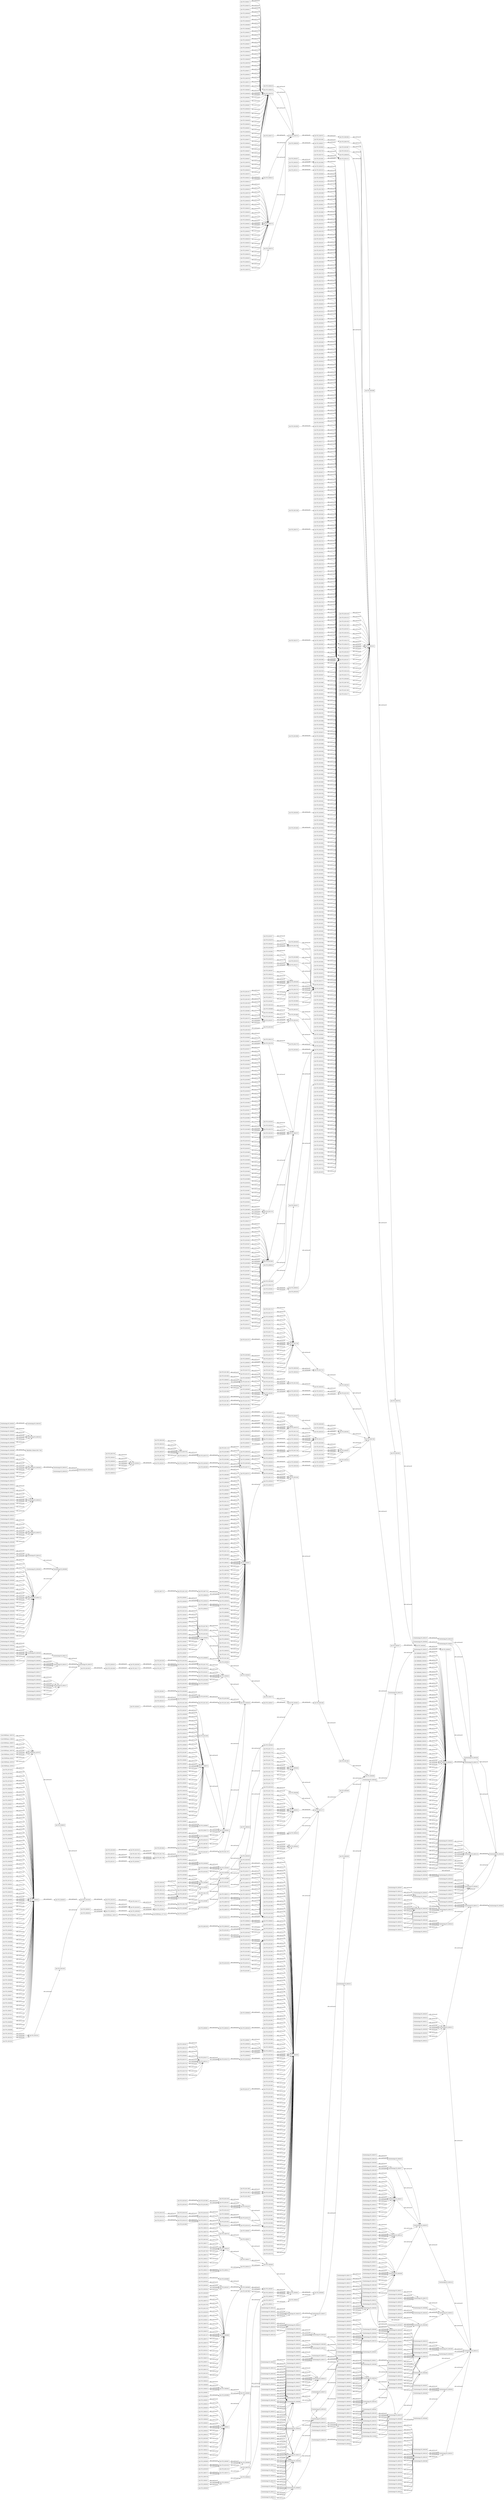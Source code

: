 digraph ar2dtool_diagram { 
rankdir=LR;
size="1000"
node [shape = rectangle, color="black"]; "obo:VTO_9006426" "FishOntology:FO_0000159" "FishOntology:FO_0000308" "obo:VTO_0058578" "FishOntology:FO_0000201" "obo:VTO_9014040" "obo:VTO_9024631" "FishOntology:FO_0000321" "obo:VTO_9025493" "obo:VTO_9015688" "obo:TAXRANK_0000015" "obo:VTO_9033234" "obo:VTO_9011700" "obo:VTO_9046440" "obo:VTO_0033636" "obo:VTO_9031033" "obo:VTO_9025950" "FishOntology:FO_0000486" "obo:VTO_9013612" "obo:VTO_9046448" "obo:VTO_9008334" "obo:VTO_9024152" "obo:VTO_9015800" "obo:VTO_9012769" "obo:VTO_0059173" "FishOntology:FO_0000145" "obo:VTO_9033736" "obo:TAXRANK_0000051" "obo:VTO_9016174" "obo:VTO_9015808" "FishOntology:FO_0000215" "FishOntology:FO_0000446" "obo:VTO_9012732" "obo:VTO_9033425" "obo:VTO_0080726" "obo:VTO_0033616" "obo:VTO_0058608" "obo:VTO_0058585" "obo:VTO_9025918" "obo:VTO_9013301" "FishOntology:FO_0000501" "obo:VTO_9008314" "obo:VTO_9014102" "obo:TAXRANK_0000022" "obo:VTO_9019399" "obo:VTO_9033093" "obo:VTO_9024168" "obo:VTO_0074316" "obo:VTO_9000430" "FishOntology:FO_0000417" "obo:VTO_9024795" "FishOntology:FO_0000022" "obo:VTO_9008350" "obo:VTO_9010470" "obo:VTO_9014009" "FishOntology:FO_0000384" "obo:VTO_0000001" "obo:VTO_9001511" "obo:VTO_9019090" "FishOntology:FO_0000212" "obo:VTO_0080747" "obo:VTO_9033566" "FishOntology:FO_0000246" "obo:VTO_0033647" "obo:VTO_9002084" "obo:VTO_9014082" "obo:VTO_9013547" "obo:VTO_9016107" "FishOntology:FO_0000355" "obo:VTO_9025344" "obo:VTO_9011133" "obo:VTO_9024787" "FishOntology:FO_0000014" "obo:VTO_0000629" "obo:VTO_9025971" "obo:VTO_9011093" "obo:VTO_9015884" "obo:VTO_9013973" "obo:VTO_0046331" "obo:VTO_9025370" "obo:VTO_9025979" "FishOntology:FO_0000315" "FishOntology:FO_0000391" "FishOntology:FO_0000450" "FishOntology:FO_0000341" "obo:VTO_9004557" "obo:VTO_9025437" "obo:VTO_9011728" "obo:VTO_0000615" "obo:VTO_9015490" "FishOntology:FO_0000493" "FishOntology:FO_0000262" "FishOntology:FO_0000093" "obo:VTO_9015767" "obo:VTO_0049816" "obo:VTO_0033663" "obo:TAXRANK_0000043" "FishOntology:FO_0000028" "obo:VTO_9025467" "obo:VTO_0000007" "obo:VTO_9016138" "FishOntology:FO_0000030" "obo:VTO_0058731" "obo:VTO_9000342" "FishOntology:FO_0000329" "obo:VTO_9031011" "obo:VTO_9010286" "obo:VTO_9015692" "FishOntology:FO_0000464" "FishOntology:FO_0000064" "obo:VTO_9011708" "obo:VTO_9015841" "obo:VTO_9025309" "obo:VTO_9046426" "obo:VTO_0033634" "obo:VTO_0033640" "FishOntology:FO_0000119" "obo:VTO_9025936" "obo:VTO_9002206" "obo:VTO_9011701" "obo:VTO_9025945" "obo:VTO_9025331" "obo:VTO_9008736" "obo:VTO_0058702" "obo:VTO_9013586" "obo:VTO_9023374" "obo:VTO_9025339" "obo:VTO_9019103" "obo:VTO_9016111" "obo:VTO_9004732" "FishOntology:FO_0000302" "obo:VTO_9012836" "obo:VTO_9015724" "obo:VTO_9026560" "obo:VTO_0033620" "obo:VTO_9019082" "obo:TAXRANK_0000000" "obo:VTO_9015938" "obo:VTO_9025916" "FishOntology:FO_0000194" "obo:VTO_9014066" "obo:VTO_0046378" "obo:VTO_9024146" "obo:VTO_9024773" "obo:VTO_9024747" "obo:VTO_9013566" "obo:VTO_9010304" "FishOntology:FO_0000131" "obo:VTO_9013605" "obo:VTO_9004561" "obo:VTO_0034001" "obo:TAXRANK_0000049" "obo:VTO_9023366" "obo:VTO_9011269" "obo:VTO_9007697" "obo:VTO_9008743" "obo:VTO_9015915" "obo:VTO_9015802" "obo:VTO_9012173" "obo:VTO_0046349" "obo:VTO_9025362" "obo:VTO_9019005" "obo:VTO_0058584" "obo:VTO_9023440" "obo:VTO_0046358" "obo:VTO_9019098" "obo:VTO_9046431" "obo:VTO_9033087" "obo:VTO_9012734" "obo:VTO_9019516" "obo:VTO_9010310" "FishOntology:FO_0000506" "FishOntology:FO_0000333" "FishOntology:FO_0000477" "FishOntology:FO_0000077" "obo:VTO_9018634" "obo:VTO_9046465" "obo:VTO_9046439" "obo:VTO_9011111" "obo:TAXRANK_0000035" "obo:VTO_9024153" "obo:VTO_0000607" "obo:VTO_9011712" "obo:VTO_9011119" "obo:VTO_0046329" "obo:VTO_0000742" "FishOntology:FO_0000206" "obo:VTO_9013959" "obo:VTO_9002035" "FishOntology:FO_0000157" "FishOntology:FO_0000048" "FishOntology:FO_0000279" "FishOntology:FO_0000166" "obo:VTO_9046445" "obo:VTO_9025491" "obo:VTO_0046365" "obo:VTO_9019480" "obo:VTO_9031581" "FishOntology:FO_0000349" "obo:VTO_0080422" "obo:VTO_9031031" "obo:VTO_9025288" "obo:VTO_9011630" "obo:VTO_9024672" "obo:VTO_0074307" "FishOntology:FO_0000008" "FishOntology:FO_0000408" "obo:VTO_9002006" "FishOntology:FO_0000484" "obo:VTO_0058547" "obo:VTO_9011874" "FishOntology:FO_0000137" "obo:VTO_9030864" "obo:VTO_9014087" "obo:VTO_9003988" "obo:VTO_9029210" "FishOntology:FO_0000368" "obo:VTO_0058556" "obo:VTO_9000916" "obo:VTO_9007743" "obo:VTO_0059180" "obo:VTO_9013932" "obo:VTO_9019451" "obo:VTO_9011747" "obo:VTO_9024789" "obo:VTO_9025471" "obo:VTO_9008375" "FishOntology:FO_0000213" "FishOntology:FO_0000444" "obo:VTO_0033614" "obo:VTO_0058606" "obo:VTO_9027571" "obo:VTO_9015500" "obo:NCBITaxon_1365705" "FishOntology:FO_0000173" "obo:VTO_0000484" "obo:VTO_0000528" "obo:VTO_9012120" "FishOntology:FO_0000295" "FishOntology:FO_0000001" "obo:VTO_0033648" "obo:VTO_9019026" "FishOntology:FO_0000232" "obo:VTO_9025431" "FishOntology:FO_0000123" "obo:VTO_9019397" "obo:VTO_9025295" "obo:VTO_9008346" "obo:VTO_0000056" "obo:VTO_0074314" "FishOntology:FO_0000415" "obo:VTO_9015761" "obo:VTO_0074323" "obo:VTO_9022701" "FishOntology:FO_0000098" "FishOntology:FO_0000424" "obo:VTO_9014094" "FishOntology:FO_0000375" "obo:VTO_9016119" "obo:VTO_9015769" "obo:VTO_0042306" "obo:VTO_9013594" "obo:VTO_9010968" "obo:VTO_9015811" "obo:VTO_9019477" "obo:VTO_9015732" "FishOntology:FO_0000104" "obo:NCBITaxon_1109016" "FishOntology:FO_0000069" "obo:NCBITaxon_1365672" "obo:VTO_9019042" "obo:VTO_0058715" "obo:VTO_9024180" "FishOntology:FO_0000431" "obo:VTO_9011091" "obo:VTO_9013971" "FishOntology:FO_0000396" "obo:VTO_9019407" "obo:VTO_9011786" "obo:VTO_9010742" "FishOntology:FO_0000224" "FishOntology:FO_0000055" "obo:VTO_9046417" "obo:VTO_9029316" "obo:VTO_9015726" "obo:VTO_9034371" "obo:VTO_9014060" "obo:VTO_9019493" "obo:VTO_0046372" "obo:VTO_9014106" "obo:VTO_9004529" "obo:VTO_9025922" "obo:VTO_0033659" "obo:VTO_9009646" "obo:VTO_9030992" "obo:VTO_9008737" "obo:VTO_9019443" "obo:VTO_9013559" "obo:VTO_0046300" "FishOntology:FO_0000085" "FishOntology:FO_0000260" "FishOntology:FO_0000491" "obo:VTO_9012768" "obo:VTO_0033661" "FishOntology:FO_0000026" "obo:VTO_9016173" "obo:VTO_9014031" "obo:VTO_9025465" "FishOntology:FO_0000388" "obo:VTO_9034177" "FishOntology:FO_0000327" "obo:VTO_0000098" "obo:VTO_9018628" "obo:VTO_9019414" "obo:VTO_9015690" "FishOntology:FO_0000462" "obo:VTO_9011706" "obo:VTO_9029323" "FishOntology:FO_0000071" "FishOntology:FO_0000115" "FishOntology:FO_0000117" "FishOntology:FO_0000259" "obo:VTO_9031052" "obo:TAXRANK_0000021" "obo:VTO_9033131" "obo:VTO_9008734" "obo:VTO_9010729" "obo:VTO_9015888" "FishOntology:FO_0000151" "obo:VTO_9019089" "obo:VTO_9012283" "obo:VTO_0058570" "obo:VTO_9007866" "FishOntology:FO_0000442" "FishOntology:FO_0000273" "obo:VTO_9012834" "obo:VTO_9016180" "FishOntology:FO_0000319" "obo:VTO_9019080" "obo:VTO_9023540" "FishOntology:FO_0000101" "obo:VTO_9008383" "obo:VTO_9004738" "obo:VTO_9016152" "obo:VTO_9025273" "obo:VTO_9046451" "obo:VTO_9011944" "obo:VTO_0059172" "FishOntology:FO_0000402" "obo:VTO_9002000" "obo:VTO_9010466" "obo:VTO_9024677" "FishOntology:FO_0000266" "FishOntology:FO_0000497" "obo:VTO_9046459" "obo:VTO_0033667" "obo:VTO_0074309" "obo:TAXRANK_0000047" "obo:VTO_9030489" "obo:VTO_0058709" "obo:VTO_9015702" "obo:VTO_9008741" "obo:TAXRANK_0000056" "obo:VTO_9016179" "obo:VTO_9025364" "obo:VTO_9046422" "obo:VTO_0046356" "FishOntology:FO_0000226" "obo:VTO_0058600" "obo:VTO_9002202" "obo:VTO_9033085" "obo:VTO_9014052" "obo:VTO_9015845" "obo:VTO_9019514" "obo:VTO_9011605" "FishOntology:FO_0000335" "obo:VTO_9025941" "obo:VTO_0001463" "obo:VTO_9024759" "obo:TAXRANK_0000027" "obo:VTO_9012146" "obo:VTO_9019391" "obo:VTO_9010316" "obo:VTO_9016043" "obo:VTO_9025949" "obo:VTO_0000747" "obo:VTO_0046390" "obo:VTO_0046392" "obo:VTO_9046472" "obo:VTO_9019557" "obo:VTO_0046327" "obo:VTO_9024684" "obo:VTO_9013957" "FishOntology:FO_0000306" "obo:VTO_9013966" "FishOntology:FO_0000164" "FishOntology:FO_0000190" "obo:VTO_9046443" "obo:VTO_9024743" "obo:TAXRANK_0000013" "obo:VTO_9031036" "obo:VTO_9031629" "FishOntology:FO_0000198" "obo:VTO_0080420" "obo:VTO_9010393" "obo:VTO_9024777" "obo:VTO_9029068" "obo:VTO_9024786" "obo:VTO_9033267" "FishOntology:FO_0000135" "obo:VTO_9015920" "FishOntology:FO_0000366" "obo:VTO_9015806" "obo:VTO_9028899" "obo:VTO_0000076" "obo:VTO_9015895" "obo:VTO_9008367" "obo:VTO_0033619" "obo:VTO_9015664" "obo:VTO_0058588" "obo:VTO_9013753" "obo:VTO_9023444" "FishOntology:FO_0000178" "obo:VTO_9013984" "obo:VTO_9033210" "obo:VTO_9011779" "obo:VTO_9019492" "obo:VTO_0052354" "obo:VTO_9046435" "obo:VTO_9016144" "obo:VTO_0058590" "FishOntology:FO_0000230" "obo:VTO_9018994" "FishOntology:FO_0000121" "obo:VTO_0074319" "obo:VTO_9014108" "obo:VTO_9024793" "obo:VTO_9008353" "FishOntology:FO_0000020" "obo:VTO_0074321" "obo:VTO_9031211" "FishOntology:FO_0000422" "obo:VTO_9026147" "obo:VTO_0058561" "obo:VTO_9015914" "FishOntology:FO_0000382" "obo:VTO_9013592" "obo:VTO_0000512" "obo:VTO_9014036" "obo:VTO_0033626" "FishOntology:FO_0000210" "FishOntology:FO_0000109" "obo:VTO_9011298" "obo:VTO_9013311" "obo:VTO_9015730" "obo:VTO_9033564" "FishOntology:FO_0000244" "obo:VTO_9019038" "obo:VTO_9033199" "obo:VTO_9008555" "obo:VTO_0033645" "FishOntology:FO_0000353" "obo:VTO_9019040" "obo:VTO_9011131" "obo:VTO_9013572" "obo:VTO_9015882" "obo:VTO_9000951" "obo:VTO_9011902" "obo:VTO_9026558" "obo:VTO_9025977" "obo:VTO_9015941" "obo:VTO_9018210" "FishOntology:FO_0000313" "obo:VTO_9019498" "obo:TAXRANK_0000005" "obo:TAXRANK_0000007" "obo:VTO_9023322" "obo:VTO_9012124" "obo:VTO_9033231" "obo:VTO_9025435" "obo:VTO_9009644" "obo:VTO_9011726" "obo:VTO_9000402" "obo:VTO_9015765" "obo:VTO_9008359" "obo:TAXRANK_0000041" "FishOntology:FO_0000428" "FishOntology:FO_0000142" "obo:VTO_9024170" "FishOntology:FO_0000033" "obo:VTO_0046341" "obo:VTO_9013598" "obo:VTO_9016136" "obo:VTO_9046421" "obo:VTO_0046350" "obo:VTO_9046429" "obo:VTO_9030294" "obo:VTO_9025264" "obo:VTO_9010284" "obo:VTO_9004533" "obo:VTO_9019637" "FishOntology:FO_0000285" "obo:VTO_9012145" "obo:VTO_9025934" "FishOntology:FO_0000113" "obo:VTO_9025334" "obo:VTO_9031050" "obo:VTO_9015847" "obo:VTO_9014078" "obo:VTO_9026351" "obo:VTO_9002086" "obo:VTO_9033741" "obo:VTO_0058700" "obo:VTO_9011723" "FishOntology:FO_0000414" "obo:VTO_9004735" "obo:VTO_9024184" "FishOntology:FO_0000305" "obo:VTO_9046413" "obo:VTO_9010091" "obo:VTO_9025982" "obo:VTO_9012116" "obo:VTO_9014038" "obo:VTO_9029191" "FishOntology:FO_0000040" "FishOntology:FO_0000440" "FishOntology:FO_0000271" "FishOntology:FO_0000059" "obo:VTO_9004525" "obo:VTO_9031030" "obo:VTO_9013278" "FishOntology:FO_0000192" "obo:VTO_9025271" "obo:VTO_0046376" "obo:VTO_9046456" "obo:VTO_9031029" "FishOntology:FO_0000238" "obo:VTO_9002005" "obo:VTO_9024745" "obo:VTO_9025326" "obo:VTO_9012764" "obo:VTO_0059170" "FishOntology:FO_0000400" "obo:VTO_9023369" "FishOntology:FO_0000495" "FishOntology:FO_0000089" "FishOntology:FO_0000489" "obo:VTO_9008746" "obo:VTO_9011739" "obo:VTO_0000624" "obo:VTO_9015805" "FishOntology:FO_0000360" "obo:VTO_9033975" "obo:VTO_9025369" "FishOntology:FO_0000039" "obo:TAXRANK_0000054" "obo:VTO_9016731" "obo:VTO_9019462" "obo:VTO_9025360" "obo:VTO_9010018" "obo:VTO_9004248" "obo:VTO_9008302" "FishOntology:FO_0000218" "FishOntology:FO_0000449" "obo:VTO_0000520" "FishOntology:FO_0000184" "FishOntology:FO_0000504" "FishOntology:FO_0000331" "FishOntology:FO_0000475" "FishOntology:FO_0000075" "obo:VTO_9018632" "obo:VTO_9016048" "obo:VTO_9046437" "obo:VTO_9024763" "obo:VTO_9046463" "obo:TAXRANK_0000025" "obo:VTO_9016041" "obo:VTO_9025947" "obo:VTO_9019555" "obo:VTO_9013558" "obo:VTO_0000067" "obo:VTO_0000631" "FishOntology:FO_0000204" "obo:VTO_9030876" "obo:VTO_9025910" "obo:VTO_9031213" "obo:VTO_9010748" "obo:VTO_0058612" "FishOntology:FO_0000456" "obo:TAXRANK_0000011" "obo:VTO_9010398" "obo:VTO_9019526" "FishOntology:FO_0000347" "FishOntology:FO_0000061" "obo:VTO_9008337" "obo:VTO_0074305" "obo:VTO_9030485" "FishOntology:FO_0000406" "obo:VTO_9026345" "obo:VTO_9029066" "obo:VTO_9014085" "obo:VTO_9010728" "obo:VTO_9024178" "obo:VTO_0000074" "obo:VTO_9008373" "obo:VTO_9013982" "FishOntology:FO_0000176" "obo:VTO_0033612" "FishOntology:FO_0000004" "obo:VTO_9014105" "obo:VTO_9024755" "obo:VTO_9010312" "obo:VTO_9003361" "obo:VTO_9009598" "obo:TAXRANK_0000009" "obo:VTO_0041711" "FishOntology:FO_0000344" "obo:VTO_9019439" "obo:VTO_0000054" "obo:VTO_9001059" "FishOntology:FO_0000378" "obo:VTO_9024791" "FishOntology:FO_0000096" "obo:VTO_9013962" "obo:VTO_9025968" "obo:VTO_9007639" "FishOntology:FO_0000380" "obo:VTO_9014042" "FishOntology:FO_0000168" "obo:VTO_0033593" "obo:VTO_9027581" "FishOntology:FO_0000107" "obo:VTO_9000707" "obo:VTO_9046447" "obo:VTO_9012742" "obo:VTO_9010289" "obo:VTO_9033562" "obo:VTO_9014112" "FishOntology:FO_0000242" "obo:NCBITaxon_1365670" "obo:VTO_0033643" "FishOntology:FO_0000251" "obo:VTO_9014970" "obo:VTO_9011699" "obo:TAXRANK_0000032" "FishOntology:FO_0000351" "obo:VTO_9011741" "obo:VTO_9019100" "obo:VTO_9013570" "obo:VTO_0058705" "obo:VTO_9013589" "obo:VTO_9033408" "obo:VTO_9015880" "obo:VTO_0000011" "obo:VTO_9011784" "obo:VTO_9004737" "FishOntology:FO_0000311" "obo:VTO_9004479" "obo:VTO_9015681" "FishOntology:FO_0000222" "FishOntology:FO_0000053" "FishOntology:FO_0000453" "obo:VTO_9046415" "obo:VTO_9029314" "obo:VTO_9019496" "obo:TAXRANK_0000003" "obo:VTO_0033623" "obo:VTO_9014423" "obo:VTO_9016039" "obo:VTO_9015947" "obo:VTO_9025925" "obo:VTO_0000539" "obo:VTO_0046362" "obo:VTO_9015751" "obo:VTO_9004527" "obo:VTO_9025433" "obo:VTO_0033657" "obo:VTO_9030990" "obo:VTO_9013600" "obo:VTO_9012757" "obo:VTO_9015759" "obo:VTO_9008740" "obo:VTO_9008357" "obo:VTO_0000071" "obo:VTO_0074325" "obo:VTO_9016171" "obo:VTO_9025463" "obo:VTO_0041727" "obo:VTO_9016128" "FishOntology:FO_0000386" "obo:VTO_9030299" "FishOntology:FO_0000325" "obo:VTO_9034066" "obo:VTO_9023443" "FishOntology:FO_0000183" "obo:TAXRANK_0000019" "FishOntology:FO_0000460" "obo:VTO_9011704" "obo:VTO_9024762" "obo:VTO_0033630" "obo:VTO_9033243" "obo:VTO_9012245" "obo:TAXRANK_0000038" "obo:NCBITaxon_1405575" "obo:VTO_0046388" "obo:VTO_9046468" "obo:VTO_9026002" "obo:VTO_9025292" "FishOntology:FO_0000154" "obo:VTO_9024182" "obo:VTO_9015886" "obo:VTO_9026036" "obo:VTO_9010493" "obo:VTO_9012832" "obo:VTO_9008539" "obo:VTO_9025912" "obo:VTO_9026337" "obo:VTO_0046368" "obo:VTO_9046454" "obo:VTO_9033235" "obo:VTO_9009648" "obo:VTO_9033947" "obo:VTO_9013940" "obo:VTO_9024675" "obo:VTO_9011108" "obo:VTO_9000406" "obo:VTO_9004566" "obo:VTO_9010464" "FishOntology:FO_0000087" "FishOntology:FO_0000487" "obo:VTO_0000622" "obo:VTO_0058707" "obo:VTO_9013948" "FishOntology:FO_0000146" "FishOntology:FO_0000037" "obo:VTO_9046425" "obo:VTO_0058580" "obo:VTO_9002205" "FishOntology:FO_0000170" "FishOntology:FO_0000216" "FishOntology:FO_0000447" "FishOntology:FO_0000189" "FishOntology:FO_0000338" "obo:VTO_9030507" "obo:VTO_9033435" "obo:VTO_9008299" "FishOntology:FO_0000502" "FishOntology:FO_0000298" "obo:VTO_9018630" "obo:VTO_9016046" "obo:VTO_9024757" "obo:VTO_0074311" "FishOntology:FO_0000126" "obo:VTO_0000603" "obo:VTO_9046470" "obo:VTO_9025298" "obo:VTO_0046325" "obo:VTO_9008349" "obo:VTO_9014091" "FishOntology:FO_0000372" "obo:VTO_0058560" "FishOntology:FO_0000309" "obo:VTO_0058579" "FishOntology:FO_0000200" "FishOntology:FO_0000202" "obo:VTO_9033406" "FishOntology:FO_0000162" "obo:VTO_9000330" "obo:VTO_9015689" "obo:VTO_0000517" "obo:VTO_9025258" "obo:VTO_0058610" "obo:VTO_9008385" "obo:VTO_0033637" "obo:VTO_9024741" "obo:VTO_9046441" "obo:VTO_9033222" "obo:VTO_9022900" "FishOntology:FO_0000196" "obo:VTO_9046449" "obo:VTO_9019533" "obo:VTO_9025306" "obo:VTO_9008335" "obo:VTO_9024749" "obo:VTO_9024775" "obo:VTO_9015801" "obo:VTO_0074303" "obo:VTO_0059174" "obo:VTO_9026341" "obo:VTO_9033737" "FishOntology:FO_0000133" "obo:VTO_9015809" "FishOntology:FO_0000364" "obo:VTO_9016108" "obo:TAXRANK_0000058" "obo:VTO_0080727" "obo:VTO_9019079" "obo:VTO_0033617" "obo:VTO_9015662" "obo:VTO_9015893" "obo:VTO_9013302" "obo:VTO_0058602" "obo:VTO_9019490" "obo:VTO_0052352" "obo:VTO_0000524" "obo:VTO_9014103" "FishOntology:FO_0000058" "obo:VTO_9000833" "obo:VTO_9014054" "obo:VTO_9002213" "obo:VTO_9014063" "obo:VTO_0046375" "obo:VTO_9009596" "obo:VTO_0074317" "obo:VTO_0000614" "FishOntology:FO_0000494" "FishOntology:FO_0000094" "obo:VTO_9013602" "obo:VTO_0059190" "FishOntology:FO_0000420" "obo:VTO_9023420" "obo:VTO_9013960" "FishOntology:FO_0000029" "obo:VTO_9015912" "obo:VTO_0000510" "obo:VTO_0058725" "obo:VTO_9010964" "obo:VTO_9002042" "obo:VTO_0033624" "obo:VTO_9000120" "obo:VTO_9010295" "obo:VTO_9014110" "obo:VTO_9015693" "obo:VTO_9015850" "obo:VTO_9013548" "obo:VTO_9021506" "FishOntology:FO_0000074" "obo:VTO_9025345" "obo:VTO_0046382" "obo:VTO_9024788" "obo:VTO_9011844" "FishOntology:FO_0000015" "obo:VTO_0058711" "obo:VTO_0046332" "obo:VTO_0000630" "FishOntology:FO_0000316" "FishOntology:FO_0000276" "obo:VTO_9011782" "FishOntology:FO_0000045" "obo:VTO_9004475" "obo:VTO_0058599" "obo:VTO_9014913" "FishOntology:FO_0000220" "FishOntology:FO_0000051" "FishOntology:FO_0000451" "obo:VTO_0033621" "obo:VTO_9033692" "obo:VTO_0033655" "obo:VTO_9009642" "obo:VTO_9002092" "obo:VTO_0000058" "obo:TAXRANK_0000044" "FishOntology:FO_0000081" "FishOntology:FO_0000481" "obo:VTO_9015497" "FishOntology:FO_0000269" "obo:VTO_0080344" "FishOntology:FO_0000140" "obo:VTO_0000008" "obo:VTO_9033755" "FishOntology:FO_0000031" "obo:VTO_9025461" "obo:VTO_9033200" "obo:VTO_9008372" "obo:VTO_9046427" "obo:VTO_9025262" "obo:VTO_9023441" "obo:VTO_0046359" "obo:VTO_9016090" "FishOntology:FO_0000229" "obo:VTO_9033208" "FishOntology:FO_0000283" "obo:VTO_9002207" "obo:VTO_9011702" "obo:VTO_9016169" "obo:VTO_9011933" "obo:VTO_9012735" "obo:VTO_9011608" "obo:VTO_9010311" "FishOntology:FO_0000111" "obo:VTO_9016040" "FishOntology:FO_0000255" "obo:VTO_9032780" "obo:TAXRANK_0000036" "obo:VTO_9033038" "obo:VTO_9024681" "obo:VTO_9019394" "obo:VTO_9008343" "obo:VTO_9026000" "obo:VTO_9020645" "obo:VTO_9031203" "FishOntology:FO_0000412" "FishOntology:FO_0000303" "obo:VTO_9024790" "obo:VTO_9026034" "FishOntology:FO_0000398" "obo:VTO_9025980" "obo:VTO_9019083" "obo:VTO_9019085" "obo:VTO_9012345" "obo:VTO_9026301" "obo:VTO_9015943" "obo:VTO_9025921" "obo:VTO_9008537" "obo:VTO_9013130" "obo:VTO_9046419" "obo:TAXRANK_0000016" "obo:VTO_0046366" "obo:VTO_9033229" "FishOntology:FO_0000358" "obo:VTO_0080423" "obo:VTO_9025951" "obo:VTO_9000404" "obo:VTO_9024673" "obo:VTO_9008744" "obo:VTO_9000399" "obo:VTO_9015803" "obo:VTO_9014012" "obo:VTO_9013946" "obo:TAXRANK_0000052" "obo:VTO_9031075" "obo:VTO_9023415" "obo:VTO_9016175" "obo:VTO_9027295" "obo:VTO_0000518" "obo:VTO_9011774" "obo:VTO_9008300" "obo:VTO_9046432" "obo:VTO_9019517" "obo:VTO_9012326" "obo:VTO_9026327" "obo:VTO_9025919" "obo:VTO_9030505" "obo:VTO_9017584" "obo:VTO_0000608" "FishOntology:FO_0000296" "obo:TAXRANK_0000023" "FishOntology:FO_0000124" "obo:VTO_9028810" "FishOntology:FO_0000370" "obo:VTO_9031216" "FishOntology:FO_0000167" "FishOntology:FO_0000160" "obo:VTO_9019096" "obo:VTO_9016133" "obo:VTO_9025256" "obo:VTO_0033629" "obo:VTO_9031032" "obo:VTO_9019524" "obo:VTO_9046458" "obo:VTO_9008392" "obo:VTO_0074308" "obo:VTO_0041824" "FishOntology:FO_0000249" "FishOntology:FO_0000247" "obo:VTO_0058548" "obo:VTO_9015855" "obo:VTO_9026343" "FishOntology:FO_0000138" "FishOntology:FO_0000369" "obo:VTO_9033733" "obo:VTO_9013933" "obo:VTO_9016104" "FishOntology:FO_0000362" "obo:VTO_9011134" "obo:VTO_9014907" "obo:VTO_9031234" "obo:VTO_9019077" "obo:VTO_0080725" "obo:VTO_9026555" "obo:VTO_9008363" "obo:VTO_0033615" "obo:VTO_0058607" "FishOntology:FO_0000174" "FishOntology:ZFA_0100000" "obo:VTO_0058593" "FishOntology:FO_0000002" "obo:VTO_9019027" "obo:VTO_9024753" "FishOntology:FO_0000233" "obo:VTO_0000522" "obo:VTO_9016140" "obo:VTO_9014061" "FishOntology:FO_0000342" "obo:VTO_0074315" "obo:VTO_9015762" "obo:VTO_9008738" "obo:VTO_9009647" "obo:VTO_0074324" "obo:VTO_9011729" "FishOntology:FO_0000376" "obo:VTO_9013595" "obo:VTO_9028805" "obo:VTO_9026374" "obo:VTO_0058723" "obo:VTO_0080752" "obo:VTO_9014032" "obo:VTO_0046344" "obo:VTO_9033161" "obo:VTO_9015733" "obo:VTO_0058732" "FishOntology:FO_0000105" "obo:VTO_9025302" "obo:VTO_9012740" "obo:VTO_9010287" "obo:VTO_9015695" "obo:VTO_0046387" "obo:VTO_0033641" "FishOntology:FO_0000072" "obo:VTO_9025937" "obo:VTO_9015488" "obo:VTO_9046460" "obo:TAXRANK_0000030" "obo:VTO_9031053" "obo:VTO_9026354" "obo:VTO_9000425" "obo:NCBITaxon_1365756" "obo:VTO_9011092" "obo:VTO_9013587" "obo:VTO_0046330" "obo:VTO_9010089" "obo:VTO_9024187" "obo:VTO_9046418" "obo:VTO_9019401" "obo:VTO_9023536" "obo:VTO_9004473" "FishOntology:FO_0000043" "FishOntology:FO_0000274" "obo:VTO_9019494" "obo:VTO_9014107" "obo:TAXRANK_0000001" "obo:VTO_9019518" "obo:VTO_9015945" "obo:VTO_9025923" "FishOntology:FO_0000102" "obo:VTO_0046360" "obo:VTO_9015836" "obo:VTO_0046379" "FishOntology:FO_0000195" "obo:VTO_9020192" "FishOntology:FO_0000086" "obo:VTO_9009640" "FishOntology:FO_0000090" "obo:VTO_9024774" "obo:VTO_0033662" "obo:VTO_9012155" "obo:VTO_9015495" "FishOntology:FO_0000267" "FishOntology:FO_0000498" "obo:VTO_9025466" "FishOntology:FO_0000389" "obo:VTO_0000006" "obo:VTO_9034178" "obo:VTO_9015916" "obo:VTO_9011877" "obo:VTO_9031010" "obo:VTO_9030297" "obo:VTO_9011305" "obo:VTO_9030568" "FishOntology:FO_0000288" "obo:VTO_9025260" "FishOntology:FO_0000181" "obo:VTO_9011776" "FishOntology:FO_0000118" "obo:VTO_9024760" "obo:VTO_9033241" "FishOntology:FO_0000290" "FishOntology:FO_0000478" "obo:VTO_0001464" "obo:VTO_9031040" "FishOntology:FO_0000078" "FishOntology:FO_0000253" "obo:VTO_9008735" "obo:VTO_9024768" "obo:VTO_9046466" "obo:VTO_9008341" "obo:VTO_0046391" "FishOntology:FO_0000410" "obo:VTO_9025458" "obo:VTO_0046336" "FishOntology:FO_0000152" "obo:VTO_9004731" "FishOntology:FO_0000301" "FishOntology:FO_0000207" "obo:VTO_9019081" "obo:VTO_9008384" "obo:VTO_9015937" "obo:VTO_0000096" "obo:VTO_9024739" "FishOntology:FO_0000320" "obo:VTO_9025492" "obo:VTO_9046452" "obo:TAXRANK_0000014" "obo:VTO_9018998" "obo:VTO_9033233" "obo:VTO_9019529" "obo:VTO_9015753" "obo:VTO_9000409" "obo:VTO_9011106" "obo:VTO_0033926" "obo:VTO_0033668" "obo:TAXRANK_0000048" "FishOntology:FO_0000009" "FishOntology:FO_0000409" "FishOntology:FO_0000485" "obo:VTO_9008742" "obo:VTO_0000620" "obo:TAXRANK_0000057" "obo:VTO_9015921" "obo:TAXRANK_0000050" "FishOntology:FO_0000035" "obo:VTO_0058710" "obo:VTO_9046423" "obo:VTO_0058601" "obo:VTO_9017205" "obo:VTO_9031005" "FishOntology:FO_0000445" "obo:VTO_9023445" "obo:VTO_9019515" "obo:VTO_9013985" "FishOntology:FO_0000179" "FishOntology:FO_0000336" "obo:TAXRANK_0000028" "FishOntology:FO_0000500" "obo:VTO_9019436" "FishOntology:FO_0000471" "obo:VTO_0033649" "obo:VTO_9012774" "FishOntology:FO_0000416" "FishOntology:FO_0000307" "FishOntology:FO_0000021" "FishOntology:FO_0000165" "FishOntology:ZFS_0100000" "obo:VTO_9019409" "obo:VTO_9024744" "obo:VTO_9020203" "obo:VTO_9026339" "obo:VTO_9000336" "obo:VTO_0080746" "obo:VTO_9026348" "obo:VTO_9013285" "obo:VTO_9015473" "obo:VTO_9024151" "FishOntology:FO_0000245" "FishOntology:FO_0000136" "obo:VTO_9013942" "obo:VTO_0041708" "FishOntology:FO_0000367" "obo:VTO_9014081" "obo:VTO_9016106" "obo:VTO_9008368" "obo:VTO_9023419" "FishOntology:FO_0000397" "obo:VTO_9013972" "FishOntology:FO_0000172" "obo:VTO_9046436" "obo:VTO_0000527" "obo:VTO_9025268" "obo:VTO_9025920" "FishOntology:FO_0000056" "FishOntology:FO_0000231" "obo:VTO_9024515" "obo:VTO_9033437" "obo:VTO_9013557" "obo:VTO_9029208" "obo:VTO_9014109" "FishOntology:FO_0000340" "obo:VTO_9025436" "obo:VTO_0074322" "obo:VTO_0000612" "obo:VTO_0000069" "obo:VTO_9013709" "FishOntology:FO_0000374" "FishOntology:FO_0000261" "FishOntology:FO_0000092" "FishOntology:FO_0000492" "obo:VTO_9002630" "FishOntology:FO_0000383" "FishOntology:FO_0000027" "FishOntology:FO_0000429" "obo:VTO_0058728" "obo:VTO_9001510" "FishOntology:FO_0000211" "obo:VTO_9009052" "obo:VTO_9002040" "obo:VTO_9015731" "FishOntology:FO_0000328" "obo:VTO_9025300" "obo:VTO_0046351" "obo:VTO_0033646" "FishOntology:FO_0000463" "obo:VTO_9015691" "FishOntology:FO_0000063" "obo:VTO_9011707" "obo:VTO_9011713" "obo:VTO_0046385" "FishOntology:FO_0000354" "obo:VTO_9025343" "FishOntology:FO_0000013" "obo:VTO_9015848" "obo:VTO_0000628" "obo:VTO_9019456" "obo:VTO_9025970" "obo:VTO_0058701" "obo:VTO_9025978" "FishOntology:FO_0000314" "FishOntology:FO_0000390" "obo:VTO_0000081" "obo:VTO_9013304" "obo:VTO_9011780" "obo:TAXRANK_0000008" "obo:VTO_0058597" "obo:VTO_9014911" "obo:VTO_9033232" "FishOntology:FO_0000479" "FishOntology:FO_0000193" "obo:VTO_9014065" "obo:VTO_0046377" "obo:VTO_9046457" "FishOntology:FO_0000084" "obo:VTO_9031039" "obo:VTO_9024772" "obo:VTO_9013565" "obo:TAXRANK_0000042" "obo:VTO_9029063" "FishOntology:FO_0000143" "obo:VTO_9013604" "obo:VTO_0000625" "obo:VTO_9007696" "obo:VTO_9013613" "obo:VTO_9033203" "obo:VTO_9018203" "obo:VTO_0000097" "obo:VTO_9007755" "obo:VTO_9015923" "obo:VTO_9019638" "obo:VTO_0058583" "obo:VTO_9030566" "FishOntology:FO_0000286" "obo:VTO_9019097" "FishOntology:FO_0000114" "obo:VTO_9023447" "obo:NCBITaxon_1077316" "obo:VTO_9014079" "FishOntology:FO_0000076" "FishOntology:FO_0000476" "obo:VTO_9011724" "obo:VTO_9031631" "obo:TAXRANK_0000034" "obo:VTO_9046464" "obo:VTO_9016110" "obo:VTO_9011881" "obo:VTO_0046328" "FishOntology:FO_0000150" "obo:VTO_9046414" "obo:VTO_9014039" "FishOntology:FO_0000205" "obo:VTO_9013958" "obo:VTO_9008382" "FishOntology:FO_0000047" "FishOntology:FO_0000278" "obo:VTO_9024746" "obo:VTO_0046364" "obo:VTO_9046444" "obo:VTO_9046450" "obo:VTO_9033227" "obo:VTO_9010303" "obo:VTO_9012765" "FishOntology:FO_0000199" "obo:VTO_9011849" "obo:VTO_0080421" "obo:NCBITaxon_150287" "obo:VTO_9008338" "obo:VTO_9014080" "FishOntology:FO_0000130" "obo:VTO_0033666" "FishOntology:FO_0000007" "FishOntology:FO_0000407" "FishOntology:FO_0000149" "obo:TAXRANK_0000055" "obo:VTO_9011873" "obo:VTO_9012172" "obo:VTO_9016178" "obo:VTO_9013944" "obo:VTO_9024679" "obo:VTO_9025361" "obo:VTO_9025363" "FishOntology:FO_0000219" "obo:VTO_9046430" "obo:VTO_9025470" "obo:VTO_9008374" "obo:VTO_0058589" "obo:VTO_0000521" "obo:VTO_9031228" "FishOntology:FO_0000443" "FishOntology:FO_0000185" "FishOntology:FO_0000334" "FishOntology:FO_0000505" "obo:VTO_9046438" "obo:TAXRANK_0000026" "FishOntology:FO_0000294" "obo:VTO_9011711" "obo:VTO_9019434" "obo:VTO_9016042" "obo:VTO_9012772" "obo:VTO_9025430" "obo:VTO_9009599" "FishOntology:FO_0000122" "obo:VTO_0000068" "obo:VTO_9025294" "obo:VTO_9009427" "obo:VTO_9025438" "FishOntology:FO_0000156" "obo:VTO_0058575" "obo:VTO_9016131" "obo:VTO_0000513" "obo:VTO_9019094" "FishOntology:FO_0000457" "obo:VTO_9014043" "obo:VTO_0033627" "FishOntology:FO_0000062" "obo:VTO_9008390" "obo:VTO_0074306" "obo:VTO_9033949" "obo:VTO_9015622" "obo:VTO_9011137" "obo:VTO_9004573" "obo:VTO_9024179" "obo:VTO_9001067" "obo:VTO_9033434" "obo:VTO_0058605" "obo:VTO_0033613" "obo:VTO_9024465" "obo:VTO_9025909" "FishOntology:FO_0000395" "FishOntology:FO_0000223" "FishOntology:FO_0000054" "FishOntology:FO_0000454" "FishOntology:FO_0000345" "obo:VTO_9029206" "obo:VTO_0046371" "obo:VTO_9013550" "obo:VTO_0000055" "obo:VTO_0074313" "obo:VTO_9004554" "obo:VTO_0033658" "obo:VTO_9022700" "obo:VTO_9030991" "obo:VTO_9014093" "obo:VTO_0000610" "obo:VTO_9004124" "obo:VTO_9007749" "FishOntology:FO_0000490" "obo:VTO_9000396" "obo:VTO_9025969" "obo:VTO_9033157" "FishOntology:FO_0000025" "obo:VTO_9026372" "obo:VTO_9002045" "FishOntology:FO_0000034" "obo:VTO_0046342" "obo:VTO_9033205" "obo:VTO_9012743" "FishOntology:FO_0000326" "FishOntology:FO_0000068" "obo:VTO_9033100" "obo:VTO_9018627" "FishOntology:FO_0000461" "obo:TAXRANK_0000033" "FishOntology:FO_0000352" "obo:VTO_9015486" "obo:VTO_9011742" "FishOntology:FO_0000258" "obo:VTO_9031051" "obo:VTO_0058559" "obo:VTO_9013571" "FishOntology:FO_0000011" "obo:VTO_0058706" "obo:NCBITaxon_1405574" "obo:VTO_9009652" "obo:VTO_9011894" "obo:VTO_9015940" "FishOntology:FO_0000312" "obo:VTO_0052340" "obo:VTO_9046416" "obo:TAXRANK_0000004" "obo:VTO_9019088" "obo:VTO_9012123" "FishOntology:FO_0000441" "obo:VTO_9034370" "obo:VTO_0046363" "FishOntology:FO_0000100" "obo:VTO_9025913" "obo:VTO_9013279" "obo:VTO_9025272" "obo:VTO_9013601" "obo:VTO_9010308" "obo:VTO_9025329" "obo:VTO_9015911" "obo:VTO_0059171" "obo:TAXRANK_0000040" "obo:VTO_0033660" "obo:VTO_9013609" "FishOntology:FO_0000401" "obo:VTO_9025429" "obo:VTO_9019059" "FishOntology:FO_0000265" "FishOntology:FO_0000496" "obo:VTO_9015919" "obo:VTO_9016172" "obo:VTO_9016129" "FishOntology:FO_0000387" "obo:VTO_9013949" "obo:VTO_9011875" "obo:VTO_9000948" "obo:VTO_0046355" "FishOntology:FO_0000225" "obo:VTO_0033631" "FishOntology:FO_0000116" "obo:TAXRANK_0000020" "obo:VTO_9046469" "obo:TAXRANK_0000039" "obo:VTO_0001462" "obo:VTO_0046389" "obo:VTO_9025940" "obo:NCBITaxon_86204" "obo:VTO_9019045" "obo:VTO_9026003" "obo:VTO_9017128" "obo:VTO_9024758" "obo:VTO_9025948" "obo:VTO_0000746" "obo:VTO_9046471" "obo:VTO_9015887" "FishOntology:FO_0000373" "obo:VTO_9014037" "FishOntology:FO_0000318" "obo:VTO_9026884" "obo:VTO_9013965" "obo:VTO_9026943" "obo:VTO_9033236" "FishOntology:FO_0000080" "obo:VTO_9046442" "obo:TAXRANK_0000012" "obo:VTO_9031035" "obo:VTO_9019527" "FishOntology:FO_0000197" "obo:VTO_9024149" "obo:VTO_9024676" "FishOntology:FO_0000088" "FishOntology:FO_0000488" "obo:TAXRANK_0000046" "obo:VTO_9024776" "obo:VTO_0058708" "FishOntology:FO_0000147" "obo:VTO_9024785" "obo:VTO_9033097" "obo:VTO_9012170" "obo:VTO_9008360" "obo:VTO_9008041" "FishOntology:FO_0000217" "FishOntology:FO_0000448" "obo:VTO_0080728" "obo:VTO_0033618" "obo:VTO_0058587" "obo:VTO_9013983" "FishOntology:FO_0000503" "FishOntology:FO_0000299" "FishOntology:FO_0000005" "FishOntology:FO_0000236" "FishOntology:FO_0000127" "obo:VTO_9011787" "obo:VTO_0000604" "obo:VTO_9025299" "FishOntology:FO_0000120" "obo:VTO_9011114" "obo:VTO_9031420" "obo:VTO_9003991" "obo:VTO_9024683" "obo:VTO_0074318" "FishOntology:FO_0000419" "obo:VTO_0000061" "obo:VTO_9011750" "FishOntology:FO_0000379" "obo:VTO_9024792" "FishOntology:FO_0000421" "obo:VTO_9000331" "FishOntology:FO_0000163" "FishOntology:FO_0000209" "obo:VTO_9033395" "obo:VTO_9024742" "obo:VTO_0000511" "obo:VTO_9000339" "obo:VTO_9021132" "obo:VTO_9008395" "obo:VTO_9019412" "obo:VTO_0033625" "obo:VTO_9017891" "FishOntology:FO_0000108" "obo:VTO_0074304" "obo:VTO_9024486" "FishOntology:FO_0000243" "obo:VTO_9008554" "obo:VTO_9018629" "obo:VTO_9004649" "obo:VTO_9006475" "obo:VTO_9015851" "obo:VTO_0041706" "obo:VTO_9016109" "obo:VTO_0058553" "obo:VTO_9013584" "obo:VTO_9011744" "obo:VTO_9019467" "obo:VTO_9012325" "obo:VTO_9008366" "obo:VTO_9019101" "obo:VTO_9008597" "obo:VTO_0058712" "obo:VTO_0046333" "obo:VTO_0058603" "obo:VTO_9015722" "obo:VTO_0052353" "obo:VTO_9046434" "obo:VTO_9016143" "obo:VTO_9025266" "obo:VTO_9000834" "obo:VTO_9019404" "FishOntology:FO_0000509" "obo:VTO_9019497" "obo:VTO_9014064" "obo:VTO_9025926" "obo:VTO_9015839" "obo:VTO_9019447" "obo:VTO_9025434" "obo:VTO_9015492" "obo:VTO_0074320" "obo:VTO_9013603" "obo:VTO_9026004" "obo:VTO_9026377" "obo:VTO_9008570" "obo:VTO_9008358" "obo:VTO_9033155" "obo:VTO_0000072" "obo:VTO_9013591" "obo:VTO_0058726" "obo:VTO_9014035" "obo:VTO_0046347" "obo:VTO_0000009" "obo:VTO_0033592" "FishOntology:FO_0000032" "obo:VTO_9019483" "obo:VTO_0046340" "obo:VTO_9046420" "obo:VTO_9015694" "obo:VTO_0033902" "obo:VTO_9010283" "obo:VTO_9046428" "obo:VTO_9007263" "obo:VTO_9002208" "obo:VTO_9008600" "obo:VTO_9015484" "FishOntology:FO_0000256" "obo:VTO_9012771" "obo:VTO_0046339" "FishOntology:FO_0000155" "obo:VTO_9024183" "FishOntology:FO_0000304" "FishOntology:FO_0000046" "obo:VTO_9028815" "obo:TAXRANK_0000006" "FishOntology:FO_0000399" "obo:VTO_9019084" "obo:VTO_0033622" "obo:VTO_9012346" "FishOntology:FO_0000270" "obo:VTO_9016156" "obo:VTO_9032758" "obo:VTO_9010391" "obo:VTO_9013277" "obo:VTO_9002689" "obo:VTO_9025270" "obo:VTO_9011101" "FishOntology:FO_0000191" "obo:VTO_9046455" "obo:VTO_9013568" "FishOntology:FO_0000359" "FishOntology:FO_0000082" "obo:VTO_9015756" "FishOntology:FO_0000128" "obo:VTO_9031037" "obo:VTO_9024770" "obo:VTO_9009649" "obo:VTO_9011872" "obo:VTO_9015878" "obo:VTO_9004567" "FishOntology:FO_0000141" "obo:VTO_9019184" "obo:VTO_9011300" "obo:VTO_9025359" "obo:VTO_0000623" "obo:VTO_9011738" "obo:VTO_9024778" "obo:VTO_9016170" "obo:VTO_9011266" "obo:VTO_9015799" "obo:VTO_9025368" "FishOntology:FO_0000038" "obo:VTO_9030293" "obo:VTO_0000519" "FishOntology:FO_0000284" "obo:VTO_9012845" "obo:VTO_9008301" "obo:VTO_9033089" "obo:VTO_9011609" "FishOntology:FO_0000112" "FishOntology:FO_0000339" "obo:VTO_9015506" "obo:VTO_9014949" "obo:TAXRANK_0000037" "obo:VTO_0059168" "FishOntology:FO_0000474" "obo:VTO_9046462" "obo:VTO_9011722" "obo:VTO_9034263" "obo:VTO_9026001" "obo:VTO_9020117" "obo:VTO_0074312" "FishOntology:FO_0000413" "obo:NCBITaxon_166759" "obo:VTO_9025946" "obo:VTO_0000748" "obo:VTO_9015885" "obo:VTO_9014092" "obo:VTO_9025981" "obo:VTO_9015944" "obo:VTO_9013131" "obo:VTO_9004524" "obo:TAXRANK_0000017" "FishOntology:FO_0000237" "obo:VTO_0058611" "obo:VTO_9025325" "obo:VTO_0033638" "obo:TAXRANK_0000010" "obo:VTO_0080424" "obo:VTO_9010397" "obo:VTO_9011847" "FishOntology:FO_0000346" "obo:VTO_9024674" "obo:VTO_9008336" "obo:VTO_0033664" "FishOntology:FO_0000405" "FishOntology:FO_0000139" "obo:TAXRANK_0000053" "obo:VTO_9024783" "FishOntology:FO_0000010" "obo:VTO_9007345" "obo:VTO_9016176" "obo:VTO_9025468" "-6d9a3bba:156eaec2400:-7bcb" "FishOntology:FO_0000175" "FishOntology:FO_0000297" "FishOntology:FO_0000003" "obo:TAXRANK_0000024" "obo:VTO_9014104" "obo:VTO_9024754" "FishOntology:FO_0000510" "obo:VTO_9019432" "FishOntology:FO_0000125" "obo:VTO_9025297" "obo:VTO_9009597" "obo:VTO_9009425" "FishOntology:FO_0000377" "obo:VTO_9011129" "obo:VTO_9013961" "FishOntology:FO_0000161" "obo:VTO_9010747" "obo:VTO_9028806" "obo:VTO_9032420" "obo:VTO_9012291" "obo:VTO_9015939" "obo:VTO_9024740" "obo:VTO_9013969" "obo:VTO_9014041" "obo:VTO_0080753" "obo:VTO_9008393" "FishOntology:FO_0000060" "obo:VTO_9028900" "obo:VTO_9015734" "FishOntology:FO_0000106" "FishOntology:FO_0000248" "obo:VTO_9024748" "obo:VTO_9046446" "obo:VTO_9029321" "obo:VTO_9013281" "obo:VTO_9014111" "FishOntology:FO_0000357" "FishOntology:FO_0000132" "obo:VTO_9019044" "obo:VTO_9016105" "FishOntology:FO_0000363" "FishOntology:FO_0000250" "obo:VTO_9025346" "obo:VTO_9011135" "obo:VTO_9024177" "obo:VTO_0000073" "FishOntology:FO_0000016" "obo:VTO_9019459" "obo:VTO_9019078" "FishOntology:FO_0000393" "obo:VTO_9015720" "obo:VTO_9018214" "FishOntology:FO_0000317" "obo:VTO_9010744" "obo:VTO_0052351" "obo:VTO_0000010" "obo:VTO_9016141" "obo:VTO_9025489" "obo:VTO_9011783" "obo:VTO_9004736" "FishOntology:FO_0000221" "FishOntology:FO_0000052" "obo:VTO_9015728" "FishOntology:FO_0000452" "obo:VTO_9019495" "obo:VTO_9014062" "obo:VTO_0046374" "obo:VTO_9012117" "obo:VTO_9013553" "obo:VTO_9025924" "obo:VTO_9008739" "obo:VTO_9015750" "obo:VTO_9025432" "obo:VTO_0033656" "obo:VTO_9014007" "obo:NCBITaxon_166763" "obo:TAXRANK_0000045" "obo:VTO_9011865" "obo:VTO_9007747" "FishOntology:FO_0000023" "obo:VTO_0000070" "obo:VTO_0058724" "obo:VTO_9012319" "obo:VTO_0058733" "obo:VTO_9012741" "obo:VTO_9010288" "obo:VTO_9019416" "FishOntology:FO_0000324" "obo:VTO_9015843" "obo:VTO_9022887" "FishOntology:FO_0000182" "obo:TAXRANK_0000018" "obo:VTO_0033642" "FishOntology:FO_0000073" "obo:VTO_9025938" "obo:VTO_9011703" "obo:VTO_9024761" "obo:VTO_9012257" "obo:TAXRANK_0000031" "obo:VTO_9046461" "FishOntology:FO_0000350" "obo:VTO_9033242" "obo:VTO_9011740" "obo:VTO_0058557" "obo:VTO_0058704" "obo:VTO_9024769" "obo:VTO_9013588" "FishOntology:FO_0000439" "obo:VTO_0046337" "FishOntology:FO_0000153" "obo:VTO_9031197" "obo:VTO_9024181" "FishOntology:FO_0000044" "obo:VTO_9026035" "FishOntology:FO_0000275" "obo:TAXRANK_0000002" "obo:VTO_9003596" "obo:NCBITaxon_497678" "obo:VTO_0046361" "obo:VTO_9008538" "obo:VTO_9025911" "obo:VTO_9000410" "obo:VTO_0059169" "obo:VTO_9026336" "obo:VTO_9046453" "obo:VTO_0000057" "obo:VTO_9010306" "FishOntology:FO_0000480" "obo:VTO_9015518" "FishOntology:FO_0000268" "obo:VTO_9013607" "FishOntology:FO_0000099" "FishOntology:FO_0000499" "obo:VTO_9015917" "obo:VTO_9011878" "obo:VTO_9025366" "obo:VTO_9019007" "FishOntology:FO_0000036" "obo:VTO_9030285" "obo:VTO_9046424" "FishOntology:FO_0000228" "obo:VTO_9014049" "obo:VTO_9046433" "obo:VTO_9002204" "obo:VTO_0080751" "FishOntology:FO_0000188" "FishOntology:FO_0000291" "FishOntology:FO_0000110" "obo:VTO_9025943" "FishOntology:FO_0000079" "obo:VTO_9014947" "obo:VTO_9046467" "obo:TAXRANK_0000029" "obo:VTO_9025337" "obo:VTO_9016045" "obo:VTO_9024756" "obo:VTO_0074310" "FishOntology:FO_0000411" "obo:VTO_9025459" "obo:VTO_9033410" "FishOntology:FO_0000208" "FishOntology:FO_0000371" ; /*classes style*/
	"FishOntology:FO_0000107" -> "FishOntology:FO_0000414" [ label = "rdfs:subClassOf" ];
	"FishOntology:FO_0000401" -> "FishOntology:FO_0000370" [ label = "rdfs:subClassOf" ];
	"obo:VTO_9014112" -> "obo:VTO_9016105" [ label = "rdfs:subClassOf" ];
	"obo:VTO_9000916" -> "obo:VTO_9033755" [ label = "rdfs:subClassOf" ];
	"obo:VTO_9013550" -> "obo:VTO_9000330" [ label = "rdfs:subClassOf" ];
	"FishOntology:FO_0000195" -> "FishOntology:FO_0000161" [ label = "rdfs:subClassOf" ];
	"obo:VTO_9032780" -> "obo:VTO_0033614" [ label = "rdfs:subClassOf" ];
	"obo:VTO_0058556" -> "obo:VTO_0058553" [ label = "rdfs:subClassOf" ];
	"obo:VTO_9025978" -> "obo:VTO_9024187" [ label = "rdfs:subClassOf" ];
	"FishOntology:FO_0000414" -> "FishOntology:FO_0000032" [ label = "rdfs:subClassOf" ];
	"obo:VTO_9025266" -> "obo:VTO_9004737" [ label = "rdfs:subClassOf" ];
	"obo:VTO_9008555" -> "obo:VTO_9034370" [ label = "rdfs:subClassOf" ];
	"obo:VTO_9046461" -> "obo:VTO_0058704" [ label = "rdfs:subClassOf" ];
	"obo:VTO_0058610" -> "obo:VTO_0058608" [ label = "rdfs:subClassOf" ];
	"obo:VTO_9008302" -> "obo:VTO_9008299" [ label = "rdfs:subClassOf" ];
	"obo:VTO_9008390" -> "obo:VTO_0033617" [ label = "rdfs:subClassOf" ];
	"FishOntology:FO_0000262" -> "FishOntology:FO_0000165" [ label = "rdfs:subClassOf" ];
	"obo:VTO_9019443" -> "obo:VTO_9015940" [ label = "rdfs:subClassOf" ];
	"obo:VTO_0000511" -> "obo:VTO_0000510" [ label = "rdfs:subClassOf" ];
	"obo:VTO_9013589" -> "obo:VTO_9016104" [ label = "rdfs:subClassOf" ];
	"obo:VTO_9012774" -> "obo:VTO_9012740" [ label = "rdfs:subClassOf" ];
	"FishOntology:FO_0000275" -> "FishOntology:FO_0000032" [ label = "rdfs:subClassOf" ];
	"obo:VTO_9019456" -> "obo:VTO_9015940" [ label = "rdfs:subClassOf" ];
	"obo:VTO_9002208" -> "obo:VTO_9006426" [ label = "rdfs:subClassOf" ];
	"FishOntology:FO_0000022" -> "FishOntology:FO_0000379" [ label = "rdfs:subClassOf" ];
	"obo:VTO_9010303" -> "obo:VTO_9010306" [ label = "rdfs:subClassOf" ];
	"obo:VTO_0000524" -> "obo:VTO_0000518" [ label = "rdfs:subClassOf" ];
	"obo:VTO_9016129" -> "obo:VTO_9014093" [ label = "rdfs:subClassOf" ];
	"obo:VTO_0052351" -> "obo:VTO_0052340" [ label = "rdfs:subClassOf" ];
	"obo:VTO_9010391" -> "obo:VTO_9012291" [ label = "rdfs:subClassOf" ];
	"FishOntology:FO_0000288" -> "FishOntology:FO_0000032" [ label = "rdfs:subClassOf" ];
	"obo:VTO_9033435" -> "obo:VTO_0001464" [ label = "rdfs:subClassOf" ];
	"FishOntology:FO_0000035" -> "FishOntology:FO_0000164" [ label = "rdfs:subClassOf" ];
	"obo:VTO_9010316" -> "obo:VTO_9008314" [ label = "rdfs:subClassOf" ];
	"obo:VTO_9025346" -> "obo:VTO_9024187" [ label = "rdfs:subClassOf" ];
	"obo:VTO_9014040" -> "obo:VTO_9000330" [ label = "rdfs:subClassOf" ];
	"obo:VTO_9031052" -> "obo:VTO_9031051" [ label = "rdfs:subClassOf" ];
	"FishOntology:FO_0000048" -> "FishOntology:FO_0000084" [ label = "rdfs:subClassOf" ];
	"obo:VTO_9025359" -> "obo:VTO_9024187" [ label = "rdfs:subClassOf" ];
	"FishOntology:FO_0000342" -> "FishOntology:FO_0000142" [ label = "rdfs:subClassOf" ];
	"obo:VTO_0041708" -> "obo:VTO_0041706" [ label = "rdfs:subClassOf" ];
	"obo:VTO_9015887" -> "obo:VTO_9024187" [ label = "rdfs:subClassOf" ];
	"obo:VTO_0033619" -> "obo:VTO_0033618" [ label = "rdfs:subClassOf" ];
	"obo:VTO_9033755" -> "obo:VTO_9000330" [ label = "rdfs:subClassOf" ];
	"obo:VTO_9033208" -> "obo:VTO_9033205" [ label = "rdfs:subClassOf" ];
	"FishOntology:FO_0000355" -> "FishOntology:FO_0000166" [ label = "rdfs:subClassOf" ];
	"FishOntology:FO_0000355" -> "FishOntology:FO_0000099" [ label = "rdfs:subClassOf" ];
	"obo:VTO_9014066" -> "obo:VTO_9000330" [ label = "rdfs:subClassOf" ];
	"FishOntology:FO_0000102" -> "FishOntology:FO_0000315" [ label = "rdfs:subClassOf" ];
	"obo:VTO_0000604" -> "obo:VTO_0000603" [ label = "rdfs:subClassOf" ];
	"obo:VTO_9019077" -> "obo:VTO_9015769" [ label = "rdfs:subClassOf" ];
	"FishOntology:FO_0000190" -> "FishOntology:FO_0000166" [ label = "rdfs:subClassOf" ];
	"FishOntology:FO_0000190" -> "FishOntology:FO_0000099" [ label = "rdfs:subClassOf" ];
	"obo:VTO_0033926" -> "obo:VTO_0033666" [ label = "rdfs:subClassOf" ];
	"obo:VTO_9015941" -> "obo:VTO_9024187" [ label = "rdfs:subClassOf" ];
	"FishOntology:FO_0000368" -> "FishOntology:FO_0000133" [ label = "rdfs:subClassOf" ];
	"obo:VTO_9014079" -> "obo:VTO_9000330" [ label = "rdfs:subClassOf" ];
	"FishOntology:FO_0000115" -> "FishOntology:FO_0000084" [ label = "rdfs:subClassOf" ];
	"obo:VTO_9012155" -> "obo:VTO_9033210" [ label = "rdfs:subClassOf" ];
	"obo:VTO_9015495" -> "obo:VTO_9024187" [ label = "rdfs:subClassOf" ];
	"obo:VTO_9024152" -> "obo:VTO_9024151" [ label = "rdfs:subClassOf" ];
	"FishOntology:FO_0000128" -> "FishOntology:FO_0000336" [ label = "rdfs:subClassOf" ];
	"obo:VTO_9013277" -> "obo:VTO_9000330" [ label = "rdfs:subClassOf" ];
	"FishOntology:FO_0000422" -> "FishOntology:FO_0000232" [ label = "rdfs:subClassOf" ];
	"obo:VTO_9034178" -> "obo:VTO_9034371" [ label = "rdfs:subClassOf" ];
	"obo:VTO_0046327" -> "obo:VTO_0046325" [ label = "rdfs:subClassOf" ];
	"obo:VTO_9013571" -> "obo:VTO_9015753" [ label = "rdfs:subClassOf" ];
	"obo:VTO_9019397" -> "obo:VTO_9015940" [ label = "rdfs:subClassOf" ];
	"obo:VTO_0080344" -> "obo:VTO_0033645" [ label = "rdfs:subClassOf" ];
	"obo:VTO_9016111" -> "obo:VTO_9016141" [ label = "rdfs:subClassOf" ];
	"obo:VTO_9013584" -> "obo:VTO_9000330" [ label = "rdfs:subClassOf" ];
	"obo:VTO_9019451" -> "obo:VTO_9015940" [ label = "rdfs:subClassOf" ];
	"obo:VTO_9024178" -> "obo:VTO_9024151" [ label = "rdfs:subClassOf" ];
	"FishOntology:FO_0000448" -> "FishOntology:FO_0000127" [ label = "rdfs:subClassOf" ];
	"obo:VTO_9010729" -> "obo:VTO_9001511" [ label = "rdfs:subClassOf" ];
	"FishOntology:FO_0000283" -> "FishOntology:FO_0000084" [ label = "rdfs:subClassOf" ];
	"FishOntology:FO_0000030" -> "FishOntology:FO_0000126" [ label = "rdfs:subClassOf" ];
	"obo:VTO_9010311" -> "obo:VTO_9033566" [ label = "rdfs:subClassOf" ];
	"obo:VTO_9008336" -> "obo:VTO_9007749" [ label = "rdfs:subClassOf" ];
	"FishOntology:FO_0000208" -> "FishOntology:FO_0000174" [ label = "rdfs:subClassOf" ];
	"FishOntology:FO_0000502" -> "FishOntology:FO_0000174" [ label = "rdfs:subClassOf" ];
	"obo:VTO_0000073" -> "obo:VTO_0000069" [ label = "rdfs:subClassOf" ];
	"FishOntology:FO_0000296" -> "FishOntology:FO_0000071" [ label = "rdfs:subClassOf" ];
	"obo:VTO_9019477" -> "obo:VTO_9024755" [ label = "rdfs:subClassOf" ];
	"obo:VTO_0080424" -> "obo:VTO_0000612" [ label = "rdfs:subClassOf" ];
	"FishOntology:FO_0000043" -> "FishOntology:FO_0000278" [ label = "rdfs:subClassOf" ];
	"obo:VTO_9008349" -> "obo:VTO_0033617" [ label = "rdfs:subClassOf" ];
	"obo:VTO_9024792" -> "obo:VTO_9024187" [ label = "rdfs:subClassOf" ];
	"obo:VTO_9015882" -> "obo:VTO_9024187" [ label = "rdfs:subClassOf" ];
	"obo:VTO_9028900" -> "obo:VTO_9028899" [ label = "rdfs:subClassOf" ];
	"obo:VTO_0033614" -> "obo:VTO_0033613" [ label = "rdfs:subClassOf" ];
	"obo:VTO_9011699" -> "obo:VTO_9000402" [ label = "rdfs:subClassOf" ];
	"obo:VTO_0074307" -> "obo:VTO_0046325" [ label = "rdfs:subClassOf" ];
	"FishOntology:FO_0000056" -> "FishOntology:FO_0000273" [ label = "rdfs:subClassOf" ];
	"obo:VTO_9033203" -> "obo:VTO_9024758" [ label = "rdfs:subClassOf" ];
	"obo:VTO_9011740" -> "obo:VTO_9000331" [ label = "rdfs:subClassOf" ];
	"FishOntology:FO_0000350" -> "FishOntology:FO_0000166" [ label = "rdfs:subClassOf" ];
	"FishOntology:FO_0000350" -> "FishOntology:FO_0000112" [ label = "rdfs:subClassOf" ];
	"obo:VTO_9014061" -> "obo:VTO_9000330" [ label = "rdfs:subClassOf" ];
	"obo:VTO_9015895" -> "obo:VTO_9024187" [ label = "rdfs:subClassOf" ];
	"obo:VTO_0058711" -> "obo:VTO_0058704" [ label = "rdfs:subClassOf" ];
	"obo:VTO_9023443" -> "obo:VTO_9014094" [ label = "rdfs:subClassOf" ];
	"obo:VTO_0033627" -> "obo:VTO_0033625" [ label = "rdfs:subClassOf" ];
	"obo:VTO_9013971" -> "obo:VTO_9000330" [ label = "rdfs:subClassOf" ];
	"FishOntology:FO_0000069" -> "FishOntology:FO_0000414" [ label = "rdfs:subClassOf" ];
	"FishOntology:FO_0000363" -> "FishOntology:FO_0000244" [ label = "rdfs:subClassOf" ];
	"FishOntology:FO_0000110" -> "FishOntology:FO_0000270" [ label = "rdfs:subClassOf" ];
	"obo:VTO_0058724" -> "obo:VTO_0058723" [ label = "rdfs:subClassOf" ];
	"obo:VTO_0000612" -> "obo:VTO_0000603" [ label = "rdfs:subClassOf" ];
	"obo:VTO_9019085" -> "obo:VTO_9024753" [ label = "rdfs:subClassOf" ];
	"obo:TAXRANK_0000006" -> "FishOntology:FO_0000151" [ label = "rdfs:subClassOf" ];
	"obo:TAXRANK_0000006" -> "obo:TAXRANK_0000000" [ label = "rdfs:subClassOf" ];
	"obo:VTO_9013984" -> "obo:VTO_9000330" [ label = "rdfs:subClassOf" ];
	"obo:VTO_9014087" -> "obo:VTO_9000330" [ label = "rdfs:subClassOf" ];
	"obo:VTO_9033229" -> "obo:VTO_9012155" [ label = "rdfs:subClassOf" ];
	"obo:VTO_9004527" -> "obo:VTO_9004566" [ label = "rdfs:subClassOf" ];
	"obo:VTO_9029323" -> "obo:VTO_9033562" [ label = "rdfs:subClassOf" ];
	"FishOntology:FO_0000376" -> "FishOntology:FO_0000101" [ label = "rdfs:subClassOf" ];
	"obo:VTO_9019557" -> "obo:VTO_9024755" [ label = "rdfs:subClassOf" ];
	"obo:VTO_9015490" -> "obo:VTO_9024187" [ label = "rdfs:subClassOf" ];
	"FishOntology:FO_0000123" -> "FishOntology:FO_0000262" [ label = "rdfs:subClassOf" ];
	"obo:VTO_0000625" -> "obo:VTO_0000612" [ label = "rdfs:subClassOf" ];
	"obo:VTO_9025434" -> "obo:VTO_9024187" [ label = "rdfs:subClassOf" ];
	"obo:VTO_9025981" -> "obo:VTO_9024187" [ label = "rdfs:subClassOf" ];
	"obo:VTO_9019098" -> "obo:VTO_9024755" [ label = "rdfs:subClassOf" ];
	"obo:TAXRANK_0000019" -> "obo:TAXRANK_0000000" [ label = "rdfs:subClassOf" ];
	"obo:VTO_9011779" -> "obo:VTO_9011780" [ label = "rdfs:subClassOf" ];
	"FishOntology:FO_0000389" -> "FishOntology:FO_0000424" [ label = "rdfs:subClassOf" ];
	"FishOntology:FO_0000136" -> "FishOntology:FO_0000101" [ label = "rdfs:subClassOf" ];
	"obo:VTO_9010964" -> "obo:VTO_9027571" [ label = "rdfs:subClassOf" ];
	"obo:VTO_9013285" -> "obo:VTO_0033624" [ label = "rdfs:subClassOf" ];
	"obo:VTO_9008736" -> "obo:VTO_9011844" [ label = "rdfs:subClassOf" ];
	"obo:VTO_9015722" -> "obo:VTO_9024187" [ label = "rdfs:subClassOf" ];
	"obo:VTO_9030297" -> "obo:VTO_0000068" [ label = "rdfs:subClassOf" ];
	"obo:VTO_9025919" -> "obo:VTO_9024187" [ label = "rdfs:subClassOf" ];
	"obo:VTO_0058585" -> "obo:VTO_0058575" [ label = "rdfs:subClassOf" ];
	"FishOntology:FO_0000149" -> "FishOntology:FO_0000421" [ label = "rdfs:subClassOf" ];
	"FishOntology:FO_0000443" -> "FishOntology:FO_0000346" [ label = "rdfs:subClassOf" ];
	"obo:VTO_9013592" -> "obo:VTO_9000330" [ label = "rdfs:subClassOf" ];
	"obo:VTO_9023536" -> "obo:VTO_9023540" [ label = "rdfs:subClassOf" ];
	"obo:VTO_9033131" -> "obo:VTO_9033733" [ label = "rdfs:subClassOf" ];
	"obo:VTO_9025295" -> "obo:VTO_9024187" [ label = "rdfs:subClassOf" ];
	"FishOntology:FO_0000456" -> "FishOntology:FO_0000232" [ label = "rdfs:subClassOf" ];
	"obo:VTO_9019637" -> "obo:VTO_9024753" [ label = "rdfs:subClassOf" ];
	"obo:VTO_9046415" -> "obo:VTO_9046413" [ label = "rdfs:subClassOf" ];
	"obo:VTO_9011134" -> "obo:VTO_0033617" [ label = "rdfs:subClassOf" ];
	"FishOntology:FO_0000291" -> "FishOntology:FO_0000278" [ label = "rdfs:subClassOf" ];
	"obo:VTO_9008597" -> "obo:VTO_9008600" [ label = "rdfs:subClassOf" ];
	"FishOntology:FO_0000216" -> "FishOntology:FO_0000192" [ label = "rdfs:subClassOf" ];
	"FishOntology:FO_0000510" -> "FishOntology:FO_0000174" [ label = "rdfs:subClassOf" ];
	"obo:VTO_9046428" -> "obo:VTO_0058723" [ label = "rdfs:subClassOf" ];
	"obo:VTO_0000081" -> "obo:VTO_0000061" [ label = "rdfs:subClassOf" ];
	"obo:VTO_9033157" -> "obo:VTO_9012325" [ label = "rdfs:subClassOf" ];
	"FishOntology:FO_0000051" -> "FishOntology:FO_0000166" [ label = "rdfs:subClassOf" ];
	"FishOntology:FO_0000051" -> "FishOntology:FO_0000112" [ label = "rdfs:subClassOf" ];
	"obo:VTO_9015802" -> "obo:VTO_9024187" [ label = "rdfs:subClassOf" ];
	"obo:VTO_9025362" -> "obo:VTO_9024187" [ label = "rdfs:subClassOf" ];
	"obo:VTO_0000006" -> "obo:VTO_0000001" [ label = "rdfs:subClassOf" ];
	"obo:VTO_9008357" -> "obo:VTO_0033617" [ label = "rdfs:subClassOf" ];
	"obo:VTO_0041711" -> "obo:VTO_0041708" [ label = "rdfs:subClassOf" ];
	"FishOntology:FO_0000229" -> "FishOntology:FO_0000379" [ label = "rdfs:subClassOf" ];
	"obo:VTO_9026943" -> "obo:VTO_9001511" [ label = "rdfs:subClassOf" ];
	"obo:VTO_0033622" -> "obo:VTO_0001463" [ label = "rdfs:subClassOf" ];
	"obo:VTO_0074315" -> "obo:VTO_0046325" [ label = "rdfs:subClassOf" ];
	"obo:VTO_9019498" -> "obo:VTO_9024755" [ label = "rdfs:subClassOf" ];
	"FishOntology:FO_0000064" -> "FishOntology:FO_0000027" [ label = "rdfs:subClassOf" ];
	"obo:VTO_9019080" -> "obo:VTO_9025271" [ label = "rdfs:subClassOf" ];
	"obo:TAXRANK_0000001" -> "obo:TAXRANK_0000000" [ label = "rdfs:subClassOf" ];
	"FishOntology:FO_0000077" -> "FishOntology:FO_0000078" [ label = "rdfs:subClassOf" ];
	"obo:VTO_9030991" -> "obo:VTO_9024187" [ label = "rdfs:subClassOf" ];
	"obo:VTO_9019005" -> "obo:VTO_9024755" [ label = "rdfs:subClassOf" ];
	"obo:VTO_0080752" -> "obo:VTO_0000069" [ label = "rdfs:subClassOf" ];
	"FishOntology:FO_0000371" -> "FishOntology:FO_0000181" [ label = "rdfs:subClassOf" ];
	"obo:VTO_9014082" -> "obo:VTO_9000330" [ label = "rdfs:subClassOf" ];
	"obo:VTO_9000339" -> "obo:VTO_9000330" [ label = "rdfs:subClassOf" ];
	"obo:VTO_9033949" -> "obo:VTO_9010304" [ label = "rdfs:subClassOf" ];
	"obo:VTO_0058732" -> "obo:VTO_0058702" [ label = "rdfs:subClassOf" ];
	"obo:VTO_0000620" -> "obo:VTO_0000612" [ label = "rdfs:subClassOf" ];
	"obo:VTO_0033648" -> "obo:VTO_0033647" [ label = "rdfs:subClassOf" ];
	"obo:VTO_9014007" -> "obo:VTO_9023536" [ label = "rdfs:subClassOf" ];
	"obo:TAXRANK_0000014" -> "obo:TAXRANK_0000000" [ label = "rdfs:subClassOf" ];
	"obo:VTO_9011774" -> "obo:VTO_9011776" [ label = "rdfs:subClassOf" ];
	"FishOntology:FO_0000384" -> "FishOntology:FO_0000262" [ label = "rdfs:subClassOf" ];
	"FishOntology:FO_0000131" -> "FishOntology:FO_0000414" [ label = "rdfs:subClassOf" ];
	"obo:VTO_9026004" -> "obo:VTO_9024187" [ label = "rdfs:subClassOf" ];
	"obo:VTO_9018203" -> "obo:VTO_0033902" [ label = "rdfs:subClassOf" ];
	"obo:VTO_0046330" -> "obo:VTO_0046325" [ label = "rdfs:subClassOf" ];
	"FishOntology:FO_0000309" -> "FishOntology:FO_0000261" [ label = "rdfs:subClassOf" ];
	"obo:TAXRANK_0000027" -> "obo:TAXRANK_0000000" [ label = "rdfs:subClassOf" ];
	"obo:VTO_9011787" -> "obo:VTO_0058548" [ label = "rdfs:subClassOf" ];
	"obo:VTO_0058580" -> "obo:VTO_0058575" [ label = "rdfs:subClassOf" ];
	"FishOntology:FO_0000397" -> "FishOntology:FO_0000081" [ label = "rdfs:subClassOf" ];
	"obo:VTO_9015689" -> "obo:VTO_9024187" [ label = "rdfs:subClassOf" ];
	"obo:VTO_9033085" -> "obo:VTO_9033087" [ label = "rdfs:subClassOf" ];
	"obo:VTO_9000406" -> "obo:VTO_0000008" [ label = "rdfs:subClassOf" ];
	"obo:VTO_9008744" -> "obo:VTO_9011844" [ label = "rdfs:subClassOf" ];
	"obo:VTO_9015730" -> "obo:VTO_9024187" [ label = "rdfs:subClassOf" ];
	"obo:VTO_0058593" -> "obo:VTO_0058575" [ label = "rdfs:subClassOf" ];
	"obo:VTO_9024181" -> "obo:VTO_9024151" [ label = "rdfs:subClassOf" ];
	"FishOntology:FO_0000157" -> "FishOntology:FO_0000262" [ label = "rdfs:subClassOf" ];
	"obo:VTO_9025468" -> "obo:VTO_9024187" [ label = "rdfs:subClassOf" ];
	"FishOntology:FO_0000451" -> "FishOntology:FO_0000127" [ label = "rdfs:subClassOf" ];
	"obo:VTO_0046356" -> "obo:VTO_0046325" [ label = "rdfs:subClassOf" ];
	"obo:VTO_0059168" -> "obo:VTO_0058605" [ label = "rdfs:subClassOf" ];
	"obo:VTO_9016140" -> "obo:VTO_9016144" [ label = "rdfs:subClassOf" ];
	"obo:VTO_9026337" -> "obo:VTO_9026341" [ label = "rdfs:subClassOf" ];
	"obo:VTO_9026884" -> "obo:VTO_9000330" [ label = "rdfs:subClassOf" ];
	"FishOntology:FO_0000211" -> "FishOntology:FO_0000212" [ label = "rdfs:subClassOf" ];
	"obo:VTO_9010286" -> "obo:VTO_0058548" [ label = "rdfs:subClassOf" ];
	"obo:VTO_9046423" -> "obo:VTO_0058723" [ label = "rdfs:subClassOf" ];
	"obo:VTO_9015756" -> "obo:VTO_9024187" [ label = "rdfs:subClassOf" ];
	"obo:VTO_9019480" -> "obo:VTO_9024755" [ label = "rdfs:subClassOf" ];
	"FishOntology:FO_0000477" -> "FishOntology:FO_0000424" [ label = "rdfs:subClassOf" ];
	"obo:VTO_0000001" -> "FishOntology:FO_0000279" [ label = "rdfs:subClassOf" ];
	"FishOntology:FO_0000224" -> "FishOntology:FO_0000112" [ label = "rdfs:subClassOf" ];
	"FishOntology:FO_0000224" -> "FishOntology:FO_0000087" [ label = "rdfs:subClassOf" ];
	"obo:VTO_9024679" -> "obo:VTO_9024187" [ label = "rdfs:subClassOf" ];
	"obo:VTO_9046436" -> "obo:VTO_0058704" [ label = "rdfs:subClassOf" ];
	"obo:VTO_9015769" -> "obo:VTO_9019638" [ label = "rdfs:subClassOf" ];
	"obo:VTO_0074310" -> "obo:VTO_0046325" [ label = "rdfs:subClassOf" ];
	"obo:VTO_9019493" -> "obo:VTO_9024755" [ label = "rdfs:subClassOf" ];
	"obo:VTO_9025370" -> "obo:VTO_9024187" [ label = "rdfs:subClassOf" ];
	"FishOntology:FO_0000237" -> "FishOntology:FO_0000424" [ label = "rdfs:subClassOf" ];
	"obo:VTO_9046449" -> "obo:VTO_0058704" [ label = "rdfs:subClassOf" ];
	"obo:VTO_0033630" -> "obo:VTO_0033625" [ label = "rdfs:subClassOf" ];
	"obo:VTO_0074323" -> "obo:VTO_0046325" [ label = "rdfs:subClassOf" ];
	"FishOntology:FO_0000072" -> "FishOntology:FO_0000244" [ label = "rdfs:subClassOf" ];
	"obo:VTO_9002005" -> "obo:VTO_9003361" [ label = "rdfs:subClassOf" ];
	"obo:VTO_9016179" -> "obo:VTO_9014085" [ label = "rdfs:subClassOf" ];
	"obo:VTO_9013605" -> "obo:VTO_9000330" [ label = "rdfs:subClassOf" ];
	"obo:VTO_0033643" -> "obo:VTO_0033642" [ label = "rdfs:subClassOf" ];
	"obo:VTO_9024746" -> "obo:VTO_9024187" [ label = "rdfs:subClassOf" ];
	"FishOntology:FO_0000085" -> "FishOntology:FO_0000174" [ label = "rdfs:subClassOf" ];
	"obo:VTO_9015836" -> "obo:VTO_9024187" [ label = "rdfs:subClassOf" ];
	"obo:VTO_9033232" -> "obo:VTO_9012123" [ label = "rdfs:subClassOf" ];
	"obo:VTO_0033656" -> "obo:VTO_0033655" [ label = "rdfs:subClassOf" ];
	"obo:VTO_9018629" -> "obo:VTO_9024795" [ label = "rdfs:subClassOf" ];
	"FishOntology:FO_0000304" -> "FishOntology:FO_0000358" [ label = "rdfs:subClassOf" ];
	"FishOntology:FO_0000304" -> "FishOntology:FO_0000112" [ label = "rdfs:subClassOf" ];
	"obo:VTO_9024759" -> "obo:VTO_9024187" [ label = "rdfs:subClassOf" ];
	"obo:TAXRANK_0000022" -> "obo:TAXRANK_0000000" [ label = "rdfs:subClassOf" ];
	"FishOntology:FO_0000098" -> "-6d9a3bba:156eaec2400:-7bcb" [ label = "rdfs:subClassOf" ];
	"obo:VTO_9011782" -> "obo:VTO_0058553" [ label = "rdfs:subClassOf" ];
	"obo:VTO_9019026" -> "obo:VTO_9024755" [ label = "rdfs:subClassOf" ];
	"obo:VTO_9011707" -> "obo:VTO_9000331" [ label = "rdfs:subClassOf" ];
	"obo:VTO_9001510" -> "obo:VTO_9001511" [ label = "rdfs:subClassOf" ];
	"FishOntology:FO_0000317" -> "FishOntology:FO_0000071" [ label = "rdfs:subClassOf" ];
	"obo:TAXRANK_0000035" -> "obo:TAXRANK_0000000" [ label = "rdfs:subClassOf" ];
	"obo:VTO_9025922" -> "obo:VTO_9024187" [ label = "rdfs:subClassOf" ];
	"obo:VTO_9025463" -> "obo:VTO_9024187" [ label = "rdfs:subClassOf" ];
	"obo:VTO_0046351" -> "obo:VTO_0046325" [ label = "rdfs:subClassOf" ];
	"obo:VTO_9033093" -> "obo:VTO_9033087" [ label = "rdfs:subClassOf" ];
	"obo:TAXRANK_0000048" -> "obo:TAXRANK_0000000" [ label = "rdfs:subClassOf" ];
	"obo:VTO_9012117" -> "obo:VTO_9003361" [ label = "rdfs:subClassOf" ];
	"FishOntology:FO_0000165" -> "FishOntology:FO_0000406" [ label = "rdfs:subClassOf" ];
	"FishOntology:FO_0000165" -> "FishOntology:FO_0000396" [ label = "rdfs:subClassOf" ];
	"obo:VTO_9015916" -> "obo:VTO_9024187" [ label = "rdfs:subClassOf" ];
	"obo:VTO_0046364" -> "obo:VTO_0046325" [ label = "rdfs:subClassOf" ];
	"obo:VTO_9017128" -> "obo:VTO_9006475" [ label = "rdfs:subClassOf" ];
	"obo:VTO_9015751" -> "obo:VTO_9024187" [ label = "rdfs:subClassOf" ];
	"obo:VTO_9025948" -> "obo:VTO_9024187" [ label = "rdfs:subClassOf" ];
	"obo:NCBITaxon_1365756" -> "obo:NCBITaxon_497678" [ label = "rdfs:subClassOf" ];
	"FishOntology:FO_0000178" -> "FishOntology:FO_0000013" [ label = "rdfs:subClassOf" ];
	"obo:VTO_9025489" -> "obo:VTO_9024187" [ label = "rdfs:subClassOf" ];
	"obo:VTO_0046377" -> "obo:VTO_0046325" [ label = "rdfs:subClassOf" ];
	"obo:VTO_9026345" -> "obo:VTO_9026341" [ label = "rdfs:subClassOf" ];
	"obo:VTO_9024674" -> "obo:VTO_9024187" [ label = "rdfs:subClassOf" ];
	"obo:VTO_9046431" -> "obo:VTO_0058723" [ label = "rdfs:subClassOf" ];
	"obo:VTO_9014108" -> "obo:VTO_9000330" [ label = "rdfs:subClassOf" ];
	"obo:VTO_9011875" -> "obo:VTO_9012740" [ label = "rdfs:subClassOf" ];
	"FishOntology:FO_0000485" -> "FishOntology:FO_0000174" [ label = "rdfs:subClassOf" ];
	"obo:VTO_9008360" -> "obo:VTO_0033617" [ label = "rdfs:subClassOf" ];
	"FishOntology:FO_0000232" -> "FishOntology:FO_0000378" [ label = "rdfs:subClassOf" ];
	"obo:VTO_9009647" -> "obo:VTO_9006475" [ label = "rdfs:subClassOf" ];
	"obo:VTO_9046444" -> "obo:VTO_0058704" [ label = "rdfs:subClassOf" ];
	"obo:VTO_9008538" -> "obo:VTO_9024151" [ label = "rdfs:subClassOf" ];
	"obo:VTO_9013559" -> "obo:VTO_9000330" [ label = "rdfs:subClassOf" ];
	"obo:VTO_9004649" -> "obo:VTO_9024151" [ label = "rdfs:subClassOf" ];
	"FishOntology:FO_0000498" -> "FishOntology:FO_0000174" [ label = "rdfs:subClassOf" ];
	"obo:VTO_9002000" -> "obo:VTO_9030507" [ label = "rdfs:subClassOf" ];
	"obo:VTO_9016174" -> "obo:VTO_9011844" [ label = "rdfs:subClassOf" ];
	"obo:VTO_9013600" -> "obo:VTO_9000330" [ label = "rdfs:subClassOf" ];
	"obo:VTO_9008373" -> "obo:VTO_0033617" [ label = "rdfs:subClassOf" ];
	"FishOntology:FO_0000245" -> "FishOntology:FO_0000506" [ label = "rdfs:subClassOf" ];
	"obo:VTO_0000747" -> "obo:VTO_0000746" [ label = "rdfs:subClassOf" ];
	"obo:VTO_9046457" -> "obo:VTO_0058704" [ label = "rdfs:subClassOf" ];
	"obo:VTO_0058606" -> "obo:VTO_0058605" [ label = "rdfs:subClassOf" ];
	"obo:VTO_9024741" -> "obo:VTO_9019638" [ label = "rdfs:subClassOf" ];
	"FishOntology:FO_0000080" -> "FishOntology:FO_0000192" [ label = "rdfs:subClassOf" ];
	"obo:VTO_9012757" -> "obo:VTO_9012740" [ label = "rdfs:subClassOf" ];
	"obo:VTO_9013613" -> "obo:VTO_9000330" [ label = "rdfs:subClassOf" ];
	"obo:VTO_9000342" -> "obo:VTO_9000330" [ label = "rdfs:subClassOf" ];
	"FishOntology:FO_0000258" -> "FishOntology:FO_0000380" [ label = "rdfs:subClassOf" ];
	"obo:VTO_9019439" -> "obo:VTO_9015940" [ label = "rdfs:subClassOf" ];
	"FishOntology:FO_0000005" -> "FishOntology:FO_0000419" [ label = "rdfs:subClassOf" ];
	"obo:VTO_9033199" -> "obo:VTO_9012117" [ label = "rdfs:subClassOf" ];
	"obo:VTO_9024754" -> "obo:VTO_9024187" [ label = "rdfs:subClassOf" ];
	"obo:VTO_9007749" -> "obo:VTO_0033617" [ label = "rdfs:subClassOf" ];
	"FishOntology:FO_0000093" -> "FishOntology:FO_0000101" [ label = "rdfs:subClassOf" ];
	"obo:VTO_0033664" -> "obo:VTO_0033660" [ label = "rdfs:subClassOf" ];
	"obo:VTO_9006475" -> "obo:VTO_9000330" [ label = "rdfs:subClassOf" ];
	"obo:VTO_9011702" -> "obo:VTO_9000331" [ label = "rdfs:subClassOf" ];
	"obo:VTO_9025329" -> "obo:VTO_9024187" [ label = "rdfs:subClassOf" ];
	"FishOntology:FO_0000312" -> "FishOntology:FO_0000207" [ label = "rdfs:subClassOf" ];
	"obo:TAXRANK_0000030" -> "obo:TAXRANK_0000000" [ label = "rdfs:subClassOf" ];
	"obo:VTO_0001464" -> "obo:VTO_0001463" [ label = "rdfs:subClassOf" ];
	"obo:VTO_9031035" -> "obo:VTO_9031053" [ label = "rdfs:subClassOf" ];
	"obo:VTO_9013933" -> "obo:VTO_9012326" [ label = "rdfs:subClassOf" ];
	"obo:VTO_9015692" -> "obo:VTO_9024187" [ label = "rdfs:subClassOf" ];
	"FishOntology:FO_0000325" -> "FishOntology:FO_0000262" [ label = "rdfs:subClassOf" ];
	"obo:VTO_9014036" -> "obo:VTO_9000330" [ label = "rdfs:subClassOf" ];
	"obo:TAXRANK_0000043" -> "obo:TAXRANK_0000000" [ label = "rdfs:subClassOf" ];
	"obo:VTO_9029066" -> "obo:VTO_0058575" [ label = "rdfs:subClassOf" ];
	"FishOntology:FO_0000160" -> "FishOntology:FO_0000379" [ label = "rdfs:subClassOf" ];
	"obo:VTO_9015911" -> "obo:VTO_9024187" [ label = "rdfs:subClassOf" ];
	"obo:VTO_9013946" -> "obo:VTO_9000330" [ label = "rdfs:subClassOf" ];
	"obo:VTO_9025471" -> "obo:VTO_9024187" [ label = "rdfs:subClassOf" ];
	"obo:VTO_9011728" -> "obo:VTO_9000404" [ label = "rdfs:subClassOf" ];
	"obo:VTO_9011091" -> "obo:VTO_0033617" [ label = "rdfs:subClassOf" ];
	"FishOntology:FO_0000338" -> "FishOntology:FO_0000166" [ label = "rdfs:subClassOf" ];
	"FishOntology:FO_0000338" -> "FishOntology:FO_0000099" [ label = "rdfs:subClassOf" ];
	"obo:VTO_9014049" -> "obo:VTO_9000330" [ label = "rdfs:subClassOf" ];
	"obo:TAXRANK_0000056" -> "obo:TAXRANK_0000000" [ label = "rdfs:subClassOf" ];
	"obo:VTO_0059171" -> "obo:VTO_0058575" [ label = "rdfs:subClassOf" ];
	"obo:VTO_9025943" -> "obo:VTO_9024187" [ label = "rdfs:subClassOf" ];
	"obo:VTO_9011269" -> "obo:VTO_0058548" [ label = "rdfs:subClassOf" ];
	"FishOntology:FO_0000173" -> "FishOntology:FO_0000380" [ label = "rdfs:subClassOf" ];
	"obo:VTO_9013959" -> "obo:VTO_9000330" [ label = "rdfs:subClassOf" ];
	"obo:VTO_0046372" -> "obo:VTO_0046325" [ label = "rdfs:subClassOf" ];
	"obo:VTO_9019101" -> "obo:VTO_9024755" [ label = "rdfs:subClassOf" ];
	"obo:VTO_9014103" -> "obo:VTO_9016105" [ label = "rdfs:subClassOf" ];
	"obo:VTO_9015937" -> "obo:VTO_9024187" [ label = "rdfs:subClassOf" ];
	"obo:VTO_0058547" -> "obo:VTO_0033622" [ label = "rdfs:subClassOf" ];
	"FishOntology:FO_0000480" -> "FishOntology:FO_0000143" [ label = "rdfs:subClassOf" ];
	"obo:VTO_0046385" -> "obo:VTO_0046325" [ label = "rdfs:subClassOf" ];
	"obo:VTO_9009642" -> "obo:VTO_9000330" [ label = "rdfs:subClassOf" ];
	"obo:VTO_9025969" -> "obo:VTO_9024187" [ label = "rdfs:subClassOf" ];
	"FishOntology:FO_0000405" -> "FishOntology:FO_0000205" [ label = "rdfs:subClassOf" ];
	"FishOntology:FO_0000199" -> "FishOntology:FO_0000142" [ label = "rdfs:subClassOf" ];
	"obo:VTO_9013301" -> "obo:VTO_9000330" [ label = "rdfs:subClassOf" ];
	"FishOntology:FO_0000493" -> "FishOntology:FO_0000174" [ label = "rdfs:subClassOf" ];
	"obo:VTO_9011630" -> "obo:VTO_9000330" [ label = "rdfs:subClassOf" ];
	"obo:VTO_0033592" -> "obo:VTO_9027571" [ label = "rdfs:subClassOf" ];
	"obo:VTO_9030566" -> "obo:VTO_9030568" [ label = "rdfs:subClassOf" ];
	"obo:VTO_0000742" -> "obo:VTO_0000061" [ label = "rdfs:subClassOf" ];
	"obo:VTO_9046452" -> "obo:VTO_0058704" [ label = "rdfs:subClassOf" ];
	"obo:VTO_0058601" -> "obo:VTO_0058575" [ label = "rdfs:subClassOf" ];
	"obo:VTO_9014423" -> "obo:VTO_9024151" [ label = "rdfs:subClassOf" ];
	"obo:VTO_9014970" -> "obo:VTO_0033617" [ label = "rdfs:subClassOf" ];
	"FishOntology:FO_0000253" -> "FishOntology:FO_0000464" [ label = "rdfs:subClassOf" ];
	"obo:VTO_9019434" -> "obo:VTO_9015940" [ label = "rdfs:subClassOf" ];
	"obo:VTO_9046465" -> "obo:VTO_0058704" [ label = "rdfs:subClassOf" ];
	"obo:VTO_9016107" -> "obo:VTO_9016090" [ label = "rdfs:subClassOf" ];
	"obo:VTO_9008600" -> "obo:VTO_0033624" [ label = "rdfs:subClassOf" ];
	"obo:VTO_9012765" -> "obo:VTO_9012740" [ label = "rdfs:subClassOf" ];
	"FishOntology:FO_0000266" -> "FishOntology:FO_0000506" [ label = "rdfs:subClassOf" ];
	"obo:VTO_9019447" -> "obo:VTO_9015940" [ label = "rdfs:subClassOf" ];
	"FishOntology:FO_0000013" -> "FishOntology:FO_0000152" [ label = "rdfs:subClassOf" ];
	"obo:VTO_9018632" -> "obo:VTO_9025266" [ label = "rdfs:subClassOf" ];
	"obo:VTO_9024762" -> "obo:VTO_9024187" [ label = "rdfs:subClassOf" ];
	"FishOntology:ZFS_0100000" -> "FishOntology:FO_0000380" [ label = "rdfs:subClassOf" ];
	"obo:VTO_0000056" -> "obo:VTO_0000055" [ label = "rdfs:subClassOf" ];
	"obo:VTO_9031030" -> "obo:VTO_9025971" [ label = "rdfs:subClassOf" ];
	"FishOntology:FO_0000279" -> "FishOntology:FO_0000284" [ label = "rdfs:subClassOf" ];
	"FishOntology:FO_0000026" -> "FishOntology:FO_0000126" [ label = "rdfs:subClassOf" ];
	"obo:VTO_9014031" -> "obo:VTO_9000330" [ label = "rdfs:subClassOf" ];
	"obo:VTO_0000528" -> "obo:VTO_0080746" [ label = "rdfs:subClassOf" ];
	"obo:VTO_9025337" -> "obo:VTO_9024187" [ label = "rdfs:subClassOf" ];
	"FishOntology:FO_0000320" -> "FishOntology:FO_0000278" [ label = "rdfs:subClassOf" ];
	"obo:VTO_9024775" -> "obo:VTO_9024187" [ label = "rdfs:subClassOf" ];
	"obo:VTO_9034370" -> "obo:VTO_9024187" [ label = "rdfs:subClassOf" ];
	"obo:VTO_0000069" -> "obo:VTO_0000068" [ label = "rdfs:subClassOf" ];
	"obo:VTO_9019042" -> "obo:VTO_9024755" [ label = "rdfs:subClassOf" ];
	"obo:VTO_9004737" -> "obo:VTO_9034370" [ label = "rdfs:subClassOf" ];
	"FishOntology:FO_0000039" -> "FishOntology:FO_0000278" [ label = "rdfs:subClassOf" ];
	"obo:VTO_9012832" -> "obo:VTO_9024187" [ label = "rdfs:subClassOf" ];
	"obo:VTO_9033733" -> "obo:VTO_9033737" [ label = "rdfs:subClassOf" ];
	"obo:VTO_9011723" -> "obo:VTO_9000404" [ label = "rdfs:subClassOf" ];
	"FishOntology:FO_0000333" -> "FishOntology:FO_0000126" [ label = "rdfs:subClassOf" ];
	"obo:VTO_9019514" -> "obo:VTO_9024755" [ label = "rdfs:subClassOf" ];
	"obo:VTO_9024788" -> "obo:VTO_9024187" [ label = "rdfs:subClassOf" ];
	"obo:TAXRANK_0000051" -> "obo:TAXRANK_0000000" [ label = "rdfs:subClassOf" ];
	"obo:VTO_9015878" -> "obo:VTO_9024187" [ label = "rdfs:subClassOf" ];
	"obo:VTO_9012120" -> "obo:VTO_9033210" [ label = "rdfs:subClassOf" ];
	"obo:VTO_9012845" -> "obo:VTO_9024187" [ label = "rdfs:subClassOf" ];
	"obo:VTO_9000430" -> "obo:VTO_9000948" [ label = "rdfs:subClassOf" ];
	"obo:VTO_0080727" -> "obo:VTO_0000518" [ label = "rdfs:subClassOf" ];
	"FishOntology:FO_0000346" -> "FishOntology:FO_0000110" [ label = "rdfs:subClassOf" ];
	"obo:VTO_9019527" -> "obo:VTO_9024755" [ label = "rdfs:subClassOf" ];
	"obo:VTO_0058707" -> "obo:VTO_0058704" [ label = "rdfs:subClassOf" ];
	"obo:VTO_9025951" -> "obo:VTO_9024187" [ label = "rdfs:subClassOf" ];
	"FishOntology:ZFA_0100000" -> "FishOntology:FO_0000009" [ label = "rdfs:subClassOf" ];
	"FishOntology:FO_0000181" -> "FishOntology:FO_0000340" [ label = "rdfs:subClassOf" ];
	"obo:VTO_9009596" -> "obo:VTO_9009642" [ label = "rdfs:subClassOf" ];
	"obo:VTO_9025492" -> "obo:VTO_9024187" [ label = "rdfs:subClassOf" ];
	"FishOntology:FO_0000359" -> "FishOntology:FO_0000262" [ label = "rdfs:subClassOf" ];
	"obo:VTO_9015473" -> "obo:VTO_9024151" [ label = "rdfs:subClassOf" ];
	"FishOntology:FO_0000106" -> "FishOntology:FO_0000166" [ label = "rdfs:subClassOf" ];
	"FishOntology:FO_0000106" -> "FishOntology:FO_0000112" [ label = "rdfs:subClassOf" ];
	"obo:VTO_9014111" -> "obo:VTO_9000330" [ label = "rdfs:subClassOf" ];
	"obo:VTO_0000608" -> "obo:VTO_0000604" [ label = "rdfs:subClassOf" ];
	"FishOntology:FO_0000400" -> "FishOntology:FO_0000004" [ label = "rdfs:subClassOf" ];
	"obo:VTO_9012146" -> "obo:VTO_9012117" [ label = "rdfs:subClassOf" ];
	"obo:VTO_9015945" -> "obo:VTO_9024187" [ label = "rdfs:subClassOf" ];
	"FishOntology:FO_0000194" -> "FishOntology:FO_0000232" [ label = "rdfs:subClassOf" ];
	"obo:VTO_0049816" -> "obo:VTO_0042306" [ label = "rdfs:subClassOf" ];
	"obo:VTO_9016048" -> "obo:VTO_9024187" [ label = "rdfs:subClassOf" ];
	"obo:VTO_9015486" -> "obo:VTO_9024187" [ label = "rdfs:subClassOf" ];
	"FishOntology:FO_0000119" -> "FishOntology:FO_0000142" [ label = "rdfs:subClassOf" ];
	"obo:VTO_9025977" -> "obo:VTO_9024187" [ label = "rdfs:subClassOf" ];
	"FishOntology:FO_0000413" -> "FishOntology:FO_0000071" [ label = "rdfs:subClassOf" ];
	"obo:VTO_9026374" -> "obo:VTO_9026377" [ label = "rdfs:subClassOf" ];
	"obo:VTO_9046460" -> "obo:VTO_0058704" [ label = "rdfs:subClassOf" ];
	"obo:VTO_9008554" -> "obo:VTO_9004737" [ label = "rdfs:subClassOf" ];
	"obo:VTO_9008301" -> "obo:VTO_9008302" [ label = "rdfs:subClassOf" ];
	"FishOntology:FO_0000261" -> "FishOntology:FO_0000092" [ label = "rdfs:subClassOf" ];
	"FishOntology:FO_0000439" -> "FishOntology:FO_0000004" [ label = "rdfs:subClassOf" ];
	"obo:VTO_0000510" -> "obo:VTO_0000484" [ label = "rdfs:subClassOf" ];
	"obo:VTO_9013588" -> "obo:VTO_9000330" [ label = "rdfs:subClassOf" ];
	"obo:VTO_9008314" -> "obo:VTO_9010304" [ label = "rdfs:subClassOf" ];
	"FishOntology:FO_0000274" -> "FishOntology:FO_0000358" [ label = "rdfs:subClassOf" ];
	"FishOntology:FO_0000274" -> "FishOntology:FO_0000112" [ label = "rdfs:subClassOf" ];
	"obo:VTO_9026147" -> "obo:VTO_0058575" [ label = "rdfs:subClassOf" ];
	"obo:VTO_9002207" -> "obo:VTO_9033736" [ label = "rdfs:subClassOf" ];
	"FishOntology:FO_0000021" -> "FishOntology:FO_0000259" [ label = "rdfs:subClassOf" ];
	"obo:VTO_9031203" -> "obo:VTO_0000069" [ label = "rdfs:subClassOf" ];
	"obo:VTO_9016128" -> "obo:VTO_9014093" [ label = "rdfs:subClassOf" ];
	"obo:VTO_9024770" -> "obo:VTO_9019638" [ label = "rdfs:subClassOf" ];
	"obo:VTO_9002042" -> "obo:VTO_9012741" [ label = "rdfs:subClassOf" ];
	"obo:VTO_9033434" -> "obo:VTO_9001511" [ label = "rdfs:subClassOf" ];
	"obo:VTO_9004732" -> "obo:VTO_9024187" [ label = "rdfs:subClassOf" ];
	"FishOntology:FO_0000034" -> "FishOntology:FO_0000071" [ label = "rdfs:subClassOf" ];
	"obo:VTO_9031216" -> "obo:VTO_0033648" [ label = "rdfs:subClassOf" ];
	"obo:VTO_9025345" -> "obo:VTO_9024187" [ label = "rdfs:subClassOf" ];
	"obo:VTO_9024783" -> "obo:VTO_9024187" [ label = "rdfs:subClassOf" ];
	"FishOntology:FO_0000506" -> "FishOntology:FO_0000253" [ label = "rdfs:subClassOf" ];
	"obo:VTO_9031051" -> "obo:VTO_9024187" [ label = "rdfs:subClassOf" ];
	"FishOntology:FO_0000047" -> "FishOntology:FO_0000112" [ label = "rdfs:subClassOf" ];
	"FishOntology:FO_0000047" -> "FishOntology:FO_0000016" [ label = "rdfs:subClassOf" ];
	"obo:VTO_9033741" -> "obo:VTO_9033406" [ label = "rdfs:subClassOf" ];
	"FishOntology:FO_0000341" -> "FishOntology:FO_0000421" [ label = "rdfs:subClassOf" ];
	"obo:VTO_9014052" -> "obo:VTO_9000330" [ label = "rdfs:subClassOf" ];
	"obo:VTO_9015886" -> "obo:VTO_9024187" [ label = "rdfs:subClassOf" ];
	"obo:VTO_0058702" -> "obo:VTO_0058701" [ label = "rdfs:subClassOf" ];
	"obo:VTO_0033618" -> "obo:VTO_0033617" [ label = "rdfs:subClassOf" ];
	"obo:VTO_9013962" -> "obo:VTO_9023447" [ label = "rdfs:subClassOf" ];
	"obo:VTO_9011744" -> "obo:VTO_9000404" [ label = "rdfs:subClassOf" ];
	"FishOntology:FO_0000354" -> "FishOntology:FO_0000378" [ label = "rdfs:subClassOf" ];
	"obo:VTO_9014065" -> "obo:VTO_9000330" [ label = "rdfs:subClassOf" ];
	"FishOntology:FO_0000101" -> "FishOntology:FO_0000270" [ label = "rdfs:subClassOf" ];
	"obo:VTO_0058715" -> "obo:VTO_0058702" [ label = "rdfs:subClassOf" ];
	"obo:VTO_9023447" -> "obo:VTO_9016105" [ label = "rdfs:subClassOf" ];
	"obo:VTO_0000603" -> "obo:VTO_0000539" [ label = "rdfs:subClassOf" ];
	"obo:VTO_0046300" -> "obo:VTO_0042306" [ label = "rdfs:subClassOf" ];
	"obo:VTO_9010470" -> "obo:VTO_0058561" [ label = "rdfs:subClassOf" ];
	"obo:VTO_9015940" -> "obo:VTO_9004737" [ label = "rdfs:subClassOf" ];
	"obo:VTO_9012319" -> "obo:VTO_9012326" [ label = "rdfs:subClassOf" ];
	"obo:VTO_9014078" -> "obo:VTO_9016104" [ label = "rdfs:subClassOf" ];
	"obo:VTO_9029314" -> "obo:VTO_0058575" [ label = "rdfs:subClassOf" ];
	"FishOntology:FO_0000367" -> "FishOntology:FO_0000004" [ label = "rdfs:subClassOf" ];
	"obo:VTO_9016043" -> "obo:VTO_9004737" [ label = "rdfs:subClassOf" ];
	"FishOntology:FO_0000114" -> "FishOntology:FO_0000424" [ label = "rdfs:subClassOf" ];
	"obo:VTO_0058728" -> "obo:VTO_0058723" [ label = "rdfs:subClassOf" ];
	"obo:VTO_9011298" -> "obo:VTO_9024151" [ label = "rdfs:subClassOf" ];
	"obo:VTO_9019089" -> "obo:VTO_9019638" [ label = "rdfs:subClassOf" ];
	"obo:NCBITaxon_1365705" -> "obo:NCBITaxon_497678" [ label = "rdfs:subClassOf" ];
	"obo:VTO_9025260" -> "obo:VTO_9024187" [ label = "rdfs:subClassOf" ];
	"obo:VTO_9024151" -> "obo:VTO_9002092" [ label = "rdfs:subClassOf" ];
	"FishOntology:FO_0000127" -> "FishOntology:FO_0000270" [ label = "rdfs:subClassOf" ];
	"FishOntology:FO_0000421" -> "FishOntology:FO_0000371" [ label = "rdfs:subClassOf" ];
	"obo:VTO_0000629" -> "obo:VTO_0000612" [ label = "rdfs:subClassOf" ];
	"obo:VTO_9025438" -> "obo:VTO_9024187" [ label = "rdfs:subClassOf" ];
	"obo:VTO_9034177" -> "obo:VTO_9034178" [ label = "rdfs:subClassOf" ];
	"obo:VTO_9013570" -> "obo:VTO_9000330" [ label = "rdfs:subClassOf" ];
	"obo:VTO_9025273" -> "obo:VTO_9024187" [ label = "rdfs:subClassOf" ];
	"obo:VTO_9010968" -> "obo:VTO_9027571" [ label = "rdfs:subClassOf" ];
	"obo:VTO_9016110" -> "obo:VTO_9016104" [ label = "rdfs:subClassOf" ];
	"obo:VTO_0046339" -> "obo:VTO_0046325" [ label = "rdfs:subClassOf" ];
	"obo:VTO_9030507" -> "obo:VTO_9032758" [ label = "rdfs:subClassOf" ];
	"obo:VTO_9015726" -> "obo:VTO_9024187" [ label = "rdfs:subClassOf" ];
	"obo:VTO_0058589" -> "obo:VTO_0058575" [ label = "rdfs:subClassOf" ];
	"obo:VTO_9024177" -> "obo:VTO_9024151" [ label = "rdfs:subClassOf" ];
	"obo:VTO_9002202" -> "obo:VTO_9033736" [ label = "rdfs:subClassOf" ];
	"obo:VTO_9014911" -> "obo:VTO_0058553" [ label = "rdfs:subClassOf" ];
	"FishOntology:FO_0000447" -> "FishOntology:FO_0000346" [ label = "rdfs:subClassOf" ];
	"obo:VTO_9010728" -> "obo:VTO_9001511" [ label = "rdfs:subClassOf" ];
	"obo:VTO_9031629" -> "obo:VTO_9024187" [ label = "rdfs:subClassOf" ];
	"obo:VTO_9010091" -> "obo:VTO_9024152" [ label = "rdfs:subClassOf" ];
	"obo:VTO_9025299" -> "obo:VTO_9024187" [ label = "rdfs:subClassOf" ];
	"obo:VTO_9010310" -> "obo:VTO_9011784" [ label = "rdfs:subClassOf" ];
	"obo:VTO_9031211" -> "obo:VTO_0000069" [ label = "rdfs:subClassOf" ];
	"obo:VTO_9016136" -> "obo:VTO_9016141" [ label = "rdfs:subClassOf" ];
	"obo:VTO_9008335" -> "obo:VTO_0033617" [ label = "rdfs:subClassOf" ];
	"FishOntology:FO_0000207" -> "FishOntology:FO_0000360" [ label = "rdfs:subClassOf" ];
	"FishOntology:FO_0000501" -> "FishOntology:FO_0000174" [ label = "rdfs:subClassOf" ];
	"obo:VTO_9046419" -> "obo:VTO_0058723" [ label = "rdfs:subClassOf" ];
	"obo:VTO_0000072" -> "obo:VTO_0000069" [ label = "rdfs:subClassOf" ];
	"FishOntology:FO_0000295" -> "FishOntology:FO_0000421" [ label = "rdfs:subClassOf" ];
	"obo:VTO_9027571" -> "obo:VTO_9033406" [ label = "rdfs:subClassOf" ];
	"obo:VTO_0080423" -> "obo:VTO_0000612" [ label = "rdfs:subClassOf" ];
	"obo:VTO_9024791" -> "obo:VTO_9024187" [ label = "rdfs:subClassOf" ];
	"obo:VTO_0033613" -> "obo:VTO_0033612" [ label = "rdfs:subClassOf" ];
	"obo:VTO_0074306" -> "obo:VTO_0046325" [ label = "rdfs:subClassOf" ];
	"obo:VTO_9015806" -> "obo:VTO_9024187" [ label = "rdfs:subClassOf" ];
	"FishOntology:FO_0000055" -> "FishOntology:FO_0000090" [ label = "rdfs:subClassOf" ];
	"obo:VTO_9025366" -> "obo:VTO_9024187" [ label = "rdfs:subClassOf" ];
	"obo:VTO_9014060" -> "obo:VTO_9000330" [ label = "rdfs:subClassOf" ];
	"obo:VTO_0058710" -> "obo:VTO_0058704" [ label = "rdfs:subClassOf" ];
	"obo:VTO_0000098" -> "obo:VTO_0000097" [ label = "rdfs:subClassOf" ];
	"obo:VTO_0033626" -> "obo:VTO_0033625" [ label = "rdfs:subClassOf" ];
	"obo:VTO_0074319" -> "obo:VTO_0046325" [ label = "rdfs:subClassOf" ];
	"FishOntology:FO_0000068" -> "FishOntology:FO_0000164" [ label = "rdfs:subClassOf" ];
	"obo:VTO_9009052" -> "obo:VTO_9012291" [ label = "rdfs:subClassOf" ];
	"FishOntology:FO_0000362" -> "FishOntology:FO_0000278" [ label = "rdfs:subClassOf" ];
	"obo:VTO_9022887" -> "obo:VTO_9024151" [ label = "rdfs:subClassOf" ];
	"obo:VTO_0058723" -> "obo:VTO_0058702" [ label = "rdfs:subClassOf" ];
	"obo:VTO_9019084" -> "obo:VTO_9019638" [ label = "rdfs:subClassOf" ];
	"obo:TAXRANK_0000005" -> "obo:TAXRANK_0000000" [ label = "rdfs:subClassOf" ];
	"obo:VTO_9013983" -> "obo:VTO_9000330" [ label = "rdfs:subClassOf" ];
	"FishOntology:FO_0000375" -> "FishOntology:FO_0000023" [ label = "rdfs:subClassOf" ];
	"obo:VTO_9018994" -> "obo:VTO_9024755" [ label = "rdfs:subClassOf" ];
	"FishOntology:FO_0000122" -> "FishOntology:FO_0000164" [ label = "rdfs:subClassOf" ];
	"obo:VTO_9025980" -> "obo:VTO_9024187" [ label = "rdfs:subClassOf" ];
	"obo:VTO_0000624" -> "obo:VTO_0000612" [ label = "rdfs:subClassOf" ];
	"obo:VTO_9025433" -> "obo:VTO_9024187" [ label = "rdfs:subClassOf" ];
	"obo:VTO_9019097" -> "obo:VTO_9024755" [ label = "rdfs:subClassOf" ];
	"obo:VTO_9007866" -> "obo:VTO_0000067" [ label = "rdfs:subClassOf" ];
	"obo:TAXRANK_0000018" -> "obo:TAXRANK_0000000" [ label = "rdfs:subClassOf" ];
	"obo:VTO_9019391" -> "obo:VTO_9015940" [ label = "rdfs:subClassOf" ];
	"FishOntology:FO_0000388" -> "FishOntology:FO_0000407" [ label = "rdfs:subClassOf" ];
	"FishOntology:FO_0000135" -> "FishOntology:FO_0000238" [ label = "rdfs:subClassOf" ];
	"obo:VTO_9026555" -> "obo:VTO_9024151" [ label = "rdfs:subClassOf" ];
	"obo:VTO_9008735" -> "obo:VTO_9011844" [ label = "rdfs:subClassOf" ];
	"obo:VTO_9022701" -> "obo:VTO_9024152" [ label = "rdfs:subClassOf" ];
	"obo:VTO_9024631" -> "obo:VTO_9034066" [ label = "rdfs:subClassOf" ];
	"obo:VTO_9025918" -> "obo:VTO_9024187" [ label = "rdfs:subClassOf" ];
	"obo:VTO_0058584" -> "obo:VTO_0058575" [ label = "rdfs:subClassOf" ];
	"obo:VTO_9008570" -> "obo:VTO_0033614" [ label = "rdfs:subClassOf" ];
	"obo:VTO_9025459" -> "obo:VTO_9024187" [ label = "rdfs:subClassOf" ];
	"FishOntology:FO_0000442" -> "FishOntology:FO_0000346" [ label = "rdfs:subClassOf" ];
	"obo:VTO_0046347" -> "obo:VTO_0046325" [ label = "rdfs:subClassOf" ];
	"obo:VTO_9033089" -> "obo:VTO_9033087" [ label = "rdfs:subClassOf" ];
	"obo:VTO_9013591" -> "obo:VTO_9000330" [ label = "rdfs:subClassOf" ];
	"obo:VTO_9007639" -> "obo:VTO_0033617" [ label = "rdfs:subClassOf" ];
	"obo:VTO_9015734" -> "obo:VTO_9024187" [ label = "rdfs:subClassOf" ];
	"obo:VTO_0058597" -> "obo:VTO_0058575" [ label = "rdfs:subClassOf" ];
	"obo:VTO_9025294" -> "obo:VTO_9024187" [ label = "rdfs:subClassOf" ];
	"obo:VTO_9016131" -> "obo:VTO_9016133" [ label = "rdfs:subClassOf" ];
	"FishOntology:FO_0000202" -> "FishOntology:FO_0000192" [ label = "rdfs:subClassOf" ];
	"obo:VTO_9046414" -> "obo:VTO_9046413" [ label = "rdfs:subClassOf" ];
	"obo:VTO_9011133" -> "obo:VTO_0033617" [ label = "rdfs:subClassOf" ];
	"FishOntology:FO_0000290" -> "FishOntology:FO_0000192" [ label = "rdfs:subClassOf" ];
	"obo:VTO_9016144" -> "obo:VTO_9000330" [ label = "rdfs:subClassOf" ];
	"obo:VTO_9011605" -> "obo:VTO_9013971" [ label = "rdfs:subClassOf" ];
	"obo:VTO_9008343" -> "obo:VTO_0033617" [ label = "rdfs:subClassOf" ];
	"FishOntology:FO_0000215" -> "FishOntology:FO_0000273" [ label = "rdfs:subClassOf" ];
	"obo:VTO_9046427" -> "obo:VTO_0058723" [ label = "rdfs:subClassOf" ];
	"obo:VTO_9015801" -> "obo:VTO_9024187" [ label = "rdfs:subClassOf" ];
	"obo:VTO_9025361" -> "obo:VTO_9024187" [ label = "rdfs:subClassOf" ];
	"FishOntology:FO_0000228" -> "FishOntology:FO_0000081" [ label = "rdfs:subClassOf" ];
	"obo:VTO_9019409" -> "obo:VTO_9015940" [ label = "rdfs:subClassOf" ];
	"obo:VTO_0033621" -> "obo:VTO_0033619" [ label = "rdfs:subClassOf" ];
	"obo:VTO_0074314" -> "obo:VTO_0046325" [ label = "rdfs:subClassOf" ];
	"obo:VTO_9019497" -> "obo:VTO_9024755" [ label = "rdfs:subClassOf" ];
	"obo:VTO_9020192" -> "obo:VTO_9020203" [ label = "rdfs:subClassOf" ];
	"FishOntology:FO_0000063" -> "FishOntology:FO_0000261" [ label = "rdfs:subClassOf" ];
	"obo:VTO_9033210" -> "obo:VTO_9033235" [ label = "rdfs:subClassOf" ];
	"obo:VTO_9020117" -> "obo:VTO_9024753" [ label = "rdfs:subClassOf" ];
	"obo:VTO_9002084" -> "obo:VTO_9002086" [ label = "rdfs:subClassOf" ];
	"obo:VTO_0033634" -> "obo:VTO_0033625" [ label = "rdfs:subClassOf" ];
	"obo:TAXRANK_0000000" -> "FishOntology:FO_0000279" [ label = "rdfs:subClassOf" ];
	"FishOntology:FO_0000076" -> "FishOntology:FO_0000262" [ label = "rdfs:subClassOf" ];
	"obo:VTO_9013609" -> "obo:VTO_9016111" [ label = "rdfs:subClassOf" ];
	"obo:VTO_9031005" -> "obo:VTO_9025971" [ label = "rdfs:subClassOf" ];
	"obo:VTO_0080751" -> "obo:VTO_0000069" [ label = "rdfs:subClassOf" ];
	"FishOntology:FO_0000370" -> "FishOntology:FO_0000371" [ label = "rdfs:subClassOf" ];
	"obo:VTO_9014081" -> "obo:VTO_9000330" [ label = "rdfs:subClassOf" ];
	"obo:VTO_9030990" -> "obo:VTO_9024684" [ label = "rdfs:subClassOf" ];
	"obo:VTO_0058731" -> "obo:VTO_0058723" [ label = "rdfs:subClassOf" ];
	"obo:VTO_0033647" -> "obo:VTO_0033646" [ label = "rdfs:subClassOf" ];
	"obo:VTO_9015662" -> "obo:VTO_9024187" [ label = "rdfs:subClassOf" ];
	"obo:TAXRANK_0000013" -> "obo:TAXRANK_0000000" [ label = "rdfs:subClassOf" ];
	"FishOntology:FO_0000089" -> "FishOntology:FO_0000262" [ label = "rdfs:subClassOf" ];
	"obo:VTO_9033236" -> "obo:VTO_9033242" [ label = "rdfs:subClassOf" ];
	"FishOntology:FO_0000383" -> "FishOntology:FO_0000262" [ label = "rdfs:subClassOf" ];
	"obo:VTO_9014094" -> "obo:VTO_9023447" [ label = "rdfs:subClassOf" ];
	"FishOntology:FO_0000130" -> "FishOntology:FO_0000379" [ label = "rdfs:subClassOf" ];
	"obo:VTO_9026003" -> "obo:VTO_9024187" [ label = "rdfs:subClassOf" ];
	"obo:VTO_9012170" -> "obo:VTO_9024151" [ label = "rdfs:subClassOf" ];
	"FishOntology:FO_0000308" -> "FishOntology:FO_0000084" [ label = "rdfs:subClassOf" ];
	"FishOntology:FO_0000308" -> "FishOntology:FO_0000232" [ label = "rdfs:subClassOf" ];
	"obo:TAXRANK_0000026" -> "obo:TAXRANK_0000000" [ label = "rdfs:subClassOf" ];
	"obo:VTO_9025913" -> "obo:VTO_9024187" [ label = "rdfs:subClassOf" ];
	"obo:VTO_9011786" -> "obo:VTO_9010312" [ label = "rdfs:subClassOf" ];
	"FishOntology:FO_0000396" -> "FishOntology:FO_0000013" [ label = "rdfs:subClassOf" ];
	"FishOntology:FO_0000143" -> "FishOntology:FO_0000096" [ label = "rdfs:subClassOf" ];
	"obo:VTO_9015688" -> "obo:VTO_9024187" [ label = "rdfs:subClassOf" ];
	"obo:VTO_0046342" -> "obo:VTO_0046325" [ label = "rdfs:subClassOf" ];
	"obo:TAXRANK_0000039" -> "obo:TAXRANK_0000000" [ label = "rdfs:subClassOf" ];
	"obo:VTO_9008743" -> "obo:VTO_9008742" [ label = "rdfs:subClassOf" ];
	"obo:VTO_9025926" -> "obo:VTO_9024187" [ label = "rdfs:subClassOf" ];
	"obo:VTO_9024180" -> "obo:VTO_9024151" [ label = "rdfs:subClassOf" ];
	"FishOntology:FO_0000156" -> "FishOntology:FO_0000358" [ label = "rdfs:subClassOf" ];
	"FishOntology:FO_0000156" -> "FishOntology:FO_0000112" [ label = "rdfs:subClassOf" ];
	"obo:VTO_9025467" -> "obo:VTO_9024187" [ label = "rdfs:subClassOf" ];
	"FishOntology:FO_0000450" -> "FishOntology:FO_0000127" [ label = "rdfs:subClassOf" ];
	"obo:VTO_0046355" -> "obo:VTO_0046325" [ label = "rdfs:subClassOf" ];
	"obo:VTO_9033097" -> "obo:VTO_9033087" [ label = "rdfs:subClassOf" ];
	"obo:VTO_9029191" -> "obo:VTO_0000069" [ label = "rdfs:subClassOf" ];
	"obo:VTO_9026336" -> "obo:VTO_9026341" [ label = "rdfs:subClassOf" ];
	"FishOntology:FO_0000463" -> "FishOntology:FO_0000126" [ label = "rdfs:subClassOf" ];
	"obo:VTO_9010744" -> "obo:VTO_9001511" [ label = "rdfs:subClassOf" ];
	"obo:VTO_0046368" -> "obo:VTO_0046325" [ label = "rdfs:subClassOf" ];
	"FishOntology:FO_0000210" -> "FishOntology:FO_0000421" [ label = "rdfs:subClassOf" ];
	"obo:VTO_9046422" -> "obo:VTO_0058723" [ label = "rdfs:subClassOf" ];
	"FishOntology:FO_0000476" -> "FishOntology:FO_0000379" [ label = "rdfs:subClassOf" ];
	"obo:VTO_9016152" -> "obo:VTO_9019638" [ label = "rdfs:subClassOf" ];
	"FishOntology:FO_0000223" -> "FishOntology:FO_0000299" [ label = "rdfs:subClassOf" ];
	"obo:VTO_9019404" -> "obo:VTO_9015940" [ label = "rdfs:subClassOf" ];
	"obo:VTO_9046435" -> "obo:VTO_0058723" [ label = "rdfs:subClassOf" ];
	"obo:VTO_9019492" -> "obo:VTO_9024755" [ label = "rdfs:subClassOf" ];
	"obo:VTO_9012735" -> "obo:VTO_9012740" [ label = "rdfs:subClassOf" ];
	"FishOntology:FO_0000489" -> "FishOntology:FO_0000174" [ label = "rdfs:subClassOf" ];
	"FishOntology:FO_0000236" -> "FishOntology:FO_0000380" [ label = "rdfs:subClassOf" ];
	"obo:VTO_9046448" -> "obo:VTO_0058704" [ label = "rdfs:subClassOf" ];
	"obo:VTO_9004475" -> "obo:VTO_9004479" [ label = "rdfs:subClassOf" ];
	"obo:VTO_0074322" -> "obo:VTO_0046325" [ label = "rdfs:subClassOf" ];
	"FishOntology:FO_0000071" -> "FishOntology:FO_0000078" [ label = "rdfs:subClassOf" ];
	"obo:VTO_9016178" -> "obo:VTO_9011844" [ label = "rdfs:subClassOf" ];
	"obo:VTO_9013604" -> "obo:VTO_9000330" [ label = "rdfs:subClassOf" ];
	"FishOntology:FO_0000249" -> "FishOntology:FO_0000407" [ label = "rdfs:subClassOf" ];
	"obo:VTO_9011933" -> "obo:VTO_9033692" [ label = "rdfs:subClassOf" ];
	"obo:VTO_9002092" -> "obo:VTO_0000006" [ label = "rdfs:subClassOf" ];
	"obo:VTO_0033642" -> "obo:VTO_0033624" [ label = "rdfs:subClassOf" ];
	"obo:VTO_9024745" -> "obo:VTO_9024187" [ label = "rdfs:subClassOf" ];
	"FishOntology:FO_0000084" -> "FishOntology:FO_0000165" [ label = "rdfs:subClassOf" ];
	"obo:VTO_9033231" -> "obo:VTO_9012155" [ label = "rdfs:subClassOf" ];
	"obo:VTO_0042306" -> "obo:VTO_0041824" [ label = "rdfs:subClassOf" ];
	"FishOntology:FO_0000009" -> "FishOntology:FO_0000406" [ label = "rdfs:subClassOf" ];
	"obo:VTO_0033655" -> "obo:VTO_0080344" [ label = "rdfs:subClassOf" ];
	"obo:VTO_9018628" -> "obo:VTO_9024795" [ label = "rdfs:subClassOf" ];
	"FishOntology:FO_0000303" -> "FishOntology:FO_0000084" [ label = "rdfs:subClassOf" ];
	"obo:VTO_9024758" -> "obo:VTO_9024187" [ label = "rdfs:subClassOf" ];
	"obo:TAXRANK_0000021" -> "obo:TAXRANK_0000000" [ label = "rdfs:subClassOf" ];
	"obo:VTO_9004248" -> "obo:VTO_9033200" [ label = "rdfs:subClassOf" ];
	"obo:VTO_9015848" -> "obo:VTO_9024187" [ label = "rdfs:subClassOf" ];
	"FishOntology:FO_0000391" -> "FishOntology:FO_0000212" [ label = "rdfs:subClassOf" ];
	"obo:VTO_9011706" -> "obo:VTO_9000331" [ label = "rdfs:subClassOf" ];
	"obo:VTO_9018210" -> "obo:VTO_9018203" [ label = "rdfs:subClassOf" ];
	"obo:VTO_0033668" -> "obo:VTO_0033667" [ label = "rdfs:subClassOf" ];
	"FishOntology:FO_0000316" -> "FishOntology:FO_0000424" [ label = "rdfs:subClassOf" ];
	"obo:TAXRANK_0000034" -> "obo:TAXRANK_0000000" [ label = "rdfs:subClassOf" ];
	"obo:VTO_9025921" -> "obo:VTO_9024187" [ label = "rdfs:subClassOf" ];
	"obo:VTO_9031039" -> "obo:VTO_9025971" [ label = "rdfs:subClassOf" ];
	"obo:VTO_9019038" -> "obo:VTO_9024755" [ label = "rdfs:subClassOf" ];
	"FishOntology:FO_0000151" -> "FishOntology:FO_0000061" [ label = "rdfs:subClassOf" ];
	"obo:VTO_0046350" -> "obo:VTO_0046325" [ label = "rdfs:subClassOf" ];
	"FishOntology:FO_0000329" -> "FishOntology:FO_0000151" [ label = "rdfs:subClassOf" ];
	"obo:TAXRANK_0000047" -> "obo:TAXRANK_0000000" [ label = "rdfs:subClassOf" ];
	"obo:VTO_9025934" -> "obo:VTO_9034370" [ label = "rdfs:subClassOf" ];
	"obo:VTO_9012116" -> "obo:VTO_9012117" [ label = "rdfs:subClassOf" ];
	"obo:VTO_9033564" -> "obo:VTO_9010288" [ label = "rdfs:subClassOf" ];
	"obo:VTO_9015915" -> "obo:VTO_9024187" [ label = "rdfs:subClassOf" ];
	"obo:VTO_0046363" -> "obo:VTO_0046325" [ label = "rdfs:subClassOf" ];
	"obo:VTO_0041824" -> "obo:VTO_0041727" [ label = "rdfs:subClassOf" ];
	"obo:VTO_9025947" -> "obo:VTO_9024187" [ label = "rdfs:subClassOf" ];
	"obo:VTO_9015750" -> "obo:VTO_9024187" [ label = "rdfs:subClassOf" ];
	"FishOntology:FO_0000471" -> "FishOntology:FO_0000126" [ label = "rdfs:subClassOf" ];
	"obo:VTO_0046376" -> "obo:VTO_0046325" [ label = "rdfs:subClassOf" ];
	"obo:VTO_9024673" -> "obo:VTO_9024187" [ label = "rdfs:subClassOf" ];
	"obo:VTO_9046430" -> "obo:VTO_0058723" [ label = "rdfs:subClassOf" ];
	"obo:VTO_9014107" -> "obo:VTO_9000330" [ label = "rdfs:subClassOf" ];
	"obo:VTO_9011874" -> "obo:VTO_9011875" [ label = "rdfs:subClassOf" ];
	"FishOntology:FO_0000484" -> "FishOntology:FO_0000126" [ label = "rdfs:subClassOf" ];
	"obo:VTO_0046389" -> "obo:VTO_0046325" [ label = "rdfs:subClassOf" ];
	"FishOntology:FO_0000231" -> "FishOntology:FO_0000232" [ label = "rdfs:subClassOf" ];
	"FishOntology:FO_0000231" -> "FishOntology:FO_0000084" [ label = "rdfs:subClassOf" ];
	"obo:VTO_9019412" -> "obo:VTO_9015940" [ label = "rdfs:subClassOf" ];
	"obo:VTO_9009646" -> "obo:VTO_9009652" [ label = "rdfs:subClassOf" ];
	"obo:VTO_9046443" -> "obo:VTO_0058704" [ label = "rdfs:subClassOf" ];
	"obo:VTO_9008537" -> "obo:VTO_9008538" [ label = "rdfs:subClassOf" ];
	"FishOntology:FO_0000409" -> "FishOntology:FO_0000096" [ label = "rdfs:subClassOf" ];
	"obo:VTO_9003361" -> "obo:VTO_9032758" [ label = "rdfs:subClassOf" ];
	"obo:VTO_9013558" -> "obo:VTO_9000330" [ label = "rdfs:subClassOf" ];
	"obo:VTO_9012743" -> "obo:VTO_9012740" [ label = "rdfs:subClassOf" ];
	"FishOntology:FO_0000497" -> "FishOntology:FO_0000174" [ label = "rdfs:subClassOf" ];
	"obo:VTO_9016173" -> "obo:VTO_9016174" [ label = "rdfs:subClassOf" ];
	"obo:VTO_9008372" -> "obo:VTO_0033617" [ label = "rdfs:subClassOf" ];
	"FishOntology:FO_0000244" -> "FishOntology:FO_0000378" [ label = "rdfs:subClassOf" ];
	"FishOntology:FO_0000244" -> "FishOntology:FO_0000335" [ label = "rdfs:subClassOf" ];
	"obo:VTO_9007263" -> "obo:VTO_9024151" [ label = "rdfs:subClassOf" ];
	"obo:VTO_9030864" -> "obo:VTO_9030876" [ label = "rdfs:subClassOf" ];
	"obo:VTO_0000746" -> "obo:VTO_0000742" [ label = "rdfs:subClassOf" ];
	"obo:VTO_9046456" -> "obo:VTO_0058704" [ label = "rdfs:subClassOf" ];
	"obo:VTO_0058605" -> "obo:VTO_0058561" [ label = "rdfs:subClassOf" ];
	"obo:VTO_9025302" -> "obo:VTO_9024187" [ label = "rdfs:subClassOf" ];
	"obo:VTO_9024740" -> "obo:VTO_9024187" [ label = "rdfs:subClassOf" ];
	"obo:VTO_9013612" -> "obo:VTO_9000330" [ label = "rdfs:subClassOf" ];
	"obo:VTO_9008385" -> "obo:VTO_0033617" [ label = "rdfs:subClassOf" ];
	"obo:VTO_9046469" -> "obo:VTO_0058704" [ label = "rdfs:subClassOf" ];
	"FishOntology:FO_0000004" -> "FishOntology:FO_0000152" [ label = "rdfs:subClassOf" ];
	"obo:NCBITaxon_1365670" -> "obo:NCBITaxon_497678" [ label = "rdfs:subClassOf" ];
	"obo:VTO_9024753" -> "obo:VTO_9019638" [ label = "rdfs:subClassOf" ];
	"FishOntology:FO_0000092" -> "FishOntology:FO_0000406" [ label = "rdfs:subClassOf" ];
	"FishOntology:FO_0000092" -> "FishOntology:FO_0000396" [ label = "rdfs:subClassOf" ];
	"obo:VTO_9015843" -> "obo:VTO_9024187" [ label = "rdfs:subClassOf" ];
	"obo:VTO_9012769" -> "obo:VTO_9012740" [ label = "rdfs:subClassOf" ];
	"obo:VTO_9011701" -> "obo:VTO_9000331" [ label = "rdfs:subClassOf" ];
	"obo:VTO_0033663" -> "obo:VTO_0033660" [ label = "rdfs:subClassOf" ];
	"obo:VTO_0000519" -> "obo:VTO_0000518" [ label = "rdfs:subClassOf" ];
	"FishOntology:FO_0000311" -> "FishOntology:FO_0000178" [ label = "rdfs:subClassOf" ];
	"obo:VTO_9031581" -> "obo:VTO_9024187" [ label = "rdfs:subClassOf" ];
	"obo:VTO_0001463" -> "obo:VTO_0001462" [ label = "rdfs:subClassOf" ];
	"obo:VTO_9013932" -> "obo:VTO_9013933" [ label = "rdfs:subClassOf" ];
	"obo:VTO_9015691" -> "obo:VTO_9024187" [ label = "rdfs:subClassOf" ];
	"FishOntology:FO_0000324" -> "FishOntology:FO_0000142" [ label = "rdfs:subClassOf" ];
	"obo:VTO_9014035" -> "obo:VTO_9000330" [ label = "rdfs:subClassOf" ];
	"obo:TAXRANK_0000042" -> "obo:TAXRANK_0000000" [ label = "rdfs:subClassOf" ];
	"obo:VTO_9030485" -> "obo:VTO_9030489" [ label = "rdfs:subClassOf" ];
	"obo:VTO_9033737" -> "obo:VTO_9027571" [ label = "rdfs:subClassOf" ];
	"obo:VTO_9012836" -> "obo:VTO_9024187" [ label = "rdfs:subClassOf" ];
	"obo:VTO_9025470" -> "obo:VTO_9024187" [ label = "rdfs:subClassOf" ];
	"obo:VTO_9019518" -> "obo:VTO_9024755" [ label = "rdfs:subClassOf" ];
	"obo:TAXRANK_0000055" -> "obo:TAXRANK_0000000" [ label = "rdfs:subClassOf" ];
	"obo:VTO_0059170" -> "obo:VTO_0058575" [ label = "rdfs:subClassOf" ];
	"obo:VTO_9012124" -> "obo:VTO_9033210" [ label = "rdfs:subClassOf" ];
	"obo:VTO_9019059" -> "obo:VTO_9024755" [ label = "rdfs:subClassOf" ];
	"obo:VTO_9013958" -> "obo:VTO_9000330" [ label = "rdfs:subClassOf" ];
	"FishOntology:FO_0000172" -> "FishOntology:FO_0000259" [ label = "rdfs:subClassOf" ];
	"obo:VTO_9015923" -> "obo:VTO_9024187" [ label = "rdfs:subClassOf" ];
	"obo:VTO_0046371" -> "obo:VTO_0046325" [ label = "rdfs:subClassOf" ];
	"obo:VTO_9019100" -> "obo:VTO_9024755" [ label = "rdfs:subClassOf" ];
	"obo:VTO_9014102" -> "obo:VTO_9000330" [ label = "rdfs:subClassOf" ];
	"obo:VTO_9033038" -> "obo:VTO_9026000" [ label = "rdfs:subClassOf" ];
	"FishOntology:FO_0000185" -> "FishOntology:FO_0000192" [ label = "rdfs:subClassOf" ];
	"obo:VTO_9010466" -> "obo:VTO_9010470" [ label = "rdfs:subClassOf" ];
	"obo:VTO_9016039" -> "obo:VTO_9004732" [ label = "rdfs:subClassOf" ];
	"obo:VTO_9024681" -> "obo:VTO_9024187" [ label = "rdfs:subClassOf" ];
	"obo:VTO_9025968" -> "obo:VTO_9031052" [ label = "rdfs:subClassOf" ];
	"obo:VTO_9013553" -> "obo:VTO_9000330" [ label = "rdfs:subClassOf" ];
	"FishOntology:FO_0000198" -> "FishOntology:FO_0000166" [ label = "rdfs:subClassOf" ];
	"FishOntology:FO_0000198" -> "FishOntology:FO_0000099" [ label = "rdfs:subClassOf" ];
	"FishOntology:FO_0000492" -> "FishOntology:FO_0000174" [ label = "rdfs:subClassOf" ];
	"obo:VTO_0058559" -> "obo:VTO_0058553" [ label = "rdfs:subClassOf" ];
	"obo:VTO_9025256" -> "obo:VTO_9024187" [ label = "rdfs:subClassOf" ];
	"obo:VTO_9046451" -> "obo:VTO_0058704" [ label = "rdfs:subClassOf" ];
	"obo:VTO_0058600" -> "obo:VTO_0058575" [ label = "rdfs:subClassOf" ];
	"FishOntology:FO_0000417" -> "FishOntology:FO_0000380" [ label = "rdfs:subClassOf" ];
	"obo:NCBITaxon_1405575" -> "obo:NCBITaxon_1405574" [ label = "rdfs:subClassOf" ];
	"obo:VTO_9013566" -> "obo:VTO_9015753" [ label = "rdfs:subClassOf" ];
	"obo:VTO_9046464" -> "obo:VTO_0058704" [ label = "rdfs:subClassOf" ];
	"obo:VTO_9016106" -> "obo:VTO_9014042" [ label = "rdfs:subClassOf" ];
	"obo:VTO_9028815" -> "obo:VTO_0000069" [ label = "rdfs:subClassOf" ];
	"obo:VTO_9007743" -> "obo:VTO_9007749" [ label = "rdfs:subClassOf" ];
	"obo:VTO_9012764" -> "obo:VTO_9012740" [ label = "rdfs:subClassOf" ];
	"obo:VTO_9011108" -> "obo:VTO_9007743" [ label = "rdfs:subClassOf" ];
	"obo:VTO_9008393" -> "obo:VTO_0033617" [ label = "rdfs:subClassOf" ];
	"FishOntology:FO_0000265" -> "FishOntology:FO_0000259" [ label = "rdfs:subClassOf" ];
	"obo:VTO_9014907" -> "obo:VTO_0058575" [ label = "rdfs:subClassOf" ];
	"obo:VTO_9016119" -> "obo:VTO_9016144" [ label = "rdfs:subClassOf" ];
	"obo:VTO_9009427" -> "obo:VTO_9011114" [ label = "rdfs:subClassOf" ];
	"obo:VTO_9024761" -> "obo:VTO_9024187" [ label = "rdfs:subClassOf" ];
	"obo:VTO_9015851" -> "obo:VTO_9024187" [ label = "rdfs:subClassOf" ];
	"obo:VTO_0000055" -> "obo:VTO_0000054" [ label = "rdfs:subClassOf" ];
	"obo:VTO_9033425" -> "obo:VTO_0033617" [ label = "rdfs:subClassOf" ];
	"FishOntology:FO_0000278" -> "FishOntology:FO_0000033" [ label = "rdfs:subClassOf" ];
	"obo:VTO_9019459" -> "obo:VTO_9015940" [ label = "rdfs:subClassOf" ];
	"FishOntology:FO_0000025" -> "FishOntology:FO_0000259" [ label = "rdfs:subClassOf" ];
	"obo:VTO_9010306" -> "obo:VTO_9011774" [ label = "rdfs:subClassOf" ];
	"obo:VTO_0000527" -> "obo:VTO_0000484" [ label = "rdfs:subClassOf" ];
	"obo:VTO_9024774" -> "obo:VTO_9024187" [ label = "rdfs:subClassOf" ];
	"obo:VTO_9000834" -> "obo:VTO_9012173" [ label = "rdfs:subClassOf" ];
	"obo:VTO_0052354" -> "obo:VTO_0052351" [ label = "rdfs:subClassOf" ];
	"obo:VTO_0000068" -> "obo:VTO_0000067" [ label = "rdfs:subClassOf" ];
	"obo:VTO_9013940" -> "obo:VTO_9000330" [ label = "rdfs:subClassOf" ];
	"obo:VTO_9004736" -> "obo:VTO_9024151" [ label = "rdfs:subClassOf" ];
	"FishOntology:FO_0000038" -> "FishOntology:FO_0000212" [ label = "rdfs:subClassOf" ];
	"obo:VTO_9011722" -> "obo:VTO_9000404" [ label = "rdfs:subClassOf" ];
	"obo:VTO_9024787" -> "obo:VTO_9024187" [ label = "rdfs:subClassOf" ];
	"obo:VTO_9014043" -> "obo:VTO_9000330" [ label = "rdfs:subClassOf" ];
	"obo:TAXRANK_0000050" -> "obo:TAXRANK_0000000" [ label = "rdfs:subClassOf" ];
	"obo:VTO_0080726" -> "obo:VTO_0000518" [ label = "rdfs:subClassOf" ];
	"FishOntology:FO_0000345" -> "FishOntology:FO_0000506" [ label = "rdfs:subClassOf" ];
	"obo:VTO_9019526" -> "obo:VTO_9024755" [ label = "rdfs:subClassOf" ];
	"obo:VTO_0058706" -> "obo:VTO_0058704" [ label = "rdfs:subClassOf" ];
	"obo:VTO_9025950" -> "obo:VTO_9024187" [ label = "rdfs:subClassOf" ];
	"obo:NCBITaxon_1077316" -> "obo:VTO_0034001" [ label = "rdfs:subClassOf" ];
	"obo:VTO_9013966" -> "obo:VTO_9000330" [ label = "rdfs:subClassOf" ];
	"obo:VTO_9025491" -> "obo:VTO_9024187" [ label = "rdfs:subClassOf" ];
	"FishOntology:FO_0000358" -> "FishOntology:FO_0000312" [ label = "rdfs:subClassOf" ];
	"FishOntology:FO_0000105" -> "FishOntology:FO_0000380" [ label = "rdfs:subClassOf" ];
	"obo:VTO_0000607" -> "obo:VTO_0000604" [ label = "rdfs:subClassOf" ];
	"obo:VTO_9014110" -> "obo:VTO_9000330" [ label = "rdfs:subClassOf" ];
	"obo:VTO_9012145" -> "obo:VTO_9012117" [ label = "rdfs:subClassOf" ];
	"obo:VTO_9015944" -> "obo:VTO_9024187" [ label = "rdfs:subClassOf" ];
	"obo:VTO_0046392" -> "obo:VTO_0046325" [ label = "rdfs:subClassOf" ];
	"FishOntology:FO_0000118" -> "FishOntology:FO_0000192" [ label = "rdfs:subClassOf" ];
	"obo:VTO_9025429" -> "obo:VTO_9024187" [ label = "rdfs:subClassOf" ];
	"FishOntology:FO_0000412" -> "FishOntology:FO_0000071" [ label = "rdfs:subClassOf" ];
	"obo:VTO_9033100" -> "obo:VTO_9033157" [ label = "rdfs:subClassOf" ];
	"obo:VTO_9025264" -> "obo:VTO_9024187" [ label = "rdfs:subClassOf" ];
	"obo:VTO_9007697" -> "obo:VTO_0058561" [ label = "rdfs:subClassOf" ];
	"obo:VTO_9028810" -> "obo:VTO_0000069" [ label = "rdfs:subClassOf" ];
	"obo:VTO_9008300" -> "obo:VTO_9008302" [ label = "rdfs:subClassOf" ];
	"FishOntology:FO_0000260" -> "FishOntology:FO_0000273" [ label = "rdfs:subClassOf" ];
	"obo:VTO_9024168" -> "obo:VTO_9024187" [ label = "rdfs:subClassOf" ];
	"obo:VTO_9046472" -> "obo:VTO_0058704" [ label = "rdfs:subClassOf" ];
	"obo:VTO_9013587" -> "obo:VTO_9016104" [ label = "rdfs:subClassOf" ];
	"obo:VTO_9012772" -> "obo:VTO_9012740" [ label = "rdfs:subClassOf" ];
	"FishOntology:FO_0000273" -> "FishOntology:FO_0000032" [ label = "rdfs:subClassOf" ];
	"obo:VTO_9002206" -> "obo:VTO_9033736" [ label = "rdfs:subClassOf" ];
	"FishOntology:FO_0000020" -> "FishOntology:FO_0000192" [ label = "rdfs:subClassOf" ];
	"obo:VTO_0000522" -> "obo:VTO_0000518" [ label = "rdfs:subClassOf" ];
	"obo:VTO_9025331" -> "obo:VTO_9024187" [ label = "rdfs:subClassOf" ];
	"obo:VTO_9023366" -> "obo:VTO_9012325" [ label = "rdfs:subClassOf" ];
	"obo:VTO_9011129" -> "obo:VTO_0033617" [ label = "rdfs:subClassOf" ];
	"FishOntology:FO_0000286" -> "FishOntology:FO_0000251" [ label = "rdfs:subClassOf" ];
	"obo:VTO_9019467" -> "obo:VTO_9015940" [ label = "rdfs:subClassOf" ];
	"obo:VTO_9004731" -> "obo:VTO_9004738" [ label = "rdfs:subClassOf" ];
	"FishOntology:FO_0000033" -> "FishOntology:FO_0000152" [ label = "rdfs:subClassOf" ];
	"obo:VTO_9025344" -> "obo:VTO_9024187" [ label = "rdfs:subClassOf" ];
	"FishOntology:FO_0000505" -> "FishOntology:FO_0000424" [ label = "rdfs:subClassOf" ];
	"obo:VTO_9023420" -> "obo:VTO_9023444" [ label = "rdfs:subClassOf" ];
	"obo:VTO_0000076" -> "obo:VTO_0000069" [ label = "rdfs:subClassOf" ];
	"obo:VTO_9031050" -> "obo:VTO_9031052" [ label = "rdfs:subClassOf" ];
	"FishOntology:FO_0000299" -> "FishOntology:FO_0000152" [ label = "rdfs:subClassOf" ];
	"FishOntology:FO_0000046" -> "FishOntology:FO_0000192" [ label = "rdfs:subClassOf" ];
	"obo:VTO_9031228" -> "obo:VTO_0000069" [ label = "rdfs:subClassOf" ];
	"obo:VTO_0034001" -> "obo:VTO_0033926" [ label = "rdfs:subClassOf" ];
	"FishOntology:FO_0000340" -> "FishOntology:FO_0000102" [ label = "rdfs:subClassOf" ];
	"obo:VTO_9024795" -> "obo:VTO_9004737" [ label = "rdfs:subClassOf" ];
	"obo:VTO_0041706" -> "obo:VTO_0033666" [ label = "rdfs:subClassOf" ];
	"obo:VTO_9015885" -> "obo:VTO_9024187" [ label = "rdfs:subClassOf" ];
	"obo:VTO_0058701" -> "obo:VTO_9002084" [ label = "rdfs:subClassOf" ];
	"obo:VTO_0033617" -> "obo:VTO_0033616" [ label = "rdfs:subClassOf" ];
	"obo:VTO_9000396" -> "obo:VTO_9012172" [ label = "rdfs:subClassOf" ];
	"obo:VTO_9013961" -> "obo:VTO_9000330" [ label = "rdfs:subClassOf" ];
	"FishOntology:FO_0000059" -> "FishOntology:FO_0000278" [ label = "rdfs:subClassOf" ];
	"FishOntology:FO_0000353" -> "FishOntology:FO_0000084" [ label = "rdfs:subClassOf" ];
	"obo:VTO_9014064" -> "obo:VTO_9016104" [ label = "rdfs:subClassOf" ];
	"FishOntology:FO_0000100" -> "FishOntology:FO_0000378" [ label = "rdfs:subClassOf" ];
	"obo:VTO_0080747" -> "obo:VTO_0000747" [ label = "rdfs:subClassOf" ];
	"FishOntology:FO_0000366" -> "FishOntology:FO_0000099" [ label = "rdfs:subClassOf" ];
	"FishOntology:FO_0000366" -> "FishOntology:FO_0000016" [ label = "rdfs:subClassOf" ];
	"obo:VTO_9016042" -> "obo:VTO_9024187" [ label = "rdfs:subClassOf" ];
	"FishOntology:FO_0000113" -> "FishOntology:FO_0000192" [ label = "rdfs:subClassOf" ];
	"obo:VTO_0000615" -> "obo:VTO_0000612" [ label = "rdfs:subClassOf" ];
	"obo:VTO_9025971" -> "obo:VTO_9031052" [ label = "rdfs:subClassOf" ];
	"obo:VTO_9019088" -> "obo:VTO_9025271" [ label = "rdfs:subClassOf" ];
	"obo:TAXRANK_0000009" -> "obo:TAXRANK_0000000" [ label = "rdfs:subClassOf" ];
	"obo:VTO_9018998" -> "obo:VTO_9024755" [ label = "rdfs:subClassOf" ];
	"FishOntology:FO_0000126" -> "FishOntology:FO_0000284" [ label = "rdfs:subClassOf" ];
	"obo:VTO_0000628" -> "obo:VTO_0000612" [ label = "rdfs:subClassOf" ];
	"obo:VTO_9025437" -> "obo:VTO_9024187" [ label = "rdfs:subClassOf" ];
	"FishOntology:FO_0000420" -> "FishOntology:FO_0000084" [ label = "rdfs:subClassOf" ];
	"obo:VTO_0046325" -> "obo:VTO_0046300" [ label = "rdfs:subClassOf" ];
	"obo:VTO_9025909" -> "obo:VTO_9024187" [ label = "rdfs:subClassOf" ];
	"obo:VTO_0058575" -> "obo:VTO_0058561" [ label = "rdfs:subClassOf" ];
	"obo:VTO_9025272" -> "obo:VTO_9024187" [ label = "rdfs:subClassOf" ];
	"FishOntology:FO_0000139" -> "FishOntology:FO_0000299" [ label = "rdfs:subClassOf" ];
	"obo:VTO_9000948" -> "obo:VTO_9000330" [ label = "rdfs:subClassOf" ];
	"obo:VTO_9008739" -> "obo:VTO_9011844" [ label = "rdfs:subClassOf" ];
	"obo:VTO_0058588" -> "obo:VTO_0058575" [ label = "rdfs:subClassOf" ];
	"obo:VTO_9011111" -> "obo:VTO_0033617" [ label = "rdfs:subClassOf" ];
	"FishOntology:FO_0000446" -> "FishOntology:FO_0000346" [ label = "rdfs:subClassOf" ];
	"obo:VTO_9013595" -> "obo:VTO_9016104" [ label = "rdfs:subClassOf" ];
	"obo:VTO_9025298" -> "obo:VTO_9024187" [ label = "rdfs:subClassOf" ];
	"obo:VTO_9019462" -> "obo:VTO_9015940" [ label = "rdfs:subClassOf" ];
	"obo:VTO_9011849" -> "obo:VTO_9011844" [ label = "rdfs:subClassOf" ];
	"obo:VTO_9023374" -> "obo:VTO_9012740" [ label = "rdfs:subClassOf" ];
	"obo:VTO_9008334" -> "obo:VTO_0033614" [ label = "rdfs:subClassOf" ];
	"FishOntology:FO_0000206" -> "FishOntology:FO_0000333" [ label = "rdfs:subClassOf" ];
	"obo:VTO_9046418" -> "obo:VTO_0058702" [ label = "rdfs:subClassOf" ];
	"FishOntology:FO_0000500" -> "FishOntology:FO_0000174" [ label = "rdfs:subClassOf" ];
	"obo:VTO_0000071" -> "obo:VTO_0000069" [ label = "rdfs:subClassOf" ];
	"obo:VTO_9011137" -> "obo:VTO_0033617" [ label = "rdfs:subClassOf" ];
	"FishOntology:FO_0000294" -> "FishOntology:FO_0000370" [ label = "rdfs:subClassOf" ];
	"obo:VTO_0080422" -> "obo:VTO_0000612" [ label = "rdfs:subClassOf" ];
	"obo:VTO_9011609" -> "obo:VTO_9013971" [ label = "rdfs:subClassOf" ];
	"obo:VTO_9024790" -> "obo:VTO_9024187" [ label = "rdfs:subClassOf" ];
	"FishOntology:FO_0000219" -> "FishOntology:FO_0000358" [ label = "rdfs:subClassOf" ];
	"FishOntology:FO_0000219" -> "FishOntology:FO_0000112" [ label = "rdfs:subClassOf" ];
	"obo:VTO_9015880" -> "obo:VTO_9024187" [ label = "rdfs:subClassOf" ];
	"obo:VTO_0033612" -> "obo:VTO_0033593" [ label = "rdfs:subClassOf" ];
	"obo:VTO_0074305" -> "obo:VTO_0046325" [ label = "rdfs:subClassOf" ];
	"obo:VTO_9014949" -> "obo:VTO_0058553" [ label = "rdfs:subClassOf" ];
	"FishOntology:FO_0000054" -> "FishOntology:FO_0000259" [ label = "rdfs:subClassOf" ];
	"obo:VTO_9015805" -> "obo:VTO_9024187" [ label = "rdfs:subClassOf" ];
	"obo:VTO_0000009" -> "obo:VTO_9000336" [ label = "rdfs:subClassOf" ];
	"obo:VTO_9015893" -> "obo:VTO_9024187" [ label = "rdfs:subClassOf" ];
	"obo:VTO_0033625" -> "obo:VTO_0033624" [ label = "rdfs:subClassOf" ];
	"obo:VTO_9023441" -> "obo:VTO_9000330" [ label = "rdfs:subClassOf" ];
	"obo:VTO_0000097" -> "obo:VTO_0000096" [ label = "rdfs:subClassOf" ];
	"obo:VTO_0074318" -> "obo:VTO_0046325" [ label = "rdfs:subClassOf" ];
	"obo:VTO_0041727" -> "obo:VTO_0041711" [ label = "rdfs:subClassOf" ];
	"obo:VTO_0000610" -> "obo:VTO_0000604" [ label = "rdfs:subClassOf" ];
	"obo:VTO_0033638" -> "obo:VTO_0033625" [ label = "rdfs:subClassOf" ];
	"obo:VTO_9019083" -> "obo:VTO_9015769" [ label = "rdfs:subClassOf" ];
	"obo:TAXRANK_0000004" -> "obo:TAXRANK_0000000" [ label = "rdfs:subClassOf" ];
	"obo:VTO_9013982" -> "obo:VTO_9000330" [ label = "rdfs:subClassOf" ];
	"obo:VTO_9004525" -> "obo:VTO_9004566" [ label = "rdfs:subClassOf" ];
	"obo:VTO_9012326" -> "obo:VTO_9002035" [ label = "rdfs:subClassOf" ];
	"obo:VTO_9033227" -> "obo:VTO_9033210" [ label = "rdfs:subClassOf" ];
	"obo:VTO_9014085" -> "obo:VTO_9000330" [ label = "rdfs:subClassOf" ];
	"obo:VTO_9029321" -> "obo:VTO_9033564" [ label = "rdfs:subClassOf" ];
	"FishOntology:FO_0000374" -> "FishOntology:FO_0000207" [ label = "rdfs:subClassOf" ];
	"obo:VTO_9019555" -> "obo:VTO_9024755" [ label = "rdfs:subClassOf" ];
	"FishOntology:FO_0000121" -> "FishOntology:FO_0000424" [ label = "rdfs:subClassOf" ];
	"obo:VTO_0000623" -> "obo:VTO_0000612" [ label = "rdfs:subClassOf" ];
	"obo:VTO_9025432" -> "obo:VTO_9024187" [ label = "rdfs:subClassOf" ];
	"obo:VTO_9019096" -> "obo:VTO_9024755" [ label = "rdfs:subClassOf" ];
	"obo:TAXRANK_0000017" -> "obo:TAXRANK_0000000" [ label = "rdfs:subClassOf" ];
	"obo:VTO_0058570" -> "obo:VTO_0058561" [ label = "rdfs:subClassOf" ];
	"FishOntology:FO_0000387" -> "FishOntology:FO_0000299" [ label = "rdfs:subClassOf" ];
	"obo:VTO_0046333" -> "obo:VTO_0046325" [ label = "rdfs:subClassOf" ];
	"obo:VTO_9026301" -> "obo:VTO_9012146" [ label = "rdfs:subClassOf" ];
	"obo:VTO_9008734" -> "obo:VTO_9008735" [ label = "rdfs:subClassOf" ];
	"obo:VTO_9022700" -> "obo:VTO_9024152" [ label = "rdfs:subClassOf" ];
	"obo:VTO_9015720" -> "obo:VTO_9024187" [ label = "rdfs:subClassOf" ];
	"obo:VTO_0058583" -> "obo:VTO_0058575" [ label = "rdfs:subClassOf" ];
	"FishOntology:FO_0000147" -> "FishOntology:FO_0000414" [ label = "rdfs:subClassOf" ];
	"obo:VTO_9021132" -> "obo:VTO_0001464" [ label = "rdfs:subClassOf" ];
	"obo:VTO_9025458" -> "obo:VTO_9024187" [ label = "rdfs:subClassOf" ];
	"FishOntology:FO_0000441" -> "FishOntology:FO_0000346" [ label = "rdfs:subClassOf" ];
	"obo:VTO_9000409" -> "obo:VTO_9000410" [ label = "rdfs:subClassOf" ];
	"obo:VTO_9015733" -> "obo:VTO_9024187" [ label = "rdfs:subClassOf" ];
	"obo:VTO_9001059" -> "obo:VTO_0000518" [ label = "rdfs:subClassOf" ];
	"obo:VTO_0000484" -> "obo:VTO_0000061" [ label = "rdfs:subClassOf" ];
	"obo:VTO_9024184" -> "obo:VTO_9024151" [ label = "rdfs:subClassOf" ];
	"obo:VTO_9011844" -> "obo:VTO_9000330" [ label = "rdfs:subClassOf" ];
	"obo:VTO_0046359" -> "obo:VTO_0046325" [ label = "rdfs:subClassOf" ];
	"FishOntology:FO_0000454" -> "FishOntology:FO_0000127" [ label = "rdfs:subClassOf" ];
	"obo:VTO_9026327" -> "obo:VTO_9030507" [ label = "rdfs:subClassOf" ];
	"FishOntology:FO_0000201" -> "FishOntology:FO_0000071" [ label = "rdfs:subClassOf" ];
	"obo:VTO_9033395" -> "obo:VTO_9033410" [ label = "rdfs:subClassOf" ];
	"obo:VTO_9046413" -> "obo:VTO_0058702" [ label = "rdfs:subClassOf" ];
	"obo:VTO_9032758" -> "obo:VTO_0000007" [ label = "rdfs:subClassOf" ];
	"obo:VTO_9010748" -> "obo:VTO_9001511" [ label = "rdfs:subClassOf" ];
	"obo:VTO_9016143" -> "obo:VTO_9000330" [ label = "rdfs:subClassOf" ];
	"obo:VTO_9046426" -> "obo:VTO_0058723" [ label = "rdfs:subClassOf" ];
	"obo:VTO_9010289" -> "obo:VTO_0058561" [ label = "rdfs:subClassOf" ];
	"obo:VTO_9015759" -> "obo:VTO_9024187" [ label = "rdfs:subClassOf" ];
	"obo:VTO_9033155" -> "obo:VTO_9000330" [ label = "rdfs:subClassOf" ];
	"obo:VTO_9015506" -> "obo:VTO_9024187" [ label = "rdfs:subClassOf" ];
	"obo:VTO_9019483" -> "obo:VTO_9024755" [ label = "rdfs:subClassOf" ];
	"obo:VTO_9015800" -> "obo:VTO_9024187" [ label = "rdfs:subClassOf" ];
	"obo:VTO_9025360" -> "obo:VTO_9024187" [ label = "rdfs:subClassOf" ];
	"obo:VTO_9016156" -> "obo:VTO_9024187" [ label = "rdfs:subClassOf" ];
	"obo:VTO_9046439" -> "obo:VTO_0058704" [ label = "rdfs:subClassOf" ];
	"obo:VTO_0033620" -> "obo:VTO_0033619" [ label = "rdfs:subClassOf" ];
	"obo:VTO_0074313" -> "obo:VTO_0046325" [ label = "rdfs:subClassOf" ];
	"obo:VTO_9019496" -> "obo:VTO_9024755" [ label = "rdfs:subClassOf" ];
	"FishOntology:FO_0000062" -> "FishOntology:FO_0000178" [ label = "rdfs:subClassOf" ];
	"obo:VTO_9016169" -> "obo:VTO_9016143" [ label = "rdfs:subClassOf" ];
	"obo:VTO_9008368" -> "obo:VTO_0033617" [ label = "rdfs:subClassOf" ];
	"obo:VTO_9004479" -> "obo:VTO_9024151" [ label = "rdfs:subClassOf" ];
	"FishOntology:FO_0000075" -> "FishOntology:FO_0000358" [ label = "rdfs:subClassOf" ];
	"FishOntology:FO_0000075" -> "FishOntology:FO_0000099" [ label = "rdfs:subClassOf" ];
	"obo:VTO_9033222" -> "obo:VTO_9033200" [ label = "rdfs:subClassOf" ];
	"obo:VTO_9014080" -> "obo:VTO_9000330" [ label = "rdfs:subClassOf" ];
	"obo:VTO_9033947" -> "obo:VTO_9011786" [ label = "rdfs:subClassOf" ];
	"obo:VTO_0033646" -> "obo:VTO_0059180" [ label = "rdfs:subClassOf" ];
	"obo:VTO_9024749" -> "obo:VTO_9024187" [ label = "rdfs:subClassOf" ];
	"obo:TAXRANK_0000012" -> "obo:TAXRANK_0000000" [ label = "rdfs:subClassOf" ];
	"FishOntology:FO_0000088" -> "FishOntology:FO_0000506" [ label = "rdfs:subClassOf" ];
	"obo:VTO_9015839" -> "obo:VTO_9024187" [ label = "rdfs:subClassOf" ];
	"obo:VTO_9033235" -> "obo:VTO_9003361" [ label = "rdfs:subClassOf" ];
	"obo:VTO_9004533" -> "obo:VTO_9004566" [ label = "rdfs:subClassOf" ];
	"FishOntology:FO_0000382" -> "FishOntology:FO_0000396" [ label = "rdfs:subClassOf" ];
	"obo:VTO_9014093" -> "obo:VTO_9016136" [ label = "rdfs:subClassOf" ];
	"obo:VTO_9032420" -> "obo:VTO_0033617" [ label = "rdfs:subClassOf" ];
	"obo:VTO_9026002" -> "obo:VTO_9024187" [ label = "rdfs:subClassOf" ];
	"obo:VTO_0000631" -> "obo:VTO_0000612" [ label = "rdfs:subClassOf" ];
	"obo:VTO_0033659" -> "obo:VTO_0033656" [ label = "rdfs:subClassOf" ];
	"FishOntology:FO_0000307" -> "FishOntology:FO_0000071" [ label = "rdfs:subClassOf" ];
	"obo:TAXRANK_0000025" -> "obo:TAXRANK_0000000" [ label = "rdfs:subClassOf" ];
	"obo:VTO_9025912" -> "obo:VTO_9008555" [ label = "rdfs:subClassOf" ];
	"FishOntology:FO_0000395" -> "FishOntology:FO_0000184" [ label = "rdfs:subClassOf" ];
	"FishOntology:FO_0000142" -> "FishOntology:FO_0000078" [ label = "rdfs:subClassOf" ];
	"obo:VTO_9018214" -> "obo:VTO_9018203" [ label = "rdfs:subClassOf" ];
	"obo:VTO_0046341" -> "obo:VTO_0046325" [ label = "rdfs:subClassOf" ];
	"obo:VTO_9000404" -> "obo:VTO_9012172" [ label = "rdfs:subClassOf" ];
	"obo:VTO_9000951" -> "obo:VTO_9000425" [ label = "rdfs:subClassOf" ];
	"obo:TAXRANK_0000038" -> "obo:TAXRANK_0000000" [ label = "rdfs:subClassOf" ];
	"obo:VTO_9008742" -> "obo:VTO_9011844" [ label = "rdfs:subClassOf" ];
	"obo:VTO_9025925" -> "obo:VTO_9024187" [ label = "rdfs:subClassOf" ];
	"FishOntology:FO_0000155" -> "FishOntology:FO_0000414" [ label = "rdfs:subClassOf" ];
	"obo:VTO_9025466" -> "obo:VTO_9024187" [ label = "rdfs:subClassOf" ];
	"obo:VTO_9031631" -> "obo:VTO_9024187" [ label = "rdfs:subClassOf" ];
	"obo:VTO_9001067" -> "obo:VTO_0033660" [ label = "rdfs:subClassOf" ];
	"obo:VTO_9025938" -> "obo:VTO_9024187" [ label = "rdfs:subClassOf" ];
	"FishOntology:FO_0000168" -> "FishOntology:FO_0000419" [ label = "rdfs:subClassOf" ];
	"obo:VTO_9015919" -> "obo:VTO_9024187" [ label = "rdfs:subClassOf" ];
	"obo:VTO_9011305" -> "obo:VTO_9011269" [ label = "rdfs:subClassOf" ];
	"FishOntology:FO_0000462" -> "FishOntology:FO_0000165" [ label = "rdfs:subClassOf" ];
	"obo:VTO_9046421" -> "obo:VTO_0058723" [ label = "rdfs:subClassOf" ];
	"obo:VTO_9010284" -> "obo:VTO_9011782" [ label = "rdfs:subClassOf" ];
	"obo:VTO_9019184" -> "obo:VTO_9024187" [ label = "rdfs:subClassOf" ];
	"obo:VTO_9011865" -> "obo:VTO_9011872" [ label = "rdfs:subClassOf" ];
	"FishOntology:FO_0000475" -> "FishOntology:FO_0000081" [ label = "rdfs:subClassOf" ];
	"obo:VTO_9026348" -> "obo:VTO_9026339" [ label = "rdfs:subClassOf" ];
	"obo:VTO_9008350" -> "obo:VTO_0033617" [ label = "rdfs:subClassOf" ];
	"FishOntology:FO_0000222" -> "FishOntology:FO_0000212" [ label = "rdfs:subClassOf" ];
	"obo:VTO_9024677" -> "obo:VTO_9024187" [ label = "rdfs:subClassOf" ];
	"obo:VTO_9046434" -> "obo:VTO_0058723" [ label = "rdfs:subClassOf" ];
	"obo:VTO_9015767" -> "obo:VTO_9024187" [ label = "rdfs:subClassOf" ];
	"obo:VTO_9011878" -> "obo:VTO_9012740" [ label = "rdfs:subClassOf" ];
	"obo:VTO_9012734" -> "obo:VTO_9012740" [ label = "rdfs:subClassOf" ];
	"FishOntology:FO_0000488" -> "FishOntology:FO_0000379" [ label = "rdfs:subClassOf" ];
	"obo:VTO_9008363" -> "obo:VTO_0033617" [ label = "rdfs:subClassOf" ];
	"obo:VTO_9019416" -> "obo:VTO_9015940" [ label = "rdfs:subClassOf" ];
	"obo:VTO_9046447" -> "obo:VTO_0058704" [ label = "rdfs:subClassOf" ];
	"obo:VTO_9013131" -> "obo:VTO_0033648" [ label = "rdfs:subClassOf" ];
	"obo:VTO_0074321" -> "obo:VTO_0046325" [ label = "rdfs:subClassOf" ];
	"obo:VTO_9013603" -> "obo:VTO_9000330" [ label = "rdfs:subClassOf" ];
	"FishOntology:FO_0000248" -> "FishOntology:FO_0000259" [ label = "rdfs:subClassOf" ];
	"obo:VTO_0033641" -> "obo:VTO_0033625" [ label = "rdfs:subClassOf" ];
	"obo:VTO_9025306" -> "obo:VTO_9024187" [ label = "rdfs:subClassOf" ];
	"obo:VTO_9024744" -> "obo:VTO_9024187" [ label = "rdfs:subClassOf" ];
	"obo:VTO_9028899" -> "obo:VTO_0000603" [ label = "rdfs:subClassOf" ];
	"obo:VTO_9029208" -> "obo:VTO_9010018" [ label = "rdfs:subClassOf" ];
	"obo:VTO_9033408" -> "obo:VTO_9033406" [ label = "rdfs:subClassOf" ];
	"FishOntology:FO_0000008" -> "FishOntology:FO_0000414" [ label = "rdfs:subClassOf" ];
	"obo:VTO_9018627" -> "obo:VTO_9024795" [ label = "rdfs:subClassOf" ];
	"FishOntology:FO_0000302" -> "FishOntology:FO_0000037" [ label = "rdfs:subClassOf" ];
	"obo:VTO_9024757" -> "obo:VTO_9004735" [ label = "rdfs:subClassOf" ];
	"obo:TAXRANK_0000020" -> "obo:TAXRANK_0000000" [ label = "rdfs:subClassOf" ];
	"obo:VTO_9015847" -> "obo:VTO_9024187" [ label = "rdfs:subClassOf" ];
	"obo:VTO_9033243" -> "obo:VTO_9033227" [ label = "rdfs:subClassOf" ];
	"obo:VTO_9011780" -> "obo:VTO_9011782" [ label = "rdfs:subClassOf" ];
	"FishOntology:FO_0000390" -> "FishOntology:FO_0000244" [ label = "rdfs:subClassOf" ];
	"obo:VTO_0033667" -> "obo:VTO_0033666" [ label = "rdfs:subClassOf" ];
	"FishOntology:FO_0000315" -> "obo:VTO_0000001" [ label = "rdfs:subClassOf" ];
	"obo:TAXRANK_0000033" -> "obo:TAXRANK_0000000" [ label = "rdfs:subClassOf" ];
	"obo:VTO_9025920" -> "obo:VTO_9024187" [ label = "rdfs:subClassOf" ];
	"obo:VTO_9004554" -> "obo:VTO_9015884" [ label = "rdfs:subClassOf" ];
	"FishOntology:FO_0000150" -> "FishOntology:FO_0000165" [ label = "rdfs:subClassOf" ];
	"obo:VTO_9002630" -> "obo:VTO_9015923" [ label = "rdfs:subClassOf" ];
	"obo:VTO_9025461" -> "obo:VTO_9024187" [ label = "rdfs:subClassOf" ];
	"obo:VTO_9015695" -> "obo:VTO_9024187" [ label = "rdfs:subClassOf" ];
	"FishOntology:FO_0000328" -> "FishOntology:FO_0000464" [ label = "rdfs:subClassOf" ];
	"obo:VTO_9014039" -> "obo:VTO_9000330" [ label = "rdfs:subClassOf" ];
	"obo:TAXRANK_0000046" -> "obo:TAXRANK_0000000" [ label = "rdfs:subClassOf" ];
	"obo:VTO_9004567" -> "obo:VTO_9004566" [ label = "rdfs:subClassOf" ];
	"FishOntology:FO_0000163" -> "FishOntology:FO_0000506" [ label = "rdfs:subClassOf" ];
	"obo:VTO_9015914" -> "obo:VTO_9024187" [ label = "rdfs:subClassOf" ];
	"obo:VTO_9030489" -> "obo:VTO_9030507" [ label = "rdfs:subClassOf" ];
	"obo:VTO_9013949" -> "obo:VTO_9000330" [ label = "rdfs:subClassOf" ];
	"obo:VTO_9026036" -> "obo:VTO_9024187" [ label = "rdfs:subClassOf" ];
	"obo:VTO_9011300" -> "obo:VTO_9024151" [ label = "rdfs:subClassOf" ];
	"obo:VTO_0046362" -> "obo:VTO_0046325" [ label = "rdfs:subClassOf" ];
	"obo:VTO_9000425" -> "obo:VTO_9000430" [ label = "rdfs:subClassOf" ];
	"obo:VTO_0059174" -> "obo:VTO_0033622" [ label = "rdfs:subClassOf" ];
	"obo:VTO_9025946" -> "obo:VTO_9024187" [ label = "rdfs:subClassOf" ];
	"FishOntology:FO_0000176" -> "FishOntology:FO_0000259" [ label = "rdfs:subClassOf" ];
	"obo:VTO_0046375" -> "obo:VTO_0046325" [ label = "rdfs:subClassOf" ];
	"obo:VTO_9013709" -> "obo:VTO_0000069" [ label = "rdfs:subClassOf" ];
	"obo:VTO_9026343" -> "obo:VTO_9012117" [ label = "rdfs:subClassOf" ];
	"obo:VTO_9024672" -> "obo:VTO_9024187" [ label = "rdfs:subClassOf" ];
	"obo:VTO_9015762" -> "obo:VTO_9024187" [ label = "rdfs:subClassOf" ];
	"obo:VTO_9014106" -> "obo:VTO_9000330" [ label = "rdfs:subClassOf" ];
	"FishOntology:FO_0000189" -> "FishOntology:FO_0000077" [ label = "rdfs:subClassOf" ];
	"obo:VTO_9011873" -> "obo:VTO_9033087" [ label = "rdfs:subClassOf" ];
	"obo:VTO_0046388" -> "obo:VTO_0046325" [ label = "rdfs:subClassOf" ];
	"FishOntology:FO_0000230" -> "FishOntology:FO_0000077" [ label = "rdfs:subClassOf" ];
	"obo:VTO_9046442" -> "obo:VTO_0058704" [ label = "rdfs:subClassOf" ];
	"FishOntology:FO_0000408" -> "FishOntology:FO_0000378" [ label = "rdfs:subClassOf" ];
	"obo:VTO_9013557" -> "obo:VTO_9015753" [ label = "rdfs:subClassOf" ];
	"obo:VTO_9013304" -> "obo:VTO_9000330" [ label = "rdfs:subClassOf" ];
	"obo:VTO_9012742" -> "obo:VTO_9012740" [ label = "rdfs:subClassOf" ];
	"FishOntology:FO_0000496" -> "FishOntology:FO_0000174" [ label = "rdfs:subClassOf" ];
	"obo:VTO_9016172" -> "obo:VTO_9011844" [ label = "rdfs:subClassOf" ];
	"FishOntology:FO_0000243" -> "FishOntology:FO_0000251" [ label = "rdfs:subClassOf" ];
	"obo:VTO_9046455" -> "obo:VTO_0058704" [ label = "rdfs:subClassOf" ];
	"obo:VTO_9012283" -> "obo:VTO_9012326" [ label = "rdfs:subClassOf" ];
	"obo:VTO_9028806" -> "obo:VTO_0000068" [ label = "rdfs:subClassOf" ];
	"obo:VTO_9008384" -> "obo:VTO_0033614" [ label = "rdfs:subClassOf" ];
	"FishOntology:FO_0000256" -> "FishOntology:FO_0000165" [ label = "rdfs:subClassOf" ];
	"obo:VTO_9030876" -> "obo:VTO_0001464" [ label = "rdfs:subClassOf" ];
	"FishOntology:FO_0000003" -> "FishOntology:FO_0000142" [ label = "rdfs:subClassOf" ];
	"obo:VTO_9046468" -> "obo:VTO_0058704" [ label = "rdfs:subClassOf" ];
	"obo:VTO_9007747" -> "obo:VTO_9011108" [ label = "rdfs:subClassOf" ];
	"obo:VTO_9012768" -> "obo:VTO_9012740" [ label = "rdfs:subClassOf" ];
	"FishOntology:FO_0000269" -> "FishOntology:FO_0000192" [ label = "rdfs:subClassOf" ];
	"FishOntology:FO_0000016" -> "FishOntology:FO_0000312" [ label = "rdfs:subClassOf" ];
	"obo:VTO_9011700" -> "obo:VTO_9000402" [ label = "rdfs:subClassOf" ];
	"obo:VTO_0033662" -> "obo:VTO_0033660" [ label = "rdfs:subClassOf" ];
	"obo:VTO_0000518" -> "obo:VTO_0000517" [ label = "rdfs:subClassOf" ];
	"obo:VTO_9034066" -> "obo:VTO_9010304" [ label = "rdfs:subClassOf" ];
	"obo:VTO_9015855" -> "obo:VTO_9024187" [ label = "rdfs:subClassOf" ];
	"obo:VTO_0001462" -> "obo:VTO_0000008" [ label = "rdfs:subClassOf" ];
	"obo:VTO_9031033" -> "obo:VTO_9025971" [ label = "rdfs:subClassOf" ];
	"FishOntology:FO_0000029" -> "FishOntology:FO_0000126" [ label = "rdfs:subClassOf" ];
	"obo:VTO_9011713" -> "obo:VTO_9000402" [ label = "rdfs:subClassOf" ];
	"obo:VTO_9015690" -> "obo:VTO_9024187" [ label = "rdfs:subClassOf" ];
	"obo:VTO_9024778" -> "obo:VTO_9031051" [ label = "rdfs:subClassOf" ];
	"obo:TAXRANK_0000041" -> "obo:TAXRANK_0000000" [ label = "rdfs:subClassOf" ];
	"obo:VTO_9010398" -> "obo:VTO_9012257" [ label = "rdfs:subClassOf" ];
	"obo:VTO_9019045" -> "obo:VTO_9024755" [ label = "rdfs:subClassOf" ];
	"obo:VTO_9013944" -> "obo:VTO_9000330" [ label = "rdfs:subClassOf" ];
	"obo:VTO_9033736" -> "obo:VTO_9033733" [ label = "rdfs:subClassOf" ];
	"obo:VTO_9011726" -> "obo:VTO_9000404" [ label = "rdfs:subClassOf" ];
	"FishOntology:FO_0000336" -> "FishOntology:FO_0000284" [ label = "rdfs:subClassOf" ];
	"obo:VTO_9019517" -> "obo:VTO_9024755" [ label = "rdfs:subClassOf" ];
	"obo:TAXRANK_0000054" -> "obo:TAXRANK_0000000" [ label = "rdfs:subClassOf" ];
	"obo:VTO_9025941" -> "obo:VTO_9024187" [ label = "rdfs:subClassOf" ];
	"obo:VTO_9012123" -> "obo:VTO_9033210" [ label = "rdfs:subClassOf" ];
	"obo:VTO_9013957" -> "obo:VTO_9000330" [ label = "rdfs:subClassOf" ];
	"obo:VTO_9011739" -> "obo:VTO_9000331" [ label = "rdfs:subClassOf" ];
	"FishOntology:FO_0000349" -> "FishOntology:FO_0000299" [ label = "rdfs:subClassOf" ];
	"FishOntology:FO_0000184" -> "FishOntology:FO_0000092" [ label = "rdfs:subClassOf" ];
	"obo:VTO_9009599" -> "obo:VTO_9016119" [ label = "rdfs:subClassOf" ];
	"obo:VTO_9026351" -> "obo:VTO_9026348" [ label = "rdfs:subClassOf" ];
	"FishOntology:FO_0000109" -> "FishOntology:FO_0000207" [ label = "rdfs:subClassOf" ];
	"obo:VTO_9009640" -> "obo:VTO_9006475" [ label = "rdfs:subClassOf" ];
	"FishOntology:FO_0000197" -> "FishOntology:FO_0000212" [ label = "rdfs:subClassOf" ];
	"obo:VTO_9011881" -> "obo:VTO_9011873" [ label = "rdfs:subClassOf" ];
	"FishOntology:FO_0000491" -> "FishOntology:FO_0000174" [ label = "rdfs:subClassOf" ];
	"obo:VTO_9031420" -> "obo:VTO_0033648" [ label = "rdfs:subClassOf" ];
	"obo:VTO_9024146" -> "obo:VTO_9024151" [ label = "rdfs:subClassOf" ];
	"obo:VTO_9046450" -> "obo:VTO_0058704" [ label = "rdfs:subClassOf" ];
	"FishOntology:FO_0000416" -> "FishOntology:FO_0000238" [ label = "rdfs:subClassOf" ];
	"obo:NCBITaxon_1405574" -> "obo:NCBITaxon_1077316" [ label = "rdfs:subClassOf" ];
	"obo:VTO_9013565" -> "obo:VTO_9000330" [ label = "rdfs:subClassOf" ];
	"obo:VTO_9011894" -> "obo:VTO_9033087" [ label = "rdfs:subClassOf" ];
	"obo:VTO_9016180" -> "obo:VTO_9011844" [ label = "rdfs:subClassOf" ];
	"obo:VTO_9026377" -> "obo:VTO_9026372" [ label = "rdfs:subClassOf" ];
	"obo:VTO_9025268" -> "obo:VTO_9024187" [ label = "rdfs:subClassOf" ];
	"FishOntology:FO_0000251" -> "FishOntology:FO_0000152" [ label = "rdfs:subClassOf" ];
	"obo:VTO_9019432" -> "obo:VTO_9015940" [ label = "rdfs:subClassOf" ];
	"obo:VTO_0058612" -> "obo:VTO_0058608" [ label = "rdfs:subClassOf" ];
	"obo:VTO_9046463" -> "obo:VTO_0058704" [ label = "rdfs:subClassOf" ];
	"obo:VTO_9012291" -> "obo:VTO_9033087" [ label = "rdfs:subClassOf" ];
	"FishOntology:FO_0000429" -> "FishOntology:FO_0000071" [ label = "rdfs:subClassOf" ];
	"obo:VTO_9016105" -> "obo:VTO_9016144" [ label = "rdfs:subClassOf" ];
	"obo:VTO_9008392" -> "obo:VTO_0033617" [ label = "rdfs:subClassOf" ];
	"FishOntology:FO_0000011" -> "FishOntology:FO_0000335" [ label = "rdfs:subClassOf" ];
	"obo:VTO_0000513" -> "obo:VTO_0000511" [ label = "rdfs:subClassOf" ];
	"obo:VTO_9018630" -> "obo:VTO_9024795" [ label = "rdfs:subClassOf" ];
	"obo:VTO_9024760" -> "obo:VTO_9024187" [ label = "rdfs:subClassOf" ];
	"obo:VTO_9007755" -> "obo:VTO_0033617" [ label = "rdfs:subClassOf" ];
	"obo:VTO_0052340" -> "obo:VTO_0042306" [ label = "rdfs:subClassOf" ];
	"obo:VTO_9015850" -> "obo:VTO_9024187" [ label = "rdfs:subClassOf" ];
	"obo:VTO_0000054" -> "obo:VTO_0000011" [ label = "rdfs:subClassOf" ];
	"obo:NCBITaxon_497678" -> "obo:VTO_0049816" [ label = "rdfs:subClassOf" ];
	"obo:VTO_9024773" -> "obo:VTO_9024187" [ label = "rdfs:subClassOf" ];
	"obo:VTO_9000833" -> "obo:VTO_9012173" [ label = "rdfs:subClassOf" ];
	"obo:VTO_0052353" -> "obo:VTO_0052351" [ label = "rdfs:subClassOf" ];
	"obo:VTO_9010393" -> "obo:VTO_9012291" [ label = "rdfs:subClassOf" ];
	"obo:VTO_9002045" -> "obo:VTO_9032758" [ label = "rdfs:subClassOf" ];
	"obo:VTO_0000067" -> "obo:VTO_0000061" [ label = "rdfs:subClassOf" ];
	"obo:VTO_9019040" -> "obo:VTO_9024755" [ label = "rdfs:subClassOf" ];
	"obo:VTO_9033437" -> "obo:VTO_9001511" [ label = "rdfs:subClassOf" ];
	"obo:VTO_9004735" -> "obo:VTO_9024187" [ label = "rdfs:subClassOf" ];
	"FishOntology:FO_0000037" -> "FishOntology:FO_0000329" [ label = "rdfs:subClassOf" ];
	"FishOntology:FO_0000037" -> "FishOntology:FO_0000133" [ label = "rdfs:subClassOf" ];
	"obo:VTO_0000539" -> "obo:VTO_0000061" [ label = "rdfs:subClassOf" ];
	"obo:VTO_9014042" -> "obo:VTO_9016140" [ label = "rdfs:subClassOf" ];
	"FishOntology:FO_0000331" -> "FishOntology:FO_0000192" [ label = "rdfs:subClassOf" ];
	"obo:VTO_9024786" -> "obo:VTO_9024187" [ label = "rdfs:subClassOf" ];
	"FishOntology:FO_0000509" -> "FishOntology:FO_0000379" [ label = "rdfs:subClassOf" ];
	"obo:VTO_0033902" -> "obo:VTO_0033668" [ label = "rdfs:subClassOf" ];
	"obo:VTO_0080725" -> "obo:VTO_0000518" [ label = "rdfs:subClassOf" ];
	"FishOntology:FO_0000344" -> "FishOntology:FO_0000166" [ label = "rdfs:subClassOf" ];
	"FishOntology:FO_0000344" -> "FishOntology:FO_0000099" [ label = "rdfs:subClassOf" ];
	"obo:VTO_0058705" -> "obo:VTO_0058704" [ label = "rdfs:subClassOf" ];
	"obo:VTO_9013965" -> "obo:VTO_9000330" [ label = "rdfs:subClassOf" ];
	"obo:VTO_9011747" -> "obo:VTO_9000404" [ label = "rdfs:subClassOf" ];
	"FishOntology:FO_0000357" -> "FishOntology:FO_0000184" [ label = "rdfs:subClassOf" ];
	"FishOntology:FO_0000104" -> "FishOntology:FO_0000380" [ label = "rdfs:subClassOf" ];
	"obo:VTO_0059190" -> "obo:VTO_0033648" [ label = "rdfs:subClassOf" ];
	"obo:VTO_9019079" -> "obo:VTO_9025271" [ label = "rdfs:subClassOf" ];
	"FishOntology:FO_0000192" -> "FishOntology:FO_0000251" [ label = "rdfs:subClassOf" ];
	"obo:VTO_9015943" -> "obo:VTO_9024187" [ label = "rdfs:subClassOf" ];
	"obo:VTO_0058553" -> "obo:VTO_0058548" [ label = "rdfs:subClassOf" ];
	"obo:VTO_0046391" -> "obo:VTO_0046325" [ label = "rdfs:subClassOf" ];
	"obo:VTO_9016046" -> "obo:VTO_9024187" [ label = "rdfs:subClassOf" ];
	"obo:VTO_9015484" -> "obo:VTO_9024187" [ label = "rdfs:subClassOf" ];
	"FishOntology:FO_0000117" -> "FishOntology:FO_0000071" [ label = "rdfs:subClassOf" ];
	"FishOntology:FO_0000411" -> "FishOntology:FO_0000336" [ label = "rdfs:subClassOf" ];
	"FishOntology:FO_0000411" -> "FishOntology:FO_0000151" [ label = "rdfs:subClassOf" ];
	"obo:VTO_9026372" -> "obo:VTO_9033235" [ label = "rdfs:subClassOf" ];
	"obo:VTO_9015497" -> "obo:VTO_9024187" [ label = "rdfs:subClassOf" ];
	"obo:VTO_9007696" -> "obo:VTO_9007697" [ label = "rdfs:subClassOf" ];
	"obo:VTO_9013279" -> "obo:VTO_9000330" [ label = "rdfs:subClassOf" ];
	"obo:VTO_0046329" -> "obo:VTO_0046325" [ label = "rdfs:subClassOf" ];
	"obo:VTO_9019399" -> "obo:VTO_9015940" [ label = "rdfs:subClassOf" ];
	"obo:VTO_0058579" -> "obo:VTO_0058575" [ label = "rdfs:subClassOf" ];
	"obo:VTO_9046471" -> "obo:VTO_0058704" [ label = "rdfs:subClassOf" ];
	"obo:VTO_9013586" -> "obo:VTO_9000330" [ label = "rdfs:subClassOf" ];
	"obo:VTO_9012771" -> "obo:VTO_9012740" [ label = "rdfs:subClassOf" ];
	"obo:VTO_9002205" -> "obo:VTO_9033736" [ label = "rdfs:subClassOf" ];
	"obo:VTO_0000521" -> "obo:VTO_0000518" [ label = "rdfs:subClassOf" ];
	"obo:VTO_9002040" -> "obo:VTO_9012741" [ label = "rdfs:subClassOf" ];
	"FishOntology:FO_0000285" -> "FishOntology:FO_0000184" [ label = "rdfs:subClassOf" ];
	"FishOntology:FO_0000032" -> "FishOntology:FO_0000360" [ label = "rdfs:subClassOf" ];
	"obo:VTO_9025343" -> "obo:VTO_9024187" [ label = "rdfs:subClassOf" ];
	"obo:VTO_9008338" -> "obo:VTO_0033617" [ label = "rdfs:subClassOf" ];
	"FishOntology:FO_0000504" -> "FishOntology:FO_0000174" [ label = "rdfs:subClassOf" ];
	"FishOntology:FO_0000298" -> "FishOntology:FO_0000414" [ label = "rdfs:subClassOf" ];
	"FishOntology:FO_0000045" -> "FishOntology:FO_0000165" [ label = "rdfs:subClassOf" ];
	"obo:VTO_9015884" -> "obo:VTO_9004479" [ label = "rdfs:subClassOf" ];
	"obo:VTO_0058700" -> "obo:VTO_0000006" [ label = "rdfs:subClassOf" ];
	"obo:NCBITaxon_166763" -> "obo:NCBITaxon_497678" [ label = "rdfs:subClassOf" ];
	"obo:VTO_0033616" -> "obo:VTO_0001464" [ label = "rdfs:subClassOf" ];
	"obo:VTO_0074309" -> "obo:VTO_0046325" [ label = "rdfs:subClassOf" ];
	"FishOntology:FO_0000058" -> "FishOntology:FO_0000071" [ label = "rdfs:subClassOf" ];
	"obo:VTO_9013960" -> "obo:VTO_9000330" [ label = "rdfs:subClassOf" ];
	"obo:VTO_9014063" -> "obo:VTO_9016104" [ label = "rdfs:subClassOf" ];
	"obo:VTO_9015809" -> "obo:VTO_9024187" [ label = "rdfs:subClassOf" ];
	"obo:VTO_9033205" -> "obo:VTO_9012117" [ label = "rdfs:subClassOf" ];
	"obo:VTO_9011742" -> "obo:VTO_9000404" [ label = "rdfs:subClassOf" ];
	"obo:VTO_9025369" -> "obo:VTO_9024187" [ label = "rdfs:subClassOf" ];
	"FishOntology:FO_0000352" -> "FishOntology:FO_0000205" [ label = "rdfs:subClassOf" ];
	"obo:VTO_9019533" -> "obo:VTO_9024755" [ label = "rdfs:subClassOf" ];
	"obo:VTO_9023445" -> "obo:VTO_9013962" [ label = "rdfs:subClassOf" ];
	"obo:VTO_0033629" -> "obo:VTO_0033625" [ label = "rdfs:subClassOf" ];
	"obo:VTO_9031075" -> "obo:VTO_9025971" [ label = "rdfs:subClassOf" ];
	"obo:VTO_9013973" -> "obo:VTO_9000330" [ label = "rdfs:subClassOf" ];
	"obo:VTO_0080746" -> "obo:VTO_0000527" [ label = "rdfs:subClassOf" ];
	"obo:VTO_9016041" -> "obo:VTO_9008555" [ label = "rdfs:subClassOf" ];
	"FishOntology:FO_0000112" -> "FishOntology:FO_0000109" [ label = "rdfs:subClassOf" ];
	"obo:VTO_0058726" -> "obo:VTO_0058723" [ label = "rdfs:subClassOf" ];
	"obo:VTO_0000614" -> "obo:VTO_0000612" [ label = "rdfs:subClassOf" ];
	"obo:VTO_9025970" -> "obo:VTO_9024187" [ label = "rdfs:subClassOf" ];
	"obo:TAXRANK_0000008" -> "obo:TAXRANK_0000000" [ label = "rdfs:subClassOf" ];
	"obo:VTO_9004529" -> "obo:VTO_9004566" [ label = "rdfs:subClassOf" ];
	"obo:VTO_0058561" -> "obo:VTO_0058548" [ label = "rdfs:subClassOf" ];
	"FishOntology:FO_0000378" -> "FishOntology:FO_0000406" [ label = "rdfs:subClassOf" ];
	"obo:VTO_9015492" -> "obo:VTO_9004736" [ label = "rdfs:subClassOf" ];
	"FishOntology:FO_0000125" -> "FishOntology:FO_0000506" [ label = "rdfs:subClassOf" ];
	"obo:VTO_9025436" -> "obo:VTO_9024187" [ label = "rdfs:subClassOf" ];
	"obo:VTO_9019394" -> "obo:VTO_9025266" [ label = "rdfs:subClassOf" ];
	"obo:VTO_9025271" -> "obo:VTO_9019638" [ label = "rdfs:subClassOf" ];
	"FishOntology:FO_0000138" -> "FishOntology:FO_0000063" [ label = "rdfs:subClassOf" ];
	"obo:VTO_9026558" -> "obo:VTO_9026555" [ label = "rdfs:subClassOf" ];
	"obo:VTO_0046337" -> "obo:VTO_0046325" [ label = "rdfs:subClassOf" ];
	"obo:VTO_9030505" -> "obo:VTO_9030485" [ label = "rdfs:subClassOf" ];
	"obo:VTO_9008738" -> "obo:VTO_9008744" [ label = "rdfs:subClassOf" ];
	"obo:VTO_9004124" -> "obo:VTO_9024778" [ label = "rdfs:subClassOf" ];
	"obo:VTO_9030299" -> "obo:VTO_9030297" [ label = "rdfs:subClassOf" ];
	"obo:VTO_9015724" -> "obo:VTO_9024187" [ label = "rdfs:subClassOf" ];
	"obo:VTO_0058587" -> "obo:VTO_0058575" [ label = "rdfs:subClassOf" ];
	"FishOntology:FO_0000445" -> "FishOntology:FO_0000346" [ label = "rdfs:subClassOf" ];
	"obo:VTO_9013594" -> "obo:VTO_9000330" [ label = "rdfs:subClassOf" ];
	"obo:VTO_9000707" -> "obo:VTO_9000331" [ label = "rdfs:subClassOf" ];
	"obo:VTO_9025297" -> "obo:VTO_9024187" [ label = "rdfs:subClassOf" ];
	"obo:VTO_9002213" -> "obo:VTO_0000069" [ label = "rdfs:subClassOf" ];
	"FishOntology:FO_0000205" -> "FishOntology:FO_0000013" [ label = "rdfs:subClassOf" ];
	"obo:VTO_9046417" -> "obo:VTO_9046416" [ label = "rdfs:subClassOf" ];
	"obo:VTO_9012245" -> "obo:VTO_9013285" [ label = "rdfs:subClassOf" ];
	"obo:VTO_0000070" -> "obo:VTO_0000069" [ label = "rdfs:subClassOf" ];
	"obo:VTO_0080421" -> "obo:VTO_0000612" [ label = "rdfs:subClassOf" ];
	"FishOntology:FO_0000040" -> "FishOntology:FO_0000259" [ label = "rdfs:subClassOf" ];
	"obo:VTO_9011608" -> "obo:VTO_9013971" [ label = "rdfs:subClassOf" ];
	"obo:VTO_9008346" -> "obo:VTO_0033617" [ label = "rdfs:subClassOf" ];
	"FishOntology:FO_0000218" -> "FishOntology:FO_0000278" [ label = "rdfs:subClassOf" ];
	"obo:VTO_9011902" -> "obo:VTO_9011894" [ label = "rdfs:subClassOf" ];
	"obo:VTO_0074304" -> "obo:VTO_0046325" [ label = "rdfs:subClassOf" ];
	"FishOntology:FO_0000053" -> "FishOntology:FO_0000099" [ label = "rdfs:subClassOf" ];
	"FishOntology:FO_0000053" -> "FishOntology:FO_0000087" [ label = "rdfs:subClassOf" ];
	"obo:VTO_9033200" -> "obo:VTO_9033199" [ label = "rdfs:subClassOf" ];
	"obo:VTO_9025364" -> "obo:VTO_9024187" [ label = "rdfs:subClassOf" ];
	"obo:VTO_0000008" -> "obo:VTO_0000007" [ label = "rdfs:subClassOf" ];
	"obo:VTO_9008359" -> "obo:VTO_0033617" [ label = "rdfs:subClassOf" ];
	"obo:VTO_0000096" -> "obo:VTO_0000081" [ label = "rdfs:subClassOf" ];
	"obo:VTO_9023440" -> "obo:VTO_9023441" [ label = "rdfs:subClassOf" ];
	"obo:VTO_0033624" -> "obo:VTO_0033623" [ label = "rdfs:subClassOf" ];
	"obo:VTO_0074317" -> "obo:VTO_0046325" [ label = "rdfs:subClassOf" ];
	"obo:NCBITaxon_86204" -> "obo:NCBITaxon_497678" [ label = "rdfs:subClassOf" ];
	"obo:VTO_9011750" -> "obo:VTO_9000404" [ label = "rdfs:subClassOf" ];
	"FishOntology:FO_0000360" -> "FishOntology:FO_0000092" [ label = "rdfs:subClassOf" ];
	"obo:VTO_0033637" -> "obo:VTO_0033625" [ label = "rdfs:subClassOf" ];
	"obo:VTO_9019082" -> "obo:VTO_9025271" [ label = "rdfs:subClassOf" ];
	"obo:TAXRANK_0000003" -> "obo:TAXRANK_0000000" [ label = "rdfs:subClassOf" ];
	"FishOntology:FO_0000079" -> "FishOntology:FO_0000071" [ label = "rdfs:subClassOf" ];
	"obo:VTO_9012325" -> "obo:VTO_9032758" [ label = "rdfs:subClassOf" ];
	"obo:VTO_9004524" -> "obo:VTO_9004566" [ label = "rdfs:subClassOf" ];
	"FishOntology:FO_0000373" -> "FishOntology:FO_0000112" [ label = "rdfs:subClassOf" ];
	"FishOntology:FO_0000373" -> "FishOntology:FO_0000016" [ label = "rdfs:subClassOf" ];
	"obo:VTO_9019007" -> "obo:VTO_9024755" [ label = "rdfs:subClassOf" ];
	"FishOntology:FO_0000120" -> "FishOntology:FO_0000278" [ label = "rdfs:subClassOf" ];
	"obo:VTO_0000622" -> "obo:VTO_0000612" [ label = "rdfs:subClassOf" ];
	"obo:VTO_9025431" -> "obo:VTO_9024187" [ label = "rdfs:subClassOf" ];
	"obo:VTO_9014009" -> "obo:VTO_9000330" [ label = "rdfs:subClassOf" ];
	"obo:TAXRANK_0000016" -> "obo:TAXRANK_0000000" [ label = "rdfs:subClassOf" ];
	"obo:VTO_9011776" -> "obo:VTO_9011780" [ label = "rdfs:subClassOf" ];
	"FishOntology:FO_0000386" -> "FishOntology:FO_0000333" [ label = "rdfs:subClassOf" ];
	"FishOntology:FO_0000133" -> "FishOntology:FO_0000151" [ label = "rdfs:subClassOf" ];
	"obo:VTO_9012173" -> "obo:VTO_9012740" [ label = "rdfs:subClassOf" ];
	"obo:VTO_0046332" -> "obo:VTO_0046325" [ label = "rdfs:subClassOf" ];
	"obo:TAXRANK_0000029" -> "obo:TAXRANK_0000000" [ label = "rdfs:subClassOf" ];
	"obo:VTO_9030294" -> "obo:VTO_9030297" [ label = "rdfs:subClassOf" ];
	"obo:VTO_9025916" -> "obo:VTO_9019638" [ label = "rdfs:subClassOf" ];
	"obo:VTO_9003988" -> "obo:VTO_0033617" [ label = "rdfs:subClassOf" ];
	"FishOntology:FO_0000399" -> "FishOntology:FO_0000278" [ label = "rdfs:subClassOf" ];
	"obo:VTO_9024170" -> "obo:VTO_9024187" [ label = "rdfs:subClassOf" ];
	"FishOntology:FO_0000146" -> "FishOntology:FO_0000380" [ label = "rdfs:subClassOf" ];
	"FishOntology:FO_0000440" -> "FishOntology:FO_0000133" [ label = "rdfs:subClassOf" ];
	"obo:VTO_9033087" -> "obo:VTO_9033100" [ label = "rdfs:subClassOf" ];
	"obo:VTO_9008746" -> "obo:VTO_9011844" [ label = "rdfs:subClassOf" ];
	"obo:VTO_9015732" -> "obo:VTO_9024187" [ label = "rdfs:subClassOf" ];
	"obo:VTO_9025292" -> "obo:VTO_9004737" [ label = "rdfs:subClassOf" ];
	"obo:VTO_9024183" -> "obo:VTO_9024151" [ label = "rdfs:subClassOf" ];
	"FishOntology:FO_0000159" -> "FishOntology:FO_0000023" [ label = "rdfs:subClassOf" ];
	"FishOntology:FO_0000453" -> "FishOntology:FO_0000127" [ label = "rdfs:subClassOf" ];
	"obo:VTO_0046358" -> "obo:VTO_0046325" [ label = "rdfs:subClassOf" ];
	"FishOntology:FO_0000200" -> "FishOntology:FO_0000063" [ label = "rdfs:subClassOf" ];
	"obo:VTO_9011131" -> "obo:VTO_0033617" [ label = "rdfs:subClassOf" ];
	"obo:VTO_9010747" -> "obo:VTO_9001511" [ label = "rdfs:subClassOf" ];
	"obo:VTO_9026339" -> "obo:VTO_9012117" [ label = "rdfs:subClassOf" ];
	"obo:VTO_9008341" -> "obo:VTO_0033617" [ label = "rdfs:subClassOf" ];
	"FishOntology:FO_0000213" -> "FishOntology:FO_0000112" [ label = "rdfs:subClassOf" ];
	"FishOntology:FO_0000213" -> "FishOntology:FO_0000087" [ label = "rdfs:subClassOf" ];
	"obo:VTO_9010288" -> "obo:VTO_9010289" [ label = "rdfs:subClassOf" ];
	"obo:VTO_9034263" -> "obo:VTO_0033617" [ label = "rdfs:subClassOf" ];
	"obo:VTO_9046425" -> "obo:VTO_0058723" [ label = "rdfs:subClassOf" ];
	"obo:VTO_9003596" -> "obo:VTO_0000612" [ label = "rdfs:subClassOf" ];
	"FishOntology:FO_0000479" -> "FishOntology:FO_0000143" [ label = "rdfs:subClassOf" ];
	"FishOntology:FO_0000226" -> "FishOntology:FO_0000081" [ label = "rdfs:subClassOf" ];
	"obo:VTO_9019407" -> "obo:VTO_9015940" [ label = "rdfs:subClassOf" ];
	"obo:VTO_9046438" -> "obo:VTO_0058704" [ label = "rdfs:subClassOf" ];
	"obo:VTO_0074312" -> "obo:VTO_0046325" [ label = "rdfs:subClassOf" ];
	"obo:VTO_9015518" -> "obo:VTO_9024187" [ label = "rdfs:subClassOf" ];
	"obo:VTO_9019495" -> "obo:VTO_9015940" [ label = "rdfs:subClassOf" ];
	"obo:VTO_9008367" -> "obo:VTO_0033617" [ label = "rdfs:subClassOf" ];
	"obo:VTO_0074325" -> "obo:VTO_0046325" [ label = "rdfs:subClassOf" ];
	"FishOntology:FO_0000074" -> "FishOntology:FO_0000166" [ label = "rdfs:subClassOf" ];
	"FishOntology:FO_0000074" -> "FishOntology:FO_0000099" [ label = "rdfs:subClassOf" ];
	"obo:VTO_9013607" -> "obo:VTO_9016104" [ label = "rdfs:subClassOf" ];
	"obo:VTO_9017584" -> "obo:VTO_9033736" [ label = "rdfs:subClassOf" ];
	"obo:VTO_9000336" -> "obo:VTO_0000008" [ label = "rdfs:subClassOf" ];
	"obo:VTO_0033645" -> "obo:VTO_0033622" [ label = "rdfs:subClassOf" ];
	"obo:VTO_9019090" -> "obo:VTO_9019638" [ label = "rdfs:subClassOf" ];
	"obo:VTO_9024748" -> "obo:VTO_9024187" [ label = "rdfs:subClassOf" ];
	"obo:TAXRANK_0000011" -> "obo:TAXRANK_0000000" [ label = "rdfs:subClassOf" ];
	"FishOntology:FO_0000087" -> "FishOntology:FO_0000312" [ label = "rdfs:subClassOf" ];
	"obo:VTO_9033234" -> "obo:VTO_9033210" [ label = "rdfs:subClassOf" ];
	"obo:VTO_9014092" -> "obo:VTO_9000330" [ label = "rdfs:subClassOf" ];
	"obo:VTO_9026001" -> "obo:VTO_9024187" [ label = "rdfs:subClassOf" ];
	"obo:VTO_9017891" -> "obo:VTO_9011093" [ label = "rdfs:subClassOf" ];
	"obo:VTO_0000630" -> "obo:VTO_0000612" [ label = "rdfs:subClassOf" ];
	"obo:VTO_0033658" -> "obo:VTO_0033656" [ label = "rdfs:subClassOf" ];
	"FishOntology:FO_0000306" -> "FishOntology:FO_0000077" [ label = "rdfs:subClassOf" ];
	"obo:TAXRANK_0000024" -> "obo:TAXRANK_0000000" [ label = "rdfs:subClassOf" ];
	"obo:VTO_9012346" -> "obo:VTO_9030507" [ label = "rdfs:subClassOf" ];
	"obo:VTO_9025911" -> "obo:VTO_9024187" [ label = "rdfs:subClassOf" ];
	"obo:VTO_9011784" -> "obo:VTO_9010312" [ label = "rdfs:subClassOf" ];
	"obo:VTO_9031029" -> "obo:VTO_9031031" [ label = "rdfs:subClassOf" ];
	"FishOntology:FO_0000141" -> "FishOntology:FO_0000419" [ label = "rdfs:subClassOf" ];
	"obo:VTO_0046340" -> "obo:VTO_0046325" [ label = "rdfs:subClassOf" ];
	"FishOntology:FO_0000319" -> "FishOntology:FO_0000178" [ label = "rdfs:subClassOf" ];
	"obo:TAXRANK_0000037" -> "obo:TAXRANK_0000000" [ label = "rdfs:subClassOf" ];
	"obo:VTO_9008741" -> "obo:VTO_9008746" [ label = "rdfs:subClassOf" ];
	"obo:VTO_9025924" -> "obo:VTO_9024187" [ label = "rdfs:subClassOf" ];
	"obo:VTO_0058590" -> "obo:VTO_0058575" [ label = "rdfs:subClassOf" ];
	"FishOntology:FO_0000154" -> "FishOntology:FO_0000152" [ label = "rdfs:subClassOf" ];
	"obo:VTO_9025465" -> "obo:VTO_9024187" [ label = "rdfs:subClassOf" ];
	"obo:VTO_9025937" -> "obo:VTO_9024187" [ label = "rdfs:subClassOf" ];
	"FishOntology:FO_0000167" -> "FishOntology:FO_0000128" [ label = "rdfs:subClassOf" ];
	"obo:VTO_9010742" -> "obo:VTO_9001511" [ label = "rdfs:subClassOf" ];
	"FishOntology:FO_0000461" -> "FishOntology:FO_0000460" [ label = "rdfs:subClassOf" ];
	"obo:VTO_0046366" -> "obo:VTO_0046325" [ label = "rdfs:subClassOf" ];
	"obo:VTO_9010283" -> "obo:VTO_9010284" [ label = "rdfs:subClassOf" ];
	"obo:VTO_9046420" -> "obo:VTO_0058723" [ label = "rdfs:subClassOf" ];
	"obo:VTO_9015753" -> "obo:VTO_9004737" [ label = "rdfs:subClassOf" ];
	"obo:VTO_9015500" -> "obo:VTO_9024187" [ label = "rdfs:subClassOf" ];
	"obo:NCBITaxon_150287" -> "obo:NCBITaxon_497678" [ label = "rdfs:subClassOf" ];
	"FishOntology:FO_0000474" -> "FishOntology:FO_0000081" [ label = "rdfs:subClassOf" ];
	"obo:VTO_0046379" -> "obo:VTO_0046325" [ label = "rdfs:subClassOf" ];
	"FishOntology:FO_0000221" -> "FishOntology:FO_0000396" [ label = "rdfs:subClassOf" ];
	"FishOntology:FO_0000221" -> "FishOntology:FO_0000165" [ label = "rdfs:subClassOf" ];
	"obo:VTO_9024676" -> "obo:VTO_9024187" [ label = "rdfs:subClassOf" ];
	"obo:VTO_9046433" -> "obo:VTO_0058723" [ label = "rdfs:subClassOf" ];
	"obo:VTO_9031197" -> "obo:VTO_0000069" [ label = "rdfs:subClassOf" ];
	"obo:VTO_9013548" -> "obo:VTO_9000330" [ label = "rdfs:subClassOf" ];
	"obo:VTO_9019490" -> "obo:VTO_9024755" [ label = "rdfs:subClassOf" ];
	"obo:VTO_9011877" -> "obo:VTO_9011847" [ label = "rdfs:subClassOf" ];
	"FishOntology:FO_0000487" -> "FishOntology:FO_0000164" [ label = "rdfs:subClassOf" ];
	"obo:VTO_0000011" -> "obo:VTO_0000010" [ label = "rdfs:subClassOf" ];
	"obo:VTO_9009649" -> "obo:VTO_9006475" [ label = "rdfs:subClassOf" ];
	"obo:VTO_9046446" -> "obo:VTO_0058704" [ label = "rdfs:subClassOf" ];
	"obo:VTO_9013130" -> "obo:VTO_0033648" [ label = "rdfs:subClassOf" ];
	"obo:VTO_9004473" -> "obo:VTO_9004475" [ label = "rdfs:subClassOf" ];
	"obo:VTO_0074320" -> "obo:VTO_0046325" [ label = "rdfs:subClassOf" ];
	"FishOntology:FO_0000247" -> "FishOntology:FO_0000086" [ label = "rdfs:subClassOf" ];
	"obo:VTO_9016176" -> "obo:VTO_9016178" [ label = "rdfs:subClassOf" ];
	"obo:VTO_9013602" -> "obo:VTO_9000330" [ label = "rdfs:subClassOf" ];
	"obo:VTO_9008375" -> "obo:VTO_0033617" [ label = "rdfs:subClassOf" ];
	"obo:VTO_9000331" -> "obo:VTO_9012172" [ label = "rdfs:subClassOf" ];
	"obo:VTO_9046459" -> "obo:VTO_0058704" [ label = "rdfs:subClassOf" ];
	"obo:VTO_0058608" -> "obo:VTO_0058561" [ label = "rdfs:subClassOf" ];
	"obo:VTO_0033640" -> "obo:VTO_0033625" [ label = "rdfs:subClassOf" ];
	"obo:VTO_9024743" -> "obo:VTO_9024187" [ label = "rdfs:subClassOf" ];
	"FishOntology:FO_0000082" -> "FishOntology:FO_0000142" [ label = "rdfs:subClassOf" ];
	"obo:VTO_9031011" -> "obo:VTO_9031010" [ label = "rdfs:subClassOf" ];
	"obo:VTO_9011944" -> "obo:VTO_9023366" [ label = "rdfs:subClassOf" ];
	"FishOntology:FO_0000007" -> "FishOntology:FO_0000037" [ label = "rdfs:subClassOf" ];
	"obo:VTO_9024756" -> "obo:VTO_9024187" [ label = "rdfs:subClassOf" ];
	"FishOntology:FO_0000301" -> "FishOntology:FO_0000232" [ label = "rdfs:subClassOf" ];
	"obo:VTO_9014012" -> "obo:VTO_9000330" [ label = "rdfs:subClassOf" ];
	"obo:VTO_9033242" -> "obo:VTO_9033241" [ label = "rdfs:subClassOf" ];
	"obo:VTO_9011704" -> "obo:VTO_9000330" [ label = "rdfs:subClassOf" ];
	"obo:VTO_0033666" -> "obo:VTO_0059180" [ label = "rdfs:subClassOf" ];
	"obo:VTO_9015681" -> "obo:VTO_9024187" [ label = "rdfs:subClassOf" ];
	"FishOntology:FO_0000314" -> "FishOntology:FO_0000112" [ label = "rdfs:subClassOf" ];
	"FishOntology:FO_0000314" -> "FishOntology:FO_0000087" [ label = "rdfs:subClassOf" ];
	"obo:VTO_9024769" -> "obo:VTO_9024187" [ label = "rdfs:subClassOf" ];
	"obo:TAXRANK_0000032" -> "obo:TAXRANK_0000000" [ label = "rdfs:subClassOf" ];
	"obo:VTO_9003991" -> "obo:VTO_0033617" [ label = "rdfs:subClassOf" ];
	"obo:VTO_9031037" -> "obo:VTO_9025968" [ label = "rdfs:subClassOf" ];
	"obo:VTO_9015694" -> "obo:VTO_9024187" [ label = "rdfs:subClassOf" ];
	"FishOntology:FO_0000327" -> "FishOntology:FO_0000414" [ label = "rdfs:subClassOf" ];
	"obo:VTO_9014038" -> "obo:VTO_9000330" [ label = "rdfs:subClassOf" ];
	"obo:TAXRANK_0000045" -> "obo:TAXRANK_0000000" [ label = "rdfs:subClassOf" ];
	"obo:VTO_9020203" -> "obo:VTO_0058553" [ label = "rdfs:subClassOf" ];
	"obo:VTO_9029068" -> "obo:VTO_0058575" [ label = "rdfs:subClassOf" ];
	"obo:VTO_9004566" -> "obo:VTO_9019638" [ label = "rdfs:subClassOf" ];
	"obo:VTO_9033562" -> "obo:VTO_9011779" [ label = "rdfs:subClassOf" ];
	"obo:VTO_9013948" -> "obo:VTO_9000330" [ label = "rdfs:subClassOf" ];
	"FishOntology:FO_0000162" -> "FishOntology:FO_0000378" [ label = "rdfs:subClassOf" ];
	"obo:VTO_9026035" -> "obo:VTO_9024187" [ label = "rdfs:subClassOf" ];
	"obo:VTO_0046361" -> "obo:VTO_0046325" [ label = "rdfs:subClassOf" ];
	"obo:VTO_9011093" -> "obo:VTO_0033617" [ label = "rdfs:subClassOf" ];
	"obo:TAXRANK_0000058" -> "obo:TAXRANK_0000000" [ label = "rdfs:subClassOf" ];
	"obo:VTO_0059173" -> "obo:VTO_0058561" [ label = "rdfs:subClassOf" ];
	"obo:VTO_9025945" -> "obo:VTO_9024187" [ label = "rdfs:subClassOf" ];
	"FishOntology:FO_0000175" -> "FishOntology:FO_0000262" [ label = "rdfs:subClassOf" ];
	"obo:VTO_0046374" -> "obo:VTO_0046325" [ label = "rdfs:subClassOf" ];
	"obo:VTO_9019103" -> "obo:VTO_9024755" [ label = "rdfs:subClassOf" ];
	"obo:VTO_9015761" -> "obo:VTO_9024187" [ label = "rdfs:subClassOf" ];
	"obo:VTO_9014105" -> "obo:VTO_9016104" [ label = "rdfs:subClassOf" ];
	"FishOntology:FO_0000188" -> "FishOntology:FO_0000396" [ label = "rdfs:subClassOf" ];
	"obo:VTO_9015939" -> "obo:VTO_9024187" [ label = "rdfs:subClassOf" ];
	"obo:VTO_9011872" -> "obo:VTO_9033087" [ label = "rdfs:subClassOf" ];
	"obo:VTO_0046387" -> "obo:VTO_0046325" [ label = "rdfs:subClassOf" ];
	"obo:VTO_9024684" -> "obo:VTO_9030991" [ label = "rdfs:subClassOf" ];
	"obo:VTO_9009644" -> "obo:VTO_9009642" [ label = "rdfs:subClassOf" ];
	"obo:VTO_9046441" -> "obo:VTO_0058704" [ label = "rdfs:subClassOf" ];
	"FishOntology:FO_0000407" -> "FishOntology:FO_0000165" [ label = "rdfs:subClassOf" ];
	"obo:VTO_9023322" -> "obo:VTO_9024151" [ label = "rdfs:subClassOf" ];
	"obo:VTO_9012741" -> "obo:VTO_9002045" [ label = "rdfs:subClassOf" ];
	"FishOntology:FO_0000495" -> "FishOntology:FO_0000174" [ label = "rdfs:subClassOf" ];
	"obo:VTO_9016171" -> "obo:VTO_9016170" [ label = "rdfs:subClassOf" ];
	"obo:VTO_9030568" -> "obo:VTO_0033655" [ label = "rdfs:subClassOf" ];
	"FishOntology:FO_0000242" -> "FishOntology:FO_0000506" [ label = "rdfs:subClassOf" ];
	"obo:VTO_0058603" -> "obo:VTO_0058575" [ label = "rdfs:subClassOf" ];
	"obo:VTO_9046454" -> "obo:VTO_0058704" [ label = "rdfs:subClassOf" ];
	"obo:VTO_9017205" -> "obo:VTO_9011704" [ label = "rdfs:subClassOf" ];
	"obo:VTO_9028805" -> "obo:VTO_0000069" [ label = "rdfs:subClassOf" ];
	"obo:VTO_9025300" -> "obo:VTO_9024187" [ label = "rdfs:subClassOf" ];
	"obo:VTO_9008383" -> "obo:VTO_0033617" [ label = "rdfs:subClassOf" ];
	"FishOntology:FO_0000255" -> "FishOntology:FO_0000166" [ label = "rdfs:subClassOf" ];
	"FishOntology:FO_0000255" -> "FishOntology:FO_0000099" [ label = "rdfs:subClassOf" ];
	"obo:VTO_9019436" -> "obo:VTO_9015940" [ label = "rdfs:subClassOf" ];
	"obo:VTO_9046467" -> "obo:VTO_0058704" [ label = "rdfs:subClassOf" ];
	"FishOntology:FO_0000002" -> "FishOntology:FO_0000192" [ label = "rdfs:subClassOf" ];
	"obo:VTO_9016109" -> "obo:VTO_9016110" [ label = "rdfs:subClassOf" ];
	"FishOntology:FO_0000090" -> "FishOntology:FO_0000284" [ label = "rdfs:subClassOf" ];
	"FishOntology:FO_0000090" -> "FishOntology:FO_0000151" [ label = "rdfs:subClassOf" ];
	"obo:VTO_9015841" -> "obo:VTO_9024187" [ label = "rdfs:subClassOf" ];
	"FishOntology:FO_0000268" -> "FishOntology:FO_0000278" [ label = "rdfs:subClassOf" ];
	"obo:VTO_9018634" -> "obo:VTO_9025266" [ label = "rdfs:subClassOf" ];
	"FishOntology:FO_0000015" -> "FishOntology:FO_0000099" [ label = "rdfs:subClassOf" ];
	"FishOntology:FO_0000015" -> "FishOntology:FO_0000016" [ label = "rdfs:subClassOf" ];
	"obo:VTO_0000517" -> "obo:VTO_0000484" [ label = "rdfs:subClassOf" ];
	"obo:VTO_0033661" -> "obo:VTO_0033660" [ label = "rdfs:subClassOf" ];
	"obo:VTO_9025326" -> "obo:VTO_9024187" [ label = "rdfs:subClassOf" ];
	"obo:VTO_0000058" -> "obo:VTO_0000055" [ label = "rdfs:subClassOf" ];
	"obo:VTO_9031032" -> "obo:VTO_9025971" [ label = "rdfs:subClassOf" ];
	"obo:VTO_9033975" -> "obo:VTO_0001464" [ label = "rdfs:subClassOf" ];
	"FishOntology:FO_0000028" -> "FishOntology:FO_0000424" [ label = "rdfs:subClassOf" ];
	"obo:VTO_9011712" -> "obo:VTO_9000402" [ label = "rdfs:subClassOf" ];
	"obo:VTO_9025339" -> "obo:VTO_9024187" [ label = "rdfs:subClassOf" ];
	"obo:VTO_9024777" -> "obo:VTO_9024187" [ label = "rdfs:subClassOf" ];
	"obo:TAXRANK_0000040" -> "obo:TAXRANK_0000000" [ label = "rdfs:subClassOf" ];
	"obo:VTO_9029063" -> "obo:VTO_0058575" [ label = "rdfs:subClassOf" ];
	"obo:VTO_9010397" -> "obo:VTO_9012257" [ label = "rdfs:subClassOf" ];
	"obo:VTO_9004561" -> "obo:VTO_9015769" [ label = "rdfs:subClassOf" ];
	"obo:VTO_9023415" -> "obo:VTO_9028806" [ label = "rdfs:subClassOf" ];
	"obo:VTO_9019044" -> "obo:VTO_9024755" [ label = "rdfs:subClassOf" ];
	"obo:VTO_9012834" -> "obo:VTO_9024187" [ label = "rdfs:subClassOf" ];
	"FishOntology:FO_0000335" -> "FishOntology:FO_0000406" [ label = "rdfs:subClassOf" ];
	"FishOntology:FO_0000335" -> "FishOntology:FO_0000396" [ label = "rdfs:subClassOf" ];
	"obo:VTO_9019516" -> "obo:VTO_9024755" [ label = "rdfs:subClassOf" ];
	"obo:TAXRANK_0000053" -> "obo:TAXRANK_0000000" [ label = "rdfs:subClassOf" ];
	"obo:VTO_9025940" -> "obo:VTO_9024187" [ label = "rdfs:subClassOf" ];
	"obo:VTO_9011266" -> "obo:VTO_9011305" [ label = "rdfs:subClassOf" ];
	"obo:NCBITaxon_166759" -> "obo:NCBITaxon_497678" [ label = "rdfs:subClassOf" ];
	"FishOntology:FO_0000170" -> "FishOntology:FO_0000278" [ label = "rdfs:subClassOf" ];
	"obo:VTO_9015921" -> "obo:VTO_9024187" [ label = "rdfs:subClassOf" ];
	"obo:VTO_9011738" -> "obo:VTO_9000331" [ label = "rdfs:subClassOf" ];
	"obo:VTO_9019529" -> "obo:VTO_9024755" [ label = "rdfs:subClassOf" ];
	"obo:VTO_0058709" -> "obo:VTO_0058704" [ label = "rdfs:subClassOf" ];
	"obo:VTO_9013969" -> "obo:VTO_9000330" [ label = "rdfs:subClassOf" ];
	"obo:VTO_9010464" -> "obo:VTO_9010466" [ label = "rdfs:subClassOf" ];
	"FishOntology:FO_0000183" -> "FishOntology:FO_0000192" [ label = "rdfs:subClassOf" ];
	"obo:VTO_9009598" -> "obo:VTO_9016119" [ label = "rdfs:subClassOf" ];
	"obo:NCBITaxon_1109016" -> "obo:NCBITaxon_497678" [ label = "rdfs:subClassOf" ];
	"obo:VTO_0046382" -> "obo:VTO_0046325" [ label = "rdfs:subClassOf" ];
	"FishOntology:FO_0000108" -> "FishOntology:FO_0000244" [ label = "rdfs:subClassOf" ];
	"FishOntology:FO_0000402" -> "FishOntology:FO_0000164" [ label = "rdfs:subClassOf" ];
	"FishOntology:FO_0000196" -> "FishOntology:FO_0000380" [ label = "rdfs:subClassOf" ];
	"obo:VTO_9015947" -> "obo:VTO_9024187" [ label = "rdfs:subClassOf" ];
	"FishOntology:FO_0000490" -> "FishOntology:FO_0000174" [ label = "rdfs:subClassOf" ];
	"obo:VTO_0058557" -> "obo:VTO_0058556" [ label = "rdfs:subClassOf" ];
	"obo:VTO_9015488" -> "obo:VTO_9024187" [ label = "rdfs:subClassOf" ];
	"obo:VTO_9009652" -> "obo:VTO_9000330" [ label = "rdfs:subClassOf" ];
	"obo:VTO_9025979" -> "obo:VTO_9024187" [ label = "rdfs:subClassOf" ];
	"FishOntology:FO_0000415" -> "FishOntology:FO_0000419" [ label = "rdfs:subClassOf" ];
	"obo:VTO_9002689" -> "obo:VTO_9015753" [ label = "rdfs:subClassOf" ];
	"obo:VTO_9013311" -> "obo:VTO_9033947" [ label = "rdfs:subClassOf" ];
	"FishOntology:FO_0000250" -> "FishOntology:FO_0000192" [ label = "rdfs:subClassOf" ];
	"obo:VTO_9046462" -> "obo:VTO_0058704" [ label = "rdfs:subClassOf" ];
	"obo:VTO_0058611" -> "obo:VTO_0058608" [ label = "rdfs:subClassOf" ];
	"FishOntology:FO_0000428" -> "FishOntology:FO_0000262" [ label = "rdfs:subClassOf" ];
	"obo:VTO_9016104" -> "obo:VTO_9000330" [ label = "rdfs:subClassOf" ];
	"obo:VTO_9011106" -> "obo:VTO_0033617" [ label = "rdfs:subClassOf" ];
	"obo:VTO_9029210" -> "obo:VTO_9010018" [ label = "rdfs:subClassOf" ];
	"obo:VTO_9033410" -> "obo:VTO_9027571" [ label = "rdfs:subClassOf" ];
	"FishOntology:FO_0000010" -> "FishOntology:FO_0000422" [ label = "rdfs:subClassOf" ];
	"obo:VTO_9024465" -> "obo:VTO_9015943" [ label = "rdfs:subClassOf" ];
	"obo:VTO_0000512" -> "obo:VTO_0000511" [ label = "rdfs:subClassOf" ];
	"obo:VTO_9009425" -> "obo:VTO_9011114" [ label = "rdfs:subClassOf" ];
	"obo:VTO_9011119" -> "obo:VTO_9027571" [ label = "rdfs:subClassOf" ];
	"FishOntology:FO_0000276" -> "FishOntology:FO_0000262" [ label = "rdfs:subClassOf" ];
	"obo:VTO_9010304" -> "obo:VTO_9010286" [ label = "rdfs:subClassOf" ];
	"FishOntology:FO_0000023" -> "FishOntology:FO_0000078" [ label = "rdfs:subClassOf" ];
	"obo:VTO_9025334" -> "obo:VTO_9024187" [ label = "rdfs:subClassOf" ];
	"obo:VTO_9023369" -> "obo:VTO_9023374" [ label = "rdfs:subClassOf" ];
	"obo:VTO_9024772" -> "obo:VTO_9024187" [ label = "rdfs:subClassOf" ];
	"obo:VTO_0052352" -> "obo:VTO_0052351" [ label = "rdfs:subClassOf" ];
	"obo:VTO_9031040" -> "obo:VTO_9025971" [ label = "rdfs:subClassOf" ];
	"FishOntology:FO_0000036" -> "FishOntology:FO_0000192" [ label = "rdfs:subClassOf" ];
	"obo:VTO_9000120" -> "obo:VTO_0000069" [ label = "rdfs:subClassOf" ];
	"obo:VTO_9024785" -> "obo:VTO_9024187" [ label = "rdfs:subClassOf" ];
	"obo:VTO_9014041" -> "obo:VTO_9000330" [ label = "rdfs:subClassOf" ];
	"obo:VTO_9016731" -> "obo:VTO_9024151" [ label = "rdfs:subClassOf" ];
	"obo:VTO_9015622" -> "obo:VTO_0033655" [ label = "rdfs:subClassOf" ];
	"obo:VTO_9031053" -> "obo:VTO_9031052" [ label = "rdfs:subClassOf" ];
	"obo:VTO_9014054" -> "obo:VTO_9000330" [ label = "rdfs:subClassOf" ];
	"obo:VTO_9019524" -> "obo:VTO_9024755" [ label = "rdfs:subClassOf" ];
	"obo:VTO_0058704" -> "obo:VTO_0058702" [ label = "rdfs:subClassOf" ];
	"obo:VTO_9015888" -> "obo:VTO_9024187" [ label = "rdfs:subClassOf" ];
	"obo:VTO_9021506" -> "obo:VTO_9025922" [ label = "rdfs:subClassOf" ];
	"obo:VTO_9000399" -> "obo:VTO_9000410" [ label = "rdfs:subClassOf" ];
	"obo:VTO_9019078" -> "obo:VTO_9015769" [ label = "rdfs:subClassOf" ];
	"FishOntology:FO_0000191" -> "FishOntology:FO_0000244" [ label = "rdfs:subClassOf" ];
	"obo:VTO_0046390" -> "obo:VTO_0046325" [ label = "rdfs:subClassOf" ];
	"obo:VTO_9029316" -> "obo:VTO_0058575" [ label = "rdfs:subClassOf" ];
	"FishOntology:FO_0000369" -> "FishOntology:FO_0000071" [ label = "rdfs:subClassOf" ];
	"obo:VTO_9016045" -> "obo:VTO_9024187" [ label = "rdfs:subClassOf" ];
	"FishOntology:FO_0000116" -> "FishOntology:FO_0000261" [ label = "rdfs:subClassOf" ];
	"FishOntology:FO_0000410" -> "FishOntology:FO_0000212" [ label = "rdfs:subClassOf" ];
	"obo:VTO_9015702" -> "obo:VTO_9024187" [ label = "rdfs:subClassOf" ];
	"obo:VTO_9025262" -> "obo:VTO_9024187" [ label = "rdfs:subClassOf" ];
	"obo:VTO_9024153" -> "obo:VTO_9024151" [ label = "rdfs:subClassOf" ];
	"obo:VTO_9013278" -> "obo:VTO_9000330" [ label = "rdfs:subClassOf" ];
	"obo:VTO_0046328" -> "obo:VTO_0046325" [ label = "rdfs:subClassOf" ];
	"obo:VTO_9013572" -> "obo:VTO_9000330" [ label = "rdfs:subClassOf" ];
	"obo:VTO_0058578" -> "obo:VTO_0058575" [ label = "rdfs:subClassOf" ];
	"obo:VTO_9011101" -> "obo:VTO_0033617" [ label = "rdfs:subClassOf" ];
	"obo:VTO_9046470" -> "obo:VTO_0058704" [ label = "rdfs:subClassOf" ];
	"obo:VTO_9015728" -> "obo:VTO_9024187" [ label = "rdfs:subClassOf" ];
	"obo:VTO_9014913" -> "obo:VTO_9014911" [ label = "rdfs:subClassOf" ];
	"obo:VTO_9011114" -> "obo:VTO_0033617" [ label = "rdfs:subClassOf" ];
	"obo:VTO_9025288" -> "obo:VTO_9024187" [ label = "rdfs:subClassOf" ];
	"FishOntology:FO_0000271" -> "FishOntology:FO_0000358" [ label = "rdfs:subClassOf" ];
	"FishOntology:FO_0000271" -> "FishOntology:FO_0000112" [ label = "rdfs:subClassOf" ];
	"obo:VTO_9024179" -> "obo:VTO_9024151" [ label = "rdfs:subClassOf" ];
	"obo:VTO_9002204" -> "obo:VTO_9033736" [ label = "rdfs:subClassOf" ];
	"FishOntology:FO_0000449" -> "FishOntology:FO_0000127" [ label = "rdfs:subClassOf" ];
	"obo:VTO_0000520" -> "obo:VTO_0000518" [ label = "rdfs:subClassOf" ];
	"obo:VTO_9013598" -> "obo:VTO_9000330" [ label = "rdfs:subClassOf" ];
	"obo:VTO_0000061" -> "obo:VTO_0000009" [ label = "rdfs:subClassOf" ];
	"obo:VTO_9010018" -> "obo:VTO_0000096" [ label = "rdfs:subClassOf" ];
	"obo:VTO_9024486" -> "obo:VTO_9024187" [ label = "rdfs:subClassOf" ];
	"obo:VTO_9010312" -> "obo:VTO_9010287" [ label = "rdfs:subClassOf" ];
	"FishOntology:FO_0000031" -> "FishOntology:FO_0000126" [ label = "rdfs:subClassOf" ];
	"obo:VTO_9031213" -> "obo:VTO_0000069" [ label = "rdfs:subClassOf" ];
	"obo:VTO_9016138" -> "obo:VTO_9016136" [ label = "rdfs:subClassOf" ];
	"obo:VTO_9008337" -> "obo:VTO_0033617" [ label = "rdfs:subClassOf" ];
	"FishOntology:FO_0000209" -> "FishOntology:FO_0000251" [ label = "rdfs:subClassOf" ];
	"FishOntology:FO_0000503" -> "FishOntology:FO_0000174" [ label = "rdfs:subClassOf" ];
	"obo:VTO_0000074" -> "obo:VTO_0000069" [ label = "rdfs:subClassOf" ];
	"FishOntology:FO_0000297" -> "FishOntology:FO_0000192" [ label = "rdfs:subClassOf" ];
	"FishOntology:FO_0000044" -> "FishOntology:FO_0000084" [ label = "rdfs:subClassOf" ];
	"obo:VTO_9024793" -> "obo:VTO_9024187" [ label = "rdfs:subClassOf" ];
	"obo:VTO_9020645" -> "obo:VTO_9024152" [ label = "rdfs:subClassOf" ];
	"obo:VTO_0033615" -> "obo:VTO_0033614" [ label = "rdfs:subClassOf" ];
	"obo:VTO_9006426" -> "obo:VTO_9000916" [ label = "rdfs:subClassOf" ];
	"obo:VTO_0074308" -> "obo:VTO_0046325" [ label = "rdfs:subClassOf" ];
	"obo:VTO_9015808" -> "obo:VTO_9024187" [ label = "rdfs:subClassOf" ];
	"obo:VTO_9011741" -> "obo:VTO_9000331" [ label = "rdfs:subClassOf" ];
	"obo:VTO_9025368" -> "obo:VTO_9024187" [ label = "rdfs:subClassOf" ];
	"FishOntology:FO_0000351" -> "FishOntology:FO_0000084" [ label = "rdfs:subClassOf" ];
	"obo:VTO_9014062" -> "obo:VTO_9000330" [ label = "rdfs:subClassOf" ];
	"obo:VTO_0058712" -> "obo:VTO_0058704" [ label = "rdfs:subClassOf" ];
	"obo:VTO_9023444" -> "obo:VTO_9023441" [ label = "rdfs:subClassOf" ];
	"obo:VTO_9013972" -> "obo:VTO_9000330" [ label = "rdfs:subClassOf" ];
	"FishOntology:FO_0000364" -> "FishOntology:FO_0000101" [ label = "rdfs:subClassOf" ];
	"obo:VTO_9016040" -> "obo:VTO_9004737" [ label = "rdfs:subClassOf" ];
	"FishOntology:FO_0000111" -> "FishOntology:FO_0000142" [ label = "rdfs:subClassOf" ];
	"obo:VTO_0058725" -> "obo:VTO_0058723" [ label = "rdfs:subClassOf" ];
	"obo:TAXRANK_0000007" -> "obo:TAXRANK_0000000" [ label = "rdfs:subClassOf" ];
	"obo:VTO_9013985" -> "obo:VTO_9000330" [ label = "rdfs:subClassOf" ];
	"obo:VTO_0058560" -> "obo:VTO_0058559" [ label = "rdfs:subClassOf" ];
	"FishOntology:FO_0000377" -> "FishOntology:FO_0000184" [ label = "rdfs:subClassOf" ];
	"FishOntology:FO_0000124" -> "FishOntology:FO_0000166" [ label = "rdfs:subClassOf" ];
	"FishOntology:FO_0000124" -> "FishOntology:FO_0000099" [ label = "rdfs:subClassOf" ];
	"obo:VTO_9025982" -> "obo:VTO_9024187" [ label = "rdfs:subClassOf" ];
	"obo:VTO_9025435" -> "obo:VTO_9024187" [ label = "rdfs:subClassOf" ];
	"obo:VTO_9010493" -> "obo:VTO_0058608" [ label = "rdfs:subClassOf" ];
	"obo:VTO_9030285" -> "obo:VTO_9030297" [ label = "rdfs:subClassOf" ];
	"obo:VTO_9025270" -> "obo:VTO_9024187" [ label = "rdfs:subClassOf" ];
	"FishOntology:FO_0000137" -> "FishOntology:FO_0000212" [ label = "rdfs:subClassOf" ];
	"FishOntology:FO_0000431" -> "FishOntology:FO_0000506" [ label = "rdfs:subClassOf" ];
	"obo:VTO_0046336" -> "obo:VTO_0046325" [ label = "rdfs:subClassOf" ];
	"obo:VTO_9008737" -> "obo:VTO_9011844" [ label = "rdfs:subClassOf" ];
	"FishOntology:FO_0000444" -> "FishOntology:FO_0000346" [ label = "rdfs:subClassOf" ];
	"obo:VTO_0046349" -> "obo:VTO_0046325" [ label = "rdfs:subClassOf" ];
	"obo:VTO_0058599" -> "obo:VTO_0058575" [ label = "rdfs:subClassOf" ];
	"obo:VTO_9024187" -> "obo:VTO_9024151" [ label = "rdfs:subClassOf" ];
	"obo:VTO_9011847" -> "obo:VTO_9000330" [ label = "rdfs:subClassOf" ];
	"obo:VTO_9016133" -> "obo:VTO_9016111" [ label = "rdfs:subClassOf" ];
	"FishOntology:FO_0000457" -> "FishOntology:FO_0000378" [ label = "rdfs:subClassOf" ];
	"obo:VTO_9019638" -> "obo:VTO_9024187" [ label = "rdfs:subClassOf" ];
	"FishOntology:FO_0000204" -> "FishOntology:FO_0000244" [ label = "rdfs:subClassOf" ];
	"obo:VTO_9046416" -> "obo:VTO_0058702" [ label = "rdfs:subClassOf" ];
	"obo:VTO_9033692" -> "obo:VTO_9033087" [ label = "rdfs:subClassOf" ];
	"obo:VTO_9011135" -> "obo:VTO_0033617" [ label = "rdfs:subClassOf" ];
	"obo:VTO_0080420" -> "obo:VTO_0000604" [ label = "rdfs:subClassOf" ];
	"FishOntology:FO_0000217" -> "FishOntology:FO_0000101" [ label = "rdfs:subClassOf" ];
	"obo:VTO_9046429" -> "obo:VTO_0058723" [ label = "rdfs:subClassOf" ];
	"obo:VTO_9012257" -> "obo:VTO_9033087" [ label = "rdfs:subClassOf" ];
	"obo:VTO_9015803" -> "obo:VTO_9024187" [ label = "rdfs:subClassOf" ];
	"obo:VTO_0074303" -> "obo:VTO_0046325" [ label = "rdfs:subClassOf" ];
	"obo:VTO_9014947" -> "obo:VTO_9014949" [ label = "rdfs:subClassOf" ];
	"obo:VTO_9027581" -> "obo:VTO_0033660" [ label = "rdfs:subClassOf" ];
	"FishOntology:FO_0000052" -> "FishOntology:FO_0000193" [ label = "rdfs:subClassOf" ];
	"obo:VTO_9031234" -> "obo:VTO_0000096" [ label = "rdfs:subClassOf" ];
	"obo:VTO_0000007" -> "obo:VTO_0000006" [ label = "rdfs:subClassOf" ];
	"obo:VTO_9025363" -> "obo:VTO_9024187" [ label = "rdfs:subClassOf" ];
	"obo:VTO_9008358" -> "obo:VTO_0033617" [ label = "rdfs:subClassOf" ];
	"obo:VTO_0033623" -> "obo:VTO_0059174" [ label = "rdfs:subClassOf" ];
	"obo:VTO_0074316" -> "obo:VTO_0046325" [ label = "rdfs:subClassOf" ];
	"obo:VTO_9002086" -> "obo:VTO_0058700" [ label = "rdfs:subClassOf" ];
	"obo:VTO_0033636" -> "obo:VTO_0033625" [ label = "rdfs:subClassOf" ];
	"obo:VTO_9019081" -> "obo:VTO_9025271" [ label = "rdfs:subClassOf" ];
	"obo:VTO_9024739" -> "obo:VTO_9024187" [ label = "rdfs:subClassOf" ];
	"obo:TAXRANK_0000002" -> "obo:TAXRANK_0000000" [ label = "rdfs:subClassOf" ];
	"FishOntology:FO_0000078" -> "FishOntology:FO_0000154" [ label = "rdfs:subClassOf" ];
	"obo:VTO_0080753" -> "obo:VTO_0000069" [ label = "rdfs:subClassOf" ];
	"FishOntology:FO_0000372" -> "FishOntology:FO_0000273" [ label = "rdfs:subClassOf" ];
	"obo:VTO_9030992" -> "obo:VTO_9025971" [ label = "rdfs:subClassOf" ];
	"obo:VTO_0058733" -> "obo:VTO_0058732" [ label = "rdfs:subClassOf" ];
	"obo:VTO_9025430" -> "obo:VTO_9024187" [ label = "rdfs:subClassOf" ];
	"obo:VTO_0033649" -> "obo:VTO_0033648" [ label = "rdfs:subClassOf" ];
	"obo:VTO_9015664" -> "obo:VTO_9024187" [ label = "rdfs:subClassOf" ];
	"obo:VTO_9019094" -> "obo:VTO_9024755" [ label = "rdfs:subClassOf" ];
	"obo:TAXRANK_0000015" -> "obo:TAXRANK_0000000" [ label = "rdfs:subClassOf" ];
	"FishOntology:FO_0000132" -> "FishOntology:FO_0000063" [ label = "rdfs:subClassOf" ];
	"obo:VTO_9013281" -> "obo:VTO_9000330" [ label = "rdfs:subClassOf" ];
	"obo:VTO_0046331" -> "obo:VTO_0046325" [ label = "rdfs:subClassOf" ];
	"obo:VTO_9012172" -> "obo:VTO_9000406" [ label = "rdfs:subClassOf" ];
	"obo:TAXRANK_0000028" -> "obo:TAXRANK_0000000" [ label = "rdfs:subClassOf" ];
	"obo:VTO_9030293" -> "obo:VTO_9030297" [ label = "rdfs:subClassOf" ];
	"obo:VTO_9013753" -> "obo:VTO_9012319" [ label = "rdfs:subClassOf" ];
	"FishOntology:FO_0000398" -> "FishOntology:FO_0000178" [ label = "rdfs:subClassOf" ];
	"FishOntology:FO_0000145" -> "FishOntology:FO_0000370" [ label = "rdfs:subClassOf" ];
	"obo:VTO_0046344" -> "obo:VTO_0046325" [ label = "rdfs:subClassOf" ];
	"obo:VTO_9015731" -> "obo:VTO_9024187" [ label = "rdfs:subClassOf" ];
	"obo:VTO_9024182" -> "obo:VTO_9024151" [ label = "rdfs:subClassOf" ];
	"FishOntology:FO_0000452" -> "FishOntology:FO_0000127" [ label = "rdfs:subClassOf" ];
	"obo:VTO_0059169" -> "obo:VTO_0058575" [ label = "rdfs:subClassOf" ];
	"obo:VTO_9008299" -> "obo:VTO_0033902" [ label = "rdfs:subClassOf" ];
	"obo:VTO_9016141" -> "obo:VTO_9016140" [ label = "rdfs:subClassOf" ];
	"FishOntology:FO_0000212" -> "FishOntology:FO_0000152" [ label = "rdfs:subClassOf" ];
	"FishOntology:FO_0000212" -> "FishOntology:FO_0000151" [ label = "rdfs:subClassOf" ];
	"obo:VTO_9046424" -> "obo:VTO_0058723" [ label = "rdfs:subClassOf" ];
	"obo:VTO_9010287" -> "obo:VTO_9011787" [ label = "rdfs:subClassOf" ];
	"FishOntology:FO_0000478" -> "FishOntology:FO_0000174" [ label = "rdfs:subClassOf" ];
	"obo:VTO_9008353" -> "obo:VTO_0033617" [ label = "rdfs:subClassOf" ];
	"FishOntology:FO_0000225" -> "FishOntology:FO_0000244" [ label = "rdfs:subClassOf" ];
	"obo:VTO_9046437" -> "obo:VTO_0058704" [ label = "rdfs:subClassOf" ];
	"obo:VTO_9027295" -> "obo:VTO_0000518" [ label = "rdfs:subClassOf" ];
	"obo:VTO_9019494" -> "obo:VTO_9024755" [ label = "rdfs:subClassOf" ];
	"obo:VTO_0074311" -> "obo:VTO_0046325" [ label = "rdfs:subClassOf" ];
	"FishOntology:FO_0000060" -> "FishOntology:FO_0000142" [ label = "rdfs:subClassOf" ];
	"obo:VTO_9015811" -> "obo:VTO_9024187" [ label = "rdfs:subClassOf" ];
	"obo:VTO_9008366" -> "obo:VTO_0033617" [ label = "rdfs:subClassOf" ];
	"FishOntology:FO_0000238" -> "FishOntology:FO_0000032" [ label = "rdfs:subClassOf" ];
	"obo:VTO_0033631" -> "obo:VTO_0033625" [ label = "rdfs:subClassOf" ];
	"obo:VTO_0074324" -> "obo:VTO_0046325" [ label = "rdfs:subClassOf" ];
	"FishOntology:FO_0000073" -> "FishOntology:FO_0000380" [ label = "rdfs:subClassOf" ];
	"obo:VTO_9002006" -> "obo:VTO_9003361" [ label = "rdfs:subClassOf" ];
	"obo:VTO_9025309" -> "obo:VTO_9024187" [ label = "rdfs:subClassOf" ];
	"obo:VTO_9024747" -> "obo:VTO_9024187" [ label = "rdfs:subClassOf" ];
	"obo:TAXRANK_0000010" -> "obo:TAXRANK_0000000" [ label = "rdfs:subClassOf" ];
	"FishOntology:FO_0000086" -> "FishOntology:FO_0000013" [ label = "rdfs:subClassOf" ];
	"obo:VTO_9033233" -> "obo:VTO_9012120" [ label = "rdfs:subClassOf" ];
	"FishOntology:FO_0000380" -> "FishOntology:FO_0000078" [ label = "rdfs:subClassOf" ];
	"obo:VTO_9014091" -> "obo:VTO_9000330" [ label = "rdfs:subClassOf" ];
	"obo:VTO_9026000" -> "obo:VTO_9024187" [ label = "rdfs:subClassOf" ];
	"obo:VTO_0033657" -> "obo:VTO_0033656" [ label = "rdfs:subClassOf" ];
	"FishOntology:FO_0000305" -> "FishOntology:FO_0000192" [ label = "rdfs:subClassOf" ];
	"obo:TAXRANK_0000023" -> "obo:TAXRANK_0000000" [ label = "rdfs:subClassOf" ];
	"FishOntology:FO_0000099" -> "FishOntology:FO_0000374" [ label = "rdfs:subClassOf" ];
	"obo:VTO_9012345" -> "obo:VTO_9030507" [ label = "rdfs:subClassOf" ];
	"obo:VTO_9011783" -> "obo:VTO_9011784" [ label = "rdfs:subClassOf" ];
	"obo:VTO_9025910" -> "obo:VTO_9004737" [ label = "rdfs:subClassOf" ];
	"FishOntology:FO_0000393" -> "FishOntology:FO_0000161" [ label = "rdfs:subClassOf" ];
	"obo:VTO_9019027" -> "obo:VTO_9024755" [ label = "rdfs:subClassOf" ];
	"FishOntology:FO_0000140" -> "FishOntology:FO_0000192" [ label = "rdfs:subClassOf" ];
	"obo:VTO_9026560" -> "obo:VTO_9026555" [ label = "rdfs:subClassOf" ];
	"obo:VTO_9011708" -> "obo:VTO_9000331" [ label = "rdfs:subClassOf" ];
	"obo:VTO_9001511" -> "obo:VTO_9016170" [ label = "rdfs:subClassOf" ];
	"FishOntology:FO_0000318" -> "FishOntology:FO_0000161" [ label = "rdfs:subClassOf" ];
	"obo:VTO_9000402" -> "obo:VTO_9012172" [ label = "rdfs:subClassOf" ];
	"obo:TAXRANK_0000036" -> "obo:TAXRANK_0000000" [ label = "rdfs:subClassOf" ];
	"obo:VTO_9008740" -> "obo:VTO_9008744" [ label = "rdfs:subClassOf" ];
	"obo:VTO_9025923" -> "obo:VTO_9024187" [ label = "rdfs:subClassOf" ];
	"obo:VTO_9004557" -> "obo:VTO_9015884" [ label = "rdfs:subClassOf" ];
	"FishOntology:FO_0000153" -> "FishOntology:FO_0000037" [ label = "rdfs:subClassOf" ];
	"obo:TAXRANK_0000049" -> "obo:TAXRANK_0000000" [ label = "rdfs:subClassOf" ];
	"obo:VTO_9023540" -> "obo:VTO_9000396" [ label = "rdfs:subClassOf" ];
	"obo:VTO_9025936" -> "obo:VTO_9024187" [ label = "rdfs:subClassOf" ];
	"obo:VTO_9033566" -> "obo:VTO_9011786" [ label = "rdfs:subClassOf" ];
	"obo:VTO_9015917" -> "obo:VTO_9024187" [ label = "rdfs:subClassOf" ];
	"FishOntology:FO_0000166" -> "FishOntology:FO_0000312" [ label = "rdfs:subClassOf" ];
	"obo:VTO_9008041" -> "obo:VTO_9024187" [ label = "rdfs:subClassOf" ];
	"FishOntology:FO_0000460" -> "FishOntology:FO_0000004" [ label = "rdfs:subClassOf" ];
	"obo:VTO_0046365" -> "obo:VTO_0046325" [ label = "rdfs:subClassOf" ];
	"obo:VTO_9025949" -> "obo:VTO_9024187" [ label = "rdfs:subClassOf" ];
	"FishOntology:FO_0000179" -> "FishOntology:FO_0000262" [ label = "rdfs:subClassOf" ];
	"obo:VTO_0046378" -> "obo:VTO_0046325" [ label = "rdfs:subClassOf" ];
	"obo:VTO_9019401" -> "obo:VTO_9015940" [ label = "rdfs:subClassOf" ];
	"FishOntology:FO_0000220" -> "FishOntology:FO_0000380" [ label = "rdfs:subClassOf" ];
	"obo:VTO_9024675" -> "obo:VTO_9024187" [ label = "rdfs:subClassOf" ];
	"obo:VTO_9015765" -> "obo:VTO_9024187" [ label = "rdfs:subClassOf" ];
	"obo:VTO_9046432" -> "obo:VTO_0058723" [ label = "rdfs:subClassOf" ];
	"obo:VTO_9010295" -> "obo:VTO_0058556" [ label = "rdfs:subClassOf" ];
	"obo:VTO_9033161" -> "obo:VTO_9033100" [ label = "rdfs:subClassOf" ];
	"obo:VTO_9014109" -> "obo:VTO_9016105" [ label = "rdfs:subClassOf" ];
	"obo:VTO_9013547" -> "obo:VTO_9000330" [ label = "rdfs:subClassOf" ];
	"obo:VTO_9012732" -> "obo:VTO_9012740" [ label = "rdfs:subClassOf" ];
	"FishOntology:FO_0000486" -> "FishOntology:FO_0000081" [ label = "rdfs:subClassOf" ];
	"obo:VTO_0000010" -> "obo:VTO_0000009" [ label = "rdfs:subClassOf" ];
	"FishOntology:FO_0000233" -> "FishOntology:FO_0000071" [ label = "rdfs:subClassOf" ];
	"obo:VTO_9019414" -> "obo:VTO_9015940" [ label = "rdfs:subClassOf" ];
	"obo:VTO_9009648" -> "obo:VTO_9006475" [ label = "rdfs:subClassOf" ];
	"obo:VTO_9046445" -> "obo:VTO_0058704" [ label = "rdfs:subClassOf" ];
	"obo:VTO_9008539" -> "obo:VTO_9008537" [ label = "rdfs:subClassOf" ];
	"FishOntology:FO_0000246" -> "FishOntology:FO_0000166" [ label = "rdfs:subClassOf" ];
	"FishOntology:FO_0000246" -> "FishOntology:FO_0000099" [ label = "rdfs:subClassOf" ];
	"FishOntology:FO_0000499" -> "FishOntology:FO_0000174" [ label = "rdfs:subClassOf" ];
	"obo:VTO_9016175" -> "obo:VTO_9011844" [ label = "rdfs:subClassOf" ];
	"obo:VTO_9013601" -> "obo:VTO_9000330" [ label = "rdfs:subClassOf" ];
	"obo:VTO_9008374" -> "obo:VTO_0033614" [ label = "rdfs:subClassOf" ];
	"obo:VTO_9000330" -> "obo:VTO_9012172" [ label = "rdfs:subClassOf" ];
	"obo:VTO_0000748" -> "obo:VTO_0000747" [ label = "rdfs:subClassOf" ];
	"obo:VTO_9046458" -> "obo:VTO_0058704" [ label = "rdfs:subClassOf" ];
	"obo:VTO_0058607" -> "obo:VTO_0058605" [ label = "rdfs:subClassOf" ];
	"obo:VTO_9024742" -> "obo:VTO_9024187" [ label = "rdfs:subClassOf" ];
	"FishOntology:FO_0000081" -> "FishOntology:FO_0000284" [ label = "rdfs:subClassOf" ];
	"obo:VTO_9031010" -> "obo:VTO_9014423" [ label = "rdfs:subClassOf" ];
	"obo:VTO_9029206" -> "obo:VTO_0000069" [ label = "rdfs:subClassOf" ];
	"FishOntology:FO_0000259" -> "FishOntology:FO_0000329" [ label = "rdfs:subClassOf" ];
	"FishOntology:FO_0000259" -> "FishOntology:FO_0000133" [ label = "rdfs:subClassOf" ];
	"obo:VTO_9033406" -> "obo:VTO_0001464" [ label = "rdfs:subClassOf" ];
	"obo:NCBITaxon_1365672" -> "obo:NCBITaxon_497678" [ label = "rdfs:subClassOf" ];
	"obo:VTO_9024755" -> "obo:VTO_9004737" [ label = "rdfs:subClassOf" ];
	"obo:VTO_9015845" -> "obo:VTO_9024187" [ label = "rdfs:subClassOf" ];
	"FishOntology:FO_0000094" -> "FishOntology:FO_0000232" [ label = "rdfs:subClassOf" ];
	"FishOntology:FO_0000094" -> "FishOntology:FO_0000084" [ label = "rdfs:subClassOf" ];
	"obo:VTO_9033241" -> "obo:VTO_9032758" [ label = "rdfs:subClassOf" ];
	"obo:VTO_9011703" -> "obo:VTO_9000331" [ label = "rdfs:subClassOf" ];
	"FishOntology:FO_0000313" -> "FishOntology:FO_0000380" [ label = "rdfs:subClassOf" ];
	"obo:VTO_9024768" -> "obo:VTO_9024187" [ label = "rdfs:subClassOf" ];
	"obo:TAXRANK_0000031" -> "obo:TAXRANK_0000000" [ label = "rdfs:subClassOf" ];
	"obo:VTO_9024515" -> "obo:VTO_9008314" [ label = "rdfs:subClassOf" ];
	"obo:VTO_9031036" -> "obo:VTO_9031050" [ label = "rdfs:subClassOf" ];
	"obo:VTO_9007345" -> "obo:VTO_9033566" [ label = "rdfs:subClassOf" ];
	"obo:VTO_9000410" -> "obo:VTO_9012172" [ label = "rdfs:subClassOf" ];
	"obo:VTO_9015693" -> "obo:VTO_9024187" [ label = "rdfs:subClassOf" ];
	"FishOntology:FO_0000326" -> "FishOntology:FO_0000238" [ label = "rdfs:subClassOf" ];
	"obo:VTO_9014037" -> "obo:VTO_9000330" [ label = "rdfs:subClassOf" ];
	"obo:TAXRANK_0000044" -> "obo:TAXRANK_0000000" [ label = "rdfs:subClassOf" ];
	"obo:VTO_9033267" -> "obo:VTO_0058575" [ label = "rdfs:subClassOf" ];
	"obo:VTO_9023419" -> "obo:VTO_9023444" [ label = "rdfs:subClassOf" ];
	"obo:VTO_9016090" -> "obo:VTO_9012740" [ label = "rdfs:subClassOf" ];
	"obo:VTO_9015912" -> "obo:VTO_9024187" [ label = "rdfs:subClassOf" ];
	"FishOntology:FO_0000161" -> "FishOntology:FO_0000032" [ label = "rdfs:subClassOf" ];
	"obo:VTO_9026034" -> "obo:VTO_9024187" [ label = "rdfs:subClassOf" ];
	"obo:VTO_9011729" -> "obo:VTO_9000404" [ label = "rdfs:subClassOf" ];
	"obo:VTO_0046360" -> "obo:VTO_0046325" [ label = "rdfs:subClassOf" ];
	"FishOntology:FO_0000339" -> "FishOntology:FO_0000370" [ label = "rdfs:subClassOf" ];
	"obo:VTO_9011092" -> "obo:VTO_0033617" [ label = "rdfs:subClassOf" ];
	"obo:TAXRANK_0000057" -> "obo:TAXRANK_0000000" [ label = "rdfs:subClassOf" ];
	"obo:VTO_0059172" -> "obo:VTO_0058575" [ label = "rdfs:subClassOf" ];
	"FishOntology:FO_0000174" -> "FishOntology:FO_0000096" [ label = "rdfs:subClassOf" ];
	"obo:VTO_9026341" -> "obo:VTO_9026343" [ label = "rdfs:subClassOf" ];
	"obo:VTO_9014104" -> "obo:VTO_9000330" [ label = "rdfs:subClassOf" ];
	"obo:VTO_9015938" -> "obo:VTO_9024187" [ label = "rdfs:subClassOf" ];
	"obo:VTO_9026354" -> "obo:VTO_9012146" [ label = "rdfs:subClassOf" ];
	"FishOntology:FO_0000481" -> "FishOntology:FO_0000143" [ label = "rdfs:subClassOf" ];
	"obo:VTO_0058548" -> "obo:VTO_0058547" [ label = "rdfs:subClassOf" ];
	"obo:VTO_9024683" -> "obo:VTO_9024187" [ label = "rdfs:subClassOf" ];
	"obo:VTO_9046440" -> "obo:VTO_0058704" [ label = "rdfs:subClassOf" ];
	"FishOntology:FO_0000406" -> "FishOntology:FO_0000152" [ label = "rdfs:subClassOf" ];
	"obo:VTO_9013302" -> "obo:VTO_9000330" [ label = "rdfs:subClassOf" ];
	"FishOntology:FO_0000494" -> "FishOntology:FO_0000174" [ label = "rdfs:subClassOf" ];
	"obo:VTO_9012740" -> "obo:VTO_9012741" [ label = "rdfs:subClassOf" ];
	"obo:VTO_9016170" -> "obo:VTO_9016169" [ label = "rdfs:subClassOf" ];
	"obo:VTO_0033593" -> "obo:VTO_0033592" [ label = "rdfs:subClassOf" ];
	"obo:VTO_9025258" -> "obo:VTO_9024187" [ label = "rdfs:subClassOf" ];
	"obo:VTO_9024149" -> "obo:VTO_9024151" [ label = "rdfs:subClassOf" ];
	"obo:VTO_9046453" -> "obo:VTO_0058704" [ label = "rdfs:subClassOf" ];
	"obo:VTO_0058602" -> "obo:VTO_0058575" [ label = "rdfs:subClassOf" ];
	"FishOntology:FO_0000419" -> "FishOntology:FO_0000151" [ label = "rdfs:subClassOf" ];
	"obo:VTO_9013568" -> "obo:VTO_9000330" [ label = "rdfs:subClassOf" ];
	"obo:VTO_9008382" -> "obo:VTO_0033617" [ label = "rdfs:subClassOf" ];
	"FishOntology:FO_0000001" -> "FishOntology:FO_0000278" [ label = "rdfs:subClassOf" ];
	"obo:VTO_9046466" -> "obo:VTO_0058704" [ label = "rdfs:subClassOf" ];
	"obo:VTO_9015799" -> "obo:VTO_9024187" [ label = "rdfs:subClassOf" ];
	"obo:VTO_9016108" -> "obo:VTO_9016090" [ label = "rdfs:subClassOf" ];
	"obo:VTO_9008395" -> "obo:VTO_0033617" [ label = "rdfs:subClassOf" ];
	"FishOntology:FO_0000267" -> "FishOntology:FO_0000212" [ label = "rdfs:subClassOf" ];
	"FishOntology:FO_0000014" -> "FishOntology:FO_0000424" [ label = "rdfs:subClassOf" ];
	"obo:VTO_0033660" -> "obo:VTO_0033655" [ label = "rdfs:subClassOf" ];
	"obo:VTO_9025325" -> "obo:VTO_9024187" [ label = "rdfs:subClassOf" ];
	"obo:VTO_9010089" -> "obo:VTO_9016046" [ label = "rdfs:subClassOf" ];
	"obo:VTO_9024763" -> "obo:VTO_9024187" [ label = "rdfs:subClassOf" ];
	"obo:VTO_9002035" -> "obo:VTO_9012325" [ label = "rdfs:subClassOf" ];
	"obo:VTO_0000057" -> "obo:VTO_0000055" [ label = "rdfs:subClassOf" ];
	"obo:VTO_9031031" -> "obo:VTO_9030991" [ label = "rdfs:subClassOf" ];
	"obo:VTO_9010308" -> "obo:VTO_9010310" [ label = "rdfs:subClassOf" ];
	"FishOntology:FO_0000027" -> "FishOntology:FO_0000336" [ label = "rdfs:subClassOf" ];
	"obo:VTO_9011711" -> "obo:VTO_9000402" [ label = "rdfs:subClassOf" ];
	"obo:VTO_9024776" -> "obo:VTO_9024187" [ label = "rdfs:subClassOf" ];
	"FishOntology:FO_0000321" -> "FishOntology:FO_0000278" [ label = "rdfs:subClassOf" ];
	"obo:VTO_9014032" -> "obo:VTO_9000916" [ label = "rdfs:subClassOf" ];
	"obo:VTO_9034371" -> "obo:VTO_9034370" [ label = "rdfs:subClassOf" ];
	"obo:VTO_9004738" -> "obo:VTO_9024187" [ label = "rdfs:subClassOf" ];
	"obo:VTO_9013942" -> "obo:VTO_9000330" [ label = "rdfs:subClassOf" ];
	"obo:VTO_9011724" -> "obo:VTO_9000404" [ label = "rdfs:subClassOf" ];
	"obo:VTO_9019515" -> "obo:VTO_9024755" [ label = "rdfs:subClassOf" ];
	"FishOntology:FO_0000334" -> "FishOntology:FO_0000379" [ label = "rdfs:subClassOf" ];
	"obo:VTO_9024789" -> "obo:VTO_9024187" [ label = "rdfs:subClassOf" ];
	"obo:TAXRANK_0000052" -> "obo:TAXRANK_0000000" [ label = "rdfs:subClassOf" ];
	"obo:VTO_9004573" -> "obo:VTO_9015753" [ label = "rdfs:subClassOf" ];
	"obo:VTO_9022900" -> "obo:VTO_9030507" [ label = "rdfs:subClassOf" ];
	"obo:VTO_9015920" -> "obo:VTO_9024187" [ label = "rdfs:subClassOf" ];
	"obo:VTO_0080728" -> "obo:VTO_0000518" [ label = "rdfs:subClassOf" ];
	"FishOntology:FO_0000347" -> "FishOntology:FO_0000259" [ label = "rdfs:subClassOf" ];
	"obo:VTO_0058708" -> "obo:VTO_0058704" [ label = "rdfs:subClassOf" ];
	"obo:VTO_0059180" -> "obo:VTO_0033645" [ label = "rdfs:subClassOf" ];
	"FishOntology:FO_0000182" -> "FishOntology:FO_0000164" [ label = "rdfs:subClassOf" ];
	"obo:VTO_9009597" -> "obo:VTO_9014108" [ label = "rdfs:subClassOf" ];
	"obo:VTO_9025493" -> "obo:VTO_9024187" [ label = "rdfs:subClassOf" ];

}
